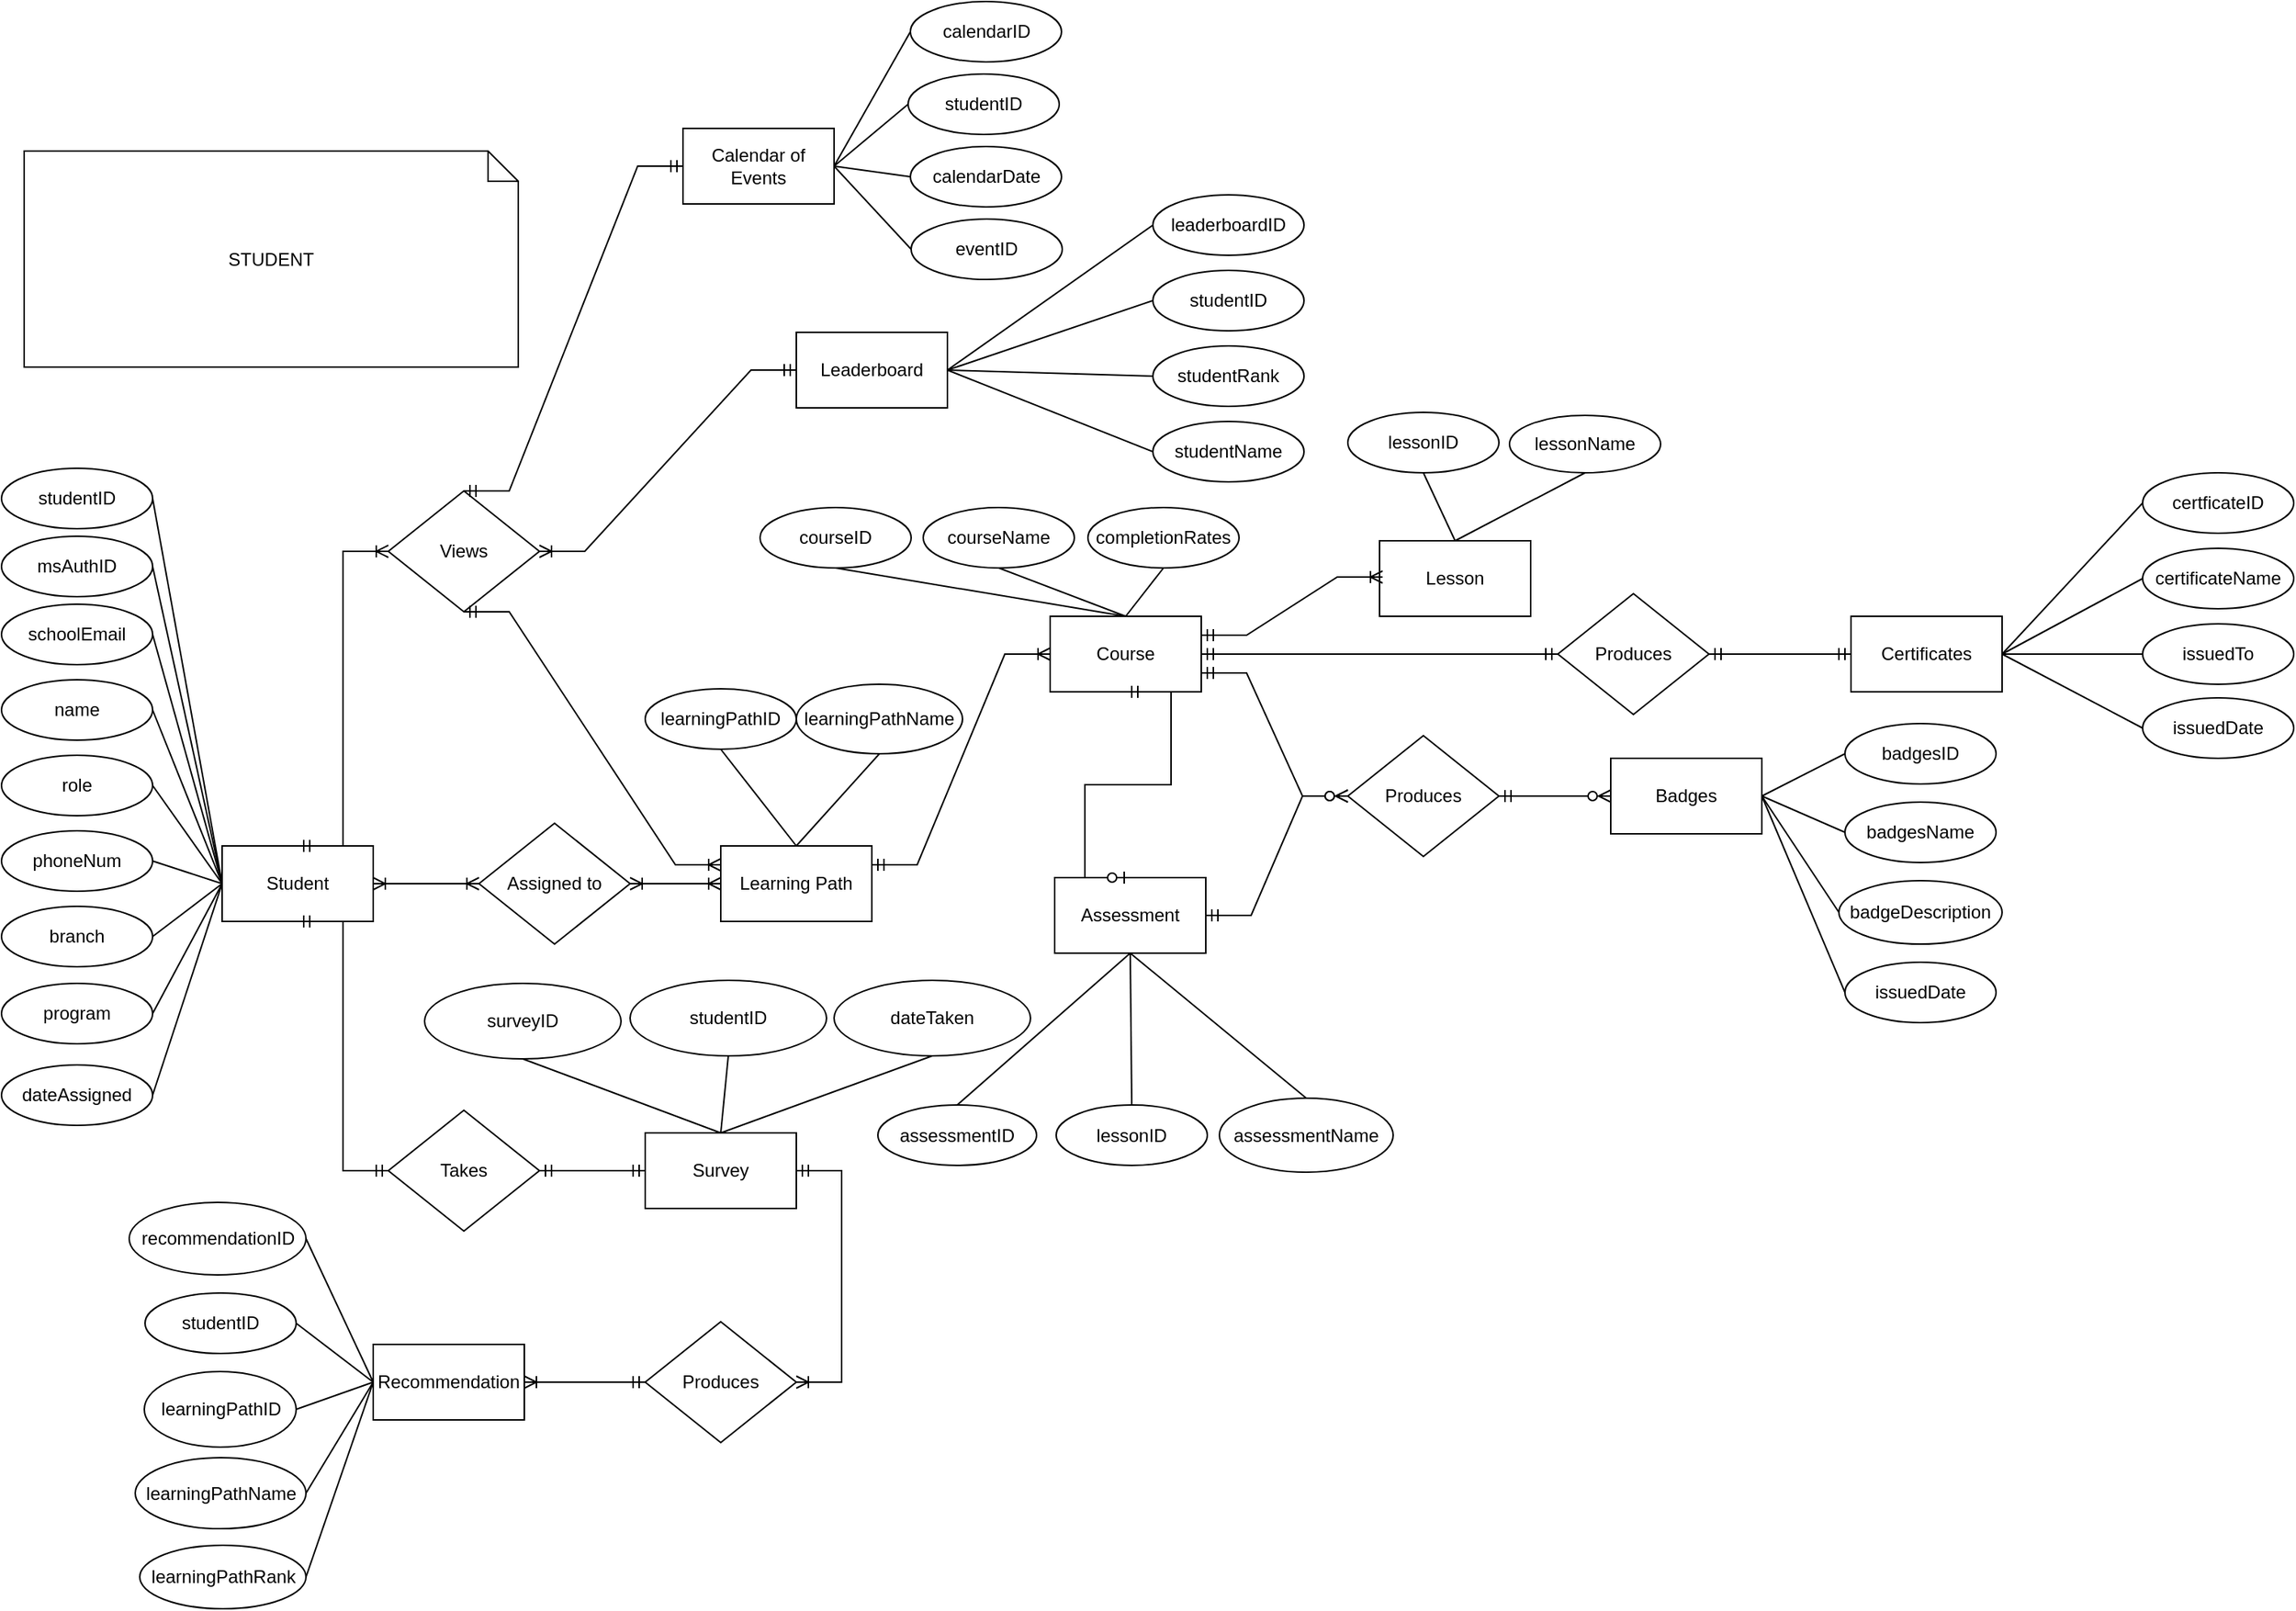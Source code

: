 <mxfile version="25.0.1" pages="4">
  <diagram id="DWki5Z1A9hz9Rr8sm5ct" name="Page-3">
    <mxGraphModel dx="3943" dy="1297" grid="0" gridSize="10" guides="1" tooltips="1" connect="1" arrows="1" fold="1" page="0" pageScale="1" pageWidth="1100" pageHeight="850" background="#FFFFFF" math="0" shadow="0">
      <root>
        <mxCell id="0" />
        <mxCell id="1" parent="0" />
        <mxCell id="_nA54coQSFwZBGGFhOAp-1" value="Student" style="html=1;dashed=0;whiteSpace=wrap;" parent="1" vertex="1">
          <mxGeometry x="-300" y="941" width="100" height="50" as="geometry" />
        </mxCell>
        <mxCell id="_nA54coQSFwZBGGFhOAp-2" value="name" style="ellipse;whiteSpace=wrap;html=1;align=center;" parent="1" vertex="1">
          <mxGeometry x="-446" y="831" width="100" height="40" as="geometry" />
        </mxCell>
        <mxCell id="_nA54coQSFwZBGGFhOAp-3" value="msAuthID" style="ellipse;whiteSpace=wrap;html=1;align=center;" parent="1" vertex="1">
          <mxGeometry x="-446" y="736" width="100" height="40" as="geometry" />
        </mxCell>
        <mxCell id="_nA54coQSFwZBGGFhOAp-4" value="schoolEmail" style="ellipse;whiteSpace=wrap;html=1;align=center;" parent="1" vertex="1">
          <mxGeometry x="-446" y="781" width="100" height="40" as="geometry" />
        </mxCell>
        <mxCell id="_nA54coQSFwZBGGFhOAp-5" value="role" style="ellipse;whiteSpace=wrap;html=1;align=center;" parent="1" vertex="1">
          <mxGeometry x="-446" y="881" width="100" height="40" as="geometry" />
        </mxCell>
        <mxCell id="_nA54coQSFwZBGGFhOAp-6" value="branch" style="ellipse;whiteSpace=wrap;html=1;align=center;" parent="1" vertex="1">
          <mxGeometry x="-446" y="981" width="100" height="40" as="geometry" />
        </mxCell>
        <mxCell id="_nA54coQSFwZBGGFhOAp-7" value="phoneNum" style="ellipse;whiteSpace=wrap;html=1;align=center;" parent="1" vertex="1">
          <mxGeometry x="-446" y="931" width="100" height="40" as="geometry" />
        </mxCell>
        <mxCell id="_nA54coQSFwZBGGFhOAp-8" value="studentID" style="ellipse;whiteSpace=wrap;html=1;align=center;" parent="1" vertex="1">
          <mxGeometry x="-446" y="691" width="100" height="40" as="geometry" />
        </mxCell>
        <mxCell id="_nA54coQSFwZBGGFhOAp-9" value="" style="endArrow=none;html=1;rounded=0;entryX=0;entryY=0.5;entryDx=0;entryDy=0;exitX=1;exitY=0.5;exitDx=0;exitDy=0;" parent="1" source="_nA54coQSFwZBGGFhOAp-8" target="_nA54coQSFwZBGGFhOAp-1" edge="1">
          <mxGeometry width="50" height="50" relative="1" as="geometry">
            <mxPoint x="-420" y="986" as="sourcePoint" />
            <mxPoint x="-300" y="881" as="targetPoint" />
          </mxGeometry>
        </mxCell>
        <mxCell id="_nA54coQSFwZBGGFhOAp-10" value="" style="endArrow=none;html=1;rounded=0;exitX=1;exitY=0.5;exitDx=0;exitDy=0;entryX=0;entryY=0.5;entryDx=0;entryDy=0;" parent="1" source="_nA54coQSFwZBGGFhOAp-4" target="_nA54coQSFwZBGGFhOAp-1" edge="1">
          <mxGeometry width="50" height="50" relative="1" as="geometry">
            <mxPoint x="-430" y="826" as="sourcePoint" />
            <mxPoint x="-300" y="966" as="targetPoint" />
          </mxGeometry>
        </mxCell>
        <mxCell id="_nA54coQSFwZBGGFhOAp-11" value="" style="endArrow=none;html=1;rounded=0;entryX=0;entryY=0.5;entryDx=0;entryDy=0;exitX=1;exitY=0.5;exitDx=0;exitDy=0;" parent="1" source="_nA54coQSFwZBGGFhOAp-2" target="_nA54coQSFwZBGGFhOAp-1" edge="1">
          <mxGeometry width="50" height="50" relative="1" as="geometry">
            <mxPoint x="-420" y="836" as="sourcePoint" />
            <mxPoint x="-280" y="991" as="targetPoint" />
          </mxGeometry>
        </mxCell>
        <mxCell id="_nA54coQSFwZBGGFhOAp-12" value="" style="endArrow=none;html=1;rounded=0;entryX=0;entryY=0.5;entryDx=0;entryDy=0;exitX=1;exitY=0.5;exitDx=0;exitDy=0;" parent="1" source="_nA54coQSFwZBGGFhOAp-5" target="_nA54coQSFwZBGGFhOAp-1" edge="1">
          <mxGeometry width="50" height="50" relative="1" as="geometry">
            <mxPoint x="-410" y="846" as="sourcePoint" />
            <mxPoint x="-270" y="1001" as="targetPoint" />
          </mxGeometry>
        </mxCell>
        <mxCell id="_nA54coQSFwZBGGFhOAp-13" value="" style="endArrow=none;html=1;rounded=0;entryX=1;entryY=0.5;entryDx=0;entryDy=0;exitX=0;exitY=0.5;exitDx=0;exitDy=0;" parent="1" source="_nA54coQSFwZBGGFhOAp-1" target="_nA54coQSFwZBGGFhOAp-3" edge="1">
          <mxGeometry width="50" height="50" relative="1" as="geometry">
            <mxPoint x="-400" y="856" as="sourcePoint" />
            <mxPoint x="-260" y="1011" as="targetPoint" />
          </mxGeometry>
        </mxCell>
        <mxCell id="_nA54coQSFwZBGGFhOAp-14" value="" style="endArrow=none;html=1;rounded=0;entryX=1;entryY=0.5;entryDx=0;entryDy=0;exitX=0;exitY=0.5;exitDx=0;exitDy=0;" parent="1" source="_nA54coQSFwZBGGFhOAp-1" target="_nA54coQSFwZBGGFhOAp-7" edge="1">
          <mxGeometry width="50" height="50" relative="1" as="geometry">
            <mxPoint x="-390" y="866" as="sourcePoint" />
            <mxPoint x="-250" y="1021" as="targetPoint" />
          </mxGeometry>
        </mxCell>
        <mxCell id="_nA54coQSFwZBGGFhOAp-15" value="" style="endArrow=none;html=1;rounded=0;entryX=1;entryY=0.5;entryDx=0;entryDy=0;exitX=0;exitY=0.5;exitDx=0;exitDy=0;" parent="1" source="_nA54coQSFwZBGGFhOAp-1" target="_nA54coQSFwZBGGFhOAp-6" edge="1">
          <mxGeometry width="50" height="50" relative="1" as="geometry">
            <mxPoint x="-380" y="876" as="sourcePoint" />
            <mxPoint x="-240" y="1031" as="targetPoint" />
          </mxGeometry>
        </mxCell>
        <mxCell id="_nA54coQSFwZBGGFhOAp-16" value="Learning Path" style="html=1;dashed=0;whiteSpace=wrap;" parent="1" vertex="1">
          <mxGeometry x="30" y="941" width="100" height="50" as="geometry" />
        </mxCell>
        <mxCell id="_nA54coQSFwZBGGFhOAp-17" value="Survey" style="html=1;dashed=0;whiteSpace=wrap;" parent="1" vertex="1">
          <mxGeometry x="-20" y="1131" width="100" height="50" as="geometry" />
        </mxCell>
        <mxCell id="_nA54coQSFwZBGGFhOAp-18" value="Leaderboard" style="html=1;dashed=0;whiteSpace=wrap;" parent="1" vertex="1">
          <mxGeometry x="80" y="601" width="100" height="50" as="geometry" />
        </mxCell>
        <mxCell id="_nA54coQSFwZBGGFhOAp-19" value="Assigned to" style="shape=rhombus;html=1;dashed=0;whiteSpace=wrap;perimeter=rhombusPerimeter;" parent="1" vertex="1">
          <mxGeometry x="-130" y="926" width="100" height="80" as="geometry" />
        </mxCell>
        <mxCell id="_nA54coQSFwZBGGFhOAp-20" value="" style="edgeStyle=entityRelationEdgeStyle;fontSize=12;html=1;endArrow=ERoneToMany;startArrow=ERoneToMany;rounded=0;exitX=1;exitY=0.5;exitDx=0;exitDy=0;entryX=0;entryY=0.5;entryDx=0;entryDy=0;" parent="1" source="_nA54coQSFwZBGGFhOAp-1" target="_nA54coQSFwZBGGFhOAp-19" edge="1">
          <mxGeometry width="100" height="100" relative="1" as="geometry">
            <mxPoint x="-170" y="946" as="sourcePoint" />
            <mxPoint x="-70" y="846" as="targetPoint" />
          </mxGeometry>
        </mxCell>
        <mxCell id="_nA54coQSFwZBGGFhOAp-21" value="" style="edgeStyle=entityRelationEdgeStyle;fontSize=12;html=1;endArrow=ERoneToMany;startArrow=ERoneToMany;rounded=0;exitX=1;exitY=0.5;exitDx=0;exitDy=0;entryX=0;entryY=0.5;entryDx=0;entryDy=0;" parent="1" source="_nA54coQSFwZBGGFhOAp-19" target="_nA54coQSFwZBGGFhOAp-16" edge="1">
          <mxGeometry width="100" height="100" relative="1" as="geometry">
            <mxPoint x="-190" y="976" as="sourcePoint" />
            <mxPoint x="-120" y="976" as="targetPoint" />
          </mxGeometry>
        </mxCell>
        <mxCell id="_nA54coQSFwZBGGFhOAp-22" value="Takes" style="shape=rhombus;html=1;dashed=0;whiteSpace=wrap;perimeter=rhombusPerimeter;" parent="1" vertex="1">
          <mxGeometry x="-190" y="1116" width="100" height="80" as="geometry" />
        </mxCell>
        <mxCell id="_nA54coQSFwZBGGFhOAp-25" value="Views" style="shape=rhombus;html=1;dashed=0;whiteSpace=wrap;perimeter=rhombusPerimeter;" parent="1" vertex="1">
          <mxGeometry x="-190" y="706" width="100" height="80" as="geometry" />
        </mxCell>
        <mxCell id="_nA54coQSFwZBGGFhOAp-26" value="Assessment" style="html=1;dashed=0;whiteSpace=wrap;" parent="1" vertex="1">
          <mxGeometry x="251" y="962" width="100" height="50" as="geometry" />
        </mxCell>
        <mxCell id="_nA54coQSFwZBGGFhOAp-27" value="learningPathID" style="ellipse;whiteSpace=wrap;html=1;align=center;" parent="1" vertex="1">
          <mxGeometry x="-20" y="837" width="100" height="40" as="geometry" />
        </mxCell>
        <mxCell id="_nA54coQSFwZBGGFhOAp-28" value="learningPathName" style="ellipse;whiteSpace=wrap;html=1;align=center;" parent="1" vertex="1">
          <mxGeometry x="80" y="834" width="110" height="46" as="geometry" />
        </mxCell>
        <mxCell id="_nA54coQSFwZBGGFhOAp-29" value="" style="endArrow=none;html=1;rounded=0;entryX=0.5;entryY=0;entryDx=0;entryDy=0;exitX=0.5;exitY=1;exitDx=0;exitDy=0;" parent="1" source="_nA54coQSFwZBGGFhOAp-28" target="_nA54coQSFwZBGGFhOAp-16" edge="1">
          <mxGeometry width="50" height="50" relative="1" as="geometry">
            <mxPoint x="230" y="916" as="sourcePoint" />
            <mxPoint x="140" y="976" as="targetPoint" />
          </mxGeometry>
        </mxCell>
        <mxCell id="_nA54coQSFwZBGGFhOAp-30" value="Course" style="html=1;dashed=0;whiteSpace=wrap;" parent="1" vertex="1">
          <mxGeometry x="248" y="789" width="100" height="50" as="geometry" />
        </mxCell>
        <mxCell id="_nA54coQSFwZBGGFhOAp-31" value="" style="edgeStyle=entityRelationEdgeStyle;fontSize=12;html=1;endArrow=ERoneToMany;startArrow=ERmandOne;rounded=0;exitX=1;exitY=0.25;exitDx=0;exitDy=0;entryX=0;entryY=0.5;entryDx=0;entryDy=0;" parent="1" source="_nA54coQSFwZBGGFhOAp-16" target="_nA54coQSFwZBGGFhOAp-30" edge="1">
          <mxGeometry width="100" height="100" relative="1" as="geometry">
            <mxPoint x="460" y="956" as="sourcePoint" />
            <mxPoint x="560" y="856" as="targetPoint" />
          </mxGeometry>
        </mxCell>
        <mxCell id="_nA54coQSFwZBGGFhOAp-32" value="" style="edgeStyle=entityRelationEdgeStyle;fontSize=12;html=1;endArrow=ERzeroToOne;startArrow=ERmandOne;rounded=0;entryX=0.5;entryY=0;entryDx=0;entryDy=0;exitX=0.5;exitY=1;exitDx=0;exitDy=0;" parent="1" source="_nA54coQSFwZBGGFhOAp-30" target="_nA54coQSFwZBGGFhOAp-26" edge="1">
          <mxGeometry width="100" height="100" relative="1" as="geometry">
            <mxPoint x="130" y="978" as="sourcePoint" />
            <mxPoint x="290" y="966" as="targetPoint" />
          </mxGeometry>
        </mxCell>
        <mxCell id="_nA54coQSFwZBGGFhOAp-33" value="assessmentID" style="ellipse;whiteSpace=wrap;html=1;align=center;" parent="1" vertex="1">
          <mxGeometry x="134" y="1112.5" width="105" height="40" as="geometry" />
        </mxCell>
        <mxCell id="_nA54coQSFwZBGGFhOAp-34" value="assessmentName" style="ellipse;whiteSpace=wrap;html=1;align=center;" parent="1" vertex="1">
          <mxGeometry x="360" y="1108" width="115" height="49" as="geometry" />
        </mxCell>
        <mxCell id="_nA54coQSFwZBGGFhOAp-35" value="Produces" style="shape=rhombus;html=1;dashed=0;whiteSpace=wrap;perimeter=rhombusPerimeter;" parent="1" vertex="1">
          <mxGeometry x="-20" y="1256" width="100" height="80" as="geometry" />
        </mxCell>
        <mxCell id="_nA54coQSFwZBGGFhOAp-36" value="Recommendation" style="html=1;dashed=0;whiteSpace=wrap;" parent="1" vertex="1">
          <mxGeometry x="-200" y="1271" width="100" height="50" as="geometry" />
        </mxCell>
        <mxCell id="_nA54coQSFwZBGGFhOAp-39" value="dateAssigned" style="ellipse;whiteSpace=wrap;html=1;align=center;" parent="1" vertex="1">
          <mxGeometry x="-446" y="1086" width="100" height="40" as="geometry" />
        </mxCell>
        <mxCell id="_nA54coQSFwZBGGFhOAp-41" value="learningPathName" style="ellipse;whiteSpace=wrap;html=1;align=center;" parent="1" vertex="1">
          <mxGeometry x="-357.5" y="1346" width="113" height="47" as="geometry" />
        </mxCell>
        <mxCell id="_nA54coQSFwZBGGFhOAp-42" value="recommendationID" style="ellipse;whiteSpace=wrap;html=1;align=center;" parent="1" vertex="1">
          <mxGeometry x="-361.5" y="1177" width="117" height="48" as="geometry" />
        </mxCell>
        <mxCell id="_nA54coQSFwZBGGFhOAp-43" value="" style="endArrow=none;html=1;rounded=0;entryX=0;entryY=0.5;entryDx=0;entryDy=0;exitX=1;exitY=0.5;exitDx=0;exitDy=0;" parent="1" source="_nA54coQSFwZBGGFhOAp-42" target="_nA54coQSFwZBGGFhOAp-36" edge="1">
          <mxGeometry width="50" height="50" relative="1" as="geometry">
            <mxPoint x="-330" y="1046" as="sourcePoint" />
            <mxPoint x="-240" y="1296" as="targetPoint" />
            <Array as="points" />
          </mxGeometry>
        </mxCell>
        <mxCell id="_nA54coQSFwZBGGFhOAp-44" value="" style="endArrow=none;html=1;rounded=0;entryX=1;entryY=0.5;entryDx=0;entryDy=0;exitX=0;exitY=0.5;exitDx=0;exitDy=0;" parent="1" source="_nA54coQSFwZBGGFhOAp-36" target="_nA54coQSFwZBGGFhOAp-41" edge="1">
          <mxGeometry width="50" height="50" relative="1" as="geometry">
            <mxPoint x="-240" y="1326" as="sourcePoint" />
            <mxPoint x="-230" y="1336" as="targetPoint" />
          </mxGeometry>
        </mxCell>
        <mxCell id="_nA54coQSFwZBGGFhOAp-48" value="lessonID" style="ellipse;whiteSpace=wrap;html=1;align=center;" parent="1" vertex="1">
          <mxGeometry x="445" y="654" width="100" height="40" as="geometry" />
        </mxCell>
        <mxCell id="_nA54coQSFwZBGGFhOAp-50" value="" style="endArrow=none;html=1;rounded=0;exitX=0.5;exitY=1;exitDx=0;exitDy=0;entryX=0.5;entryY=0;entryDx=0;entryDy=0;" parent="1" source="_nA54coQSFwZBGGFhOAp-26" target="_nA54coQSFwZBGGFhOAp-33" edge="1">
          <mxGeometry width="50" height="50" relative="1" as="geometry">
            <mxPoint x="-260" y="1006" as="sourcePoint" />
            <mxPoint x="-400" y="1246" as="targetPoint" />
            <Array as="points" />
          </mxGeometry>
        </mxCell>
        <mxCell id="_nA54coQSFwZBGGFhOAp-51" value="" style="endArrow=none;html=1;rounded=0;entryX=0.5;entryY=0;entryDx=0;entryDy=0;exitX=0.5;exitY=1;exitDx=0;exitDy=0;" parent="1" source="_nA54coQSFwZBGGFhOAp-26" target="_nA54coQSFwZBGGFhOAp-34" edge="1">
          <mxGeometry width="50" height="50" relative="1" as="geometry">
            <mxPoint x="-250" y="1016" as="sourcePoint" />
            <mxPoint x="-390" y="1256" as="targetPoint" />
          </mxGeometry>
        </mxCell>
        <mxCell id="_nA54coQSFwZBGGFhOAp-54" value="Calendar of Events" style="html=1;dashed=0;whiteSpace=wrap;" parent="1" vertex="1">
          <mxGeometry x="5" y="466" width="100" height="50" as="geometry" />
        </mxCell>
        <mxCell id="_nA54coQSFwZBGGFhOAp-56" value="studentRank" style="ellipse;whiteSpace=wrap;html=1;align=center;" parent="1" vertex="1">
          <mxGeometry x="316" y="610" width="100" height="40" as="geometry" />
        </mxCell>
        <mxCell id="_nA54coQSFwZBGGFhOAp-57" value="studentName" style="ellipse;whiteSpace=wrap;html=1;align=center;" parent="1" vertex="1">
          <mxGeometry x="316" y="660" width="100" height="40" as="geometry" />
        </mxCell>
        <mxCell id="_nA54coQSFwZBGGFhOAp-58" value="studentID" style="ellipse;whiteSpace=wrap;html=1;align=center;" parent="1" vertex="1">
          <mxGeometry x="316" y="560" width="100" height="40" as="geometry" />
        </mxCell>
        <mxCell id="_nA54coQSFwZBGGFhOAp-59" value="" style="endArrow=none;html=1;rounded=0;entryX=1;entryY=0.5;entryDx=0;entryDy=0;exitX=0;exitY=0.5;exitDx=0;exitDy=0;" parent="1" source="_nA54coQSFwZBGGFhOAp-58" target="_nA54coQSFwZBGGFhOAp-18" edge="1">
          <mxGeometry width="50" height="50" relative="1" as="geometry">
            <mxPoint x="520" y="686" as="sourcePoint" />
            <mxPoint x="435" y="771" as="targetPoint" />
          </mxGeometry>
        </mxCell>
        <mxCell id="_nA54coQSFwZBGGFhOAp-60" value="" style="endArrow=none;html=1;rounded=0;entryX=1;entryY=0.5;entryDx=0;entryDy=0;exitX=0;exitY=0.5;exitDx=0;exitDy=0;" parent="1" source="_nA54coQSFwZBGGFhOAp-56" target="_nA54coQSFwZBGGFhOAp-18" edge="1">
          <mxGeometry width="50" height="50" relative="1" as="geometry">
            <mxPoint x="505" y="696" as="sourcePoint" />
            <mxPoint x="445" y="781" as="targetPoint" />
          </mxGeometry>
        </mxCell>
        <mxCell id="_nA54coQSFwZBGGFhOAp-61" value="" style="endArrow=none;html=1;rounded=0;entryX=1;entryY=0.5;entryDx=0;entryDy=0;exitX=0;exitY=0.5;exitDx=0;exitDy=0;" parent="1" source="_nA54coQSFwZBGGFhOAp-57" target="_nA54coQSFwZBGGFhOAp-18" edge="1">
          <mxGeometry width="50" height="50" relative="1" as="geometry">
            <mxPoint x="540" y="706" as="sourcePoint" />
            <mxPoint x="455" y="791" as="targetPoint" />
          </mxGeometry>
        </mxCell>
        <mxCell id="_nA54coQSFwZBGGFhOAp-63" value="calendarDate" style="ellipse;whiteSpace=wrap;html=1;align=center;" parent="1" vertex="1">
          <mxGeometry x="155.5" y="478" width="100" height="40" as="geometry" />
        </mxCell>
        <mxCell id="_nA54coQSFwZBGGFhOAp-64" value="" style="endArrow=none;html=1;rounded=0;entryX=1;entryY=0.5;entryDx=0;entryDy=0;exitX=0;exitY=0.5;exitDx=0;exitDy=0;" parent="1" source="_nA54coQSFwZBGGFhOAp-63" target="_nA54coQSFwZBGGFhOAp-54" edge="1">
          <mxGeometry width="50" height="50" relative="1" as="geometry">
            <mxPoint x="255" y="576" as="sourcePoint" />
            <mxPoint x="190" y="636" as="targetPoint" />
          </mxGeometry>
        </mxCell>
        <mxCell id="_nA54coQSFwZBGGFhOAp-67" value="STUDENT" style="shape=note;size=20;whiteSpace=wrap;html=1;" parent="1" vertex="1">
          <mxGeometry x="-431" y="481" width="327" height="143" as="geometry" />
        </mxCell>
        <mxCell id="_nA54coQSFwZBGGFhOAp-73" value="surveyID" style="ellipse;whiteSpace=wrap;html=1;align=center;" parent="1" vertex="1">
          <mxGeometry x="-166" y="1032" width="130" height="50" as="geometry" />
        </mxCell>
        <mxCell id="_nA54coQSFwZBGGFhOAp-74" value="" style="endArrow=none;html=1;rounded=0;entryX=0.5;entryY=0;entryDx=0;entryDy=0;exitX=0.5;exitY=1;exitDx=0;exitDy=0;" parent="1" source="_nA54coQSFwZBGGFhOAp-73" target="_nA54coQSFwZBGGFhOAp-17" edge="1">
          <mxGeometry width="50" height="50" relative="1" as="geometry">
            <mxPoint x="-190" y="1236" as="sourcePoint" />
            <mxPoint x="-230" y="1266" as="targetPoint" />
          </mxGeometry>
        </mxCell>
        <mxCell id="_nA54coQSFwZBGGFhOAp-75" value="courseID" style="ellipse;whiteSpace=wrap;html=1;align=center;" parent="1" vertex="1">
          <mxGeometry x="56" y="717" width="100" height="40" as="geometry" />
        </mxCell>
        <mxCell id="_nA54coQSFwZBGGFhOAp-76" value="studentID" style="ellipse;whiteSpace=wrap;html=1;align=center;" parent="1" vertex="1">
          <mxGeometry x="154" y="430" width="100" height="40" as="geometry" />
        </mxCell>
        <mxCell id="_nA54coQSFwZBGGFhOAp-77" value="" style="endArrow=none;html=1;rounded=0;entryX=1;entryY=0.5;entryDx=0;entryDy=0;exitX=0;exitY=0.5;exitDx=0;exitDy=0;" parent="1" source="_nA54coQSFwZBGGFhOAp-76" target="_nA54coQSFwZBGGFhOAp-54" edge="1">
          <mxGeometry width="50" height="50" relative="1" as="geometry">
            <mxPoint x="145" y="436" as="sourcePoint" />
            <mxPoint x="115" y="501" as="targetPoint" />
          </mxGeometry>
        </mxCell>
        <mxCell id="_nA54coQSFwZBGGFhOAp-78" value="calendarID" style="ellipse;whiteSpace=wrap;html=1;align=center;" parent="1" vertex="1">
          <mxGeometry x="155.5" y="382" width="100" height="40" as="geometry" />
        </mxCell>
        <mxCell id="_nA54coQSFwZBGGFhOAp-79" value="" style="endArrow=none;html=1;rounded=0;entryX=1;entryY=0.5;entryDx=0;entryDy=0;exitX=0;exitY=0.5;exitDx=0;exitDy=0;" parent="1" source="_nA54coQSFwZBGGFhOAp-78" target="_nA54coQSFwZBGGFhOAp-54" edge="1">
          <mxGeometry width="50" height="50" relative="1" as="geometry">
            <mxPoint x="145" y="336" as="sourcePoint" />
            <mxPoint x="115" y="501" as="targetPoint" />
          </mxGeometry>
        </mxCell>
        <mxCell id="_nA54coQSFwZBGGFhOAp-80" value="leaderboardID" style="ellipse;whiteSpace=wrap;html=1;align=center;" parent="1" vertex="1">
          <mxGeometry x="316" y="510" width="100" height="40" as="geometry" />
        </mxCell>
        <mxCell id="_nA54coQSFwZBGGFhOAp-81" value="" style="endArrow=none;html=1;rounded=0;entryX=1;entryY=0.5;entryDx=0;entryDy=0;exitX=0;exitY=0.5;exitDx=0;exitDy=0;" parent="1" source="_nA54coQSFwZBGGFhOAp-80" target="_nA54coQSFwZBGGFhOAp-18" edge="1">
          <mxGeometry width="50" height="50" relative="1" as="geometry">
            <mxPoint x="405" y="331" as="sourcePoint" />
            <mxPoint x="330" y="506" as="targetPoint" />
          </mxGeometry>
        </mxCell>
        <mxCell id="_nA54coQSFwZBGGFhOAp-82" value="" style="endArrow=none;html=1;rounded=0;entryX=0.5;entryY=0;entryDx=0;entryDy=0;exitX=0.5;exitY=1;exitDx=0;exitDy=0;" parent="1" source="_nA54coQSFwZBGGFhOAp-27" target="_nA54coQSFwZBGGFhOAp-16" edge="1">
          <mxGeometry width="50" height="50" relative="1" as="geometry">
            <mxPoint x="10" y="686" as="sourcePoint" />
            <mxPoint x="-65" y="861" as="targetPoint" />
          </mxGeometry>
        </mxCell>
        <mxCell id="_nA54coQSFwZBGGFhOAp-84" value="" style="endArrow=none;html=1;rounded=0;entryX=0.5;entryY=0;entryDx=0;entryDy=0;exitX=0.5;exitY=1;exitDx=0;exitDy=0;" parent="1" source="_nA54coQSFwZBGGFhOAp-75" target="_nA54coQSFwZBGGFhOAp-30" edge="1">
          <mxGeometry width="50" height="50" relative="1" as="geometry">
            <mxPoint x="370" y="596" as="sourcePoint" />
            <mxPoint x="190" y="636" as="targetPoint" />
          </mxGeometry>
        </mxCell>
        <mxCell id="_nA54coQSFwZBGGFhOAp-85" value="lessonID" style="ellipse;whiteSpace=wrap;html=1;align=center;" parent="1" vertex="1">
          <mxGeometry x="252" y="1112.5" width="100" height="40" as="geometry" />
        </mxCell>
        <mxCell id="_nA54coQSFwZBGGFhOAp-86" value="" style="endArrow=none;html=1;rounded=0;entryX=0.5;entryY=1;entryDx=0;entryDy=0;exitX=0.5;exitY=0;exitDx=0;exitDy=0;" parent="1" source="_nA54coQSFwZBGGFhOAp-85" target="_nA54coQSFwZBGGFhOAp-26" edge="1">
          <mxGeometry width="50" height="50" relative="1" as="geometry">
            <mxPoint x="448" y="796" as="sourcePoint" />
            <mxPoint x="350" y="891" as="targetPoint" />
          </mxGeometry>
        </mxCell>
        <mxCell id="_nA54coQSFwZBGGFhOAp-87" style="edgeStyle=orthogonalEdgeStyle;rounded=0;orthogonalLoop=1;jettySize=auto;html=1;exitX=0.5;exitY=1;exitDx=0;exitDy=0;" parent="1" edge="1">
          <mxGeometry relative="1" as="geometry">
            <mxPoint x="976" y="696" as="sourcePoint" />
            <mxPoint x="976" y="696" as="targetPoint" />
          </mxGeometry>
        </mxCell>
        <mxCell id="_nA54coQSFwZBGGFhOAp-92" value="studentID" style="ellipse;whiteSpace=wrap;html=1;align=center;" parent="1" vertex="1">
          <mxGeometry x="-351" y="1237" width="100" height="40" as="geometry" />
        </mxCell>
        <mxCell id="_nA54coQSFwZBGGFhOAp-93" value="" style="endArrow=none;html=1;rounded=0;entryX=1;entryY=0.5;entryDx=0;entryDy=0;exitX=0;exitY=0.5;exitDx=0;exitDy=0;" parent="1" source="_nA54coQSFwZBGGFhOAp-36" target="_nA54coQSFwZBGGFhOAp-92" edge="1">
          <mxGeometry width="50" height="50" relative="1" as="geometry">
            <mxPoint x="-240" y="1296" as="sourcePoint" />
            <mxPoint x="-270" y="1336" as="targetPoint" />
          </mxGeometry>
        </mxCell>
        <mxCell id="_nA54coQSFwZBGGFhOAp-94" value="learningPathID" style="ellipse;whiteSpace=wrap;html=1;align=center;" parent="1" vertex="1">
          <mxGeometry x="-351.5" y="1289" width="100.5" height="50" as="geometry" />
        </mxCell>
        <mxCell id="_nA54coQSFwZBGGFhOAp-95" value="" style="endArrow=none;html=1;rounded=0;entryX=1;entryY=0.5;entryDx=0;entryDy=0;exitX=0;exitY=0.5;exitDx=0;exitDy=0;" parent="1" source="_nA54coQSFwZBGGFhOAp-36" target="_nA54coQSFwZBGGFhOAp-94" edge="1">
          <mxGeometry width="50" height="50" relative="1" as="geometry">
            <mxPoint x="-240" y="1296" as="sourcePoint" />
            <mxPoint x="-270" y="1466" as="targetPoint" />
          </mxGeometry>
        </mxCell>
        <mxCell id="Nmv1tnwore4h40KqPklh-1" value="" style="edgeStyle=entityRelationEdgeStyle;fontSize=12;html=1;endArrow=ERmandOne;startArrow=ERmandOne;rounded=0;exitX=0.5;exitY=0;exitDx=0;exitDy=0;entryX=0;entryY=0.5;entryDx=0;entryDy=0;" parent="1" source="_nA54coQSFwZBGGFhOAp-25" target="_nA54coQSFwZBGGFhOAp-54" edge="1">
          <mxGeometry width="100" height="100" relative="1" as="geometry">
            <mxPoint x="-125" y="654" as="sourcePoint" />
            <mxPoint x="-25" y="554" as="targetPoint" />
          </mxGeometry>
        </mxCell>
        <mxCell id="xYApLqiIdXUEWhpUkvkj-2" value="program" style="ellipse;whiteSpace=wrap;html=1;align=center;" parent="1" vertex="1">
          <mxGeometry x="-446" y="1032" width="100" height="40" as="geometry" />
        </mxCell>
        <mxCell id="xYApLqiIdXUEWhpUkvkj-3" value="" style="endArrow=none;html=1;rounded=0;entryX=1;entryY=0.5;entryDx=0;entryDy=0;exitX=0;exitY=0.5;exitDx=0;exitDy=0;" parent="1" source="_nA54coQSFwZBGGFhOAp-1" target="xYApLqiIdXUEWhpUkvkj-2" edge="1">
          <mxGeometry width="50" height="50" relative="1" as="geometry">
            <mxPoint x="-290" y="976" as="sourcePoint" />
            <mxPoint x="-351" y="1033" as="targetPoint" />
          </mxGeometry>
        </mxCell>
        <mxCell id="gMxo1RoLeOHp2TroKabI-1" value="" style="edgeStyle=entityRelationEdgeStyle;fontSize=12;html=1;endArrow=ERmandOne;startArrow=ERmandOne;rounded=0;exitX=0.5;exitY=1;exitDx=0;exitDy=0;entryX=0;entryY=0.5;entryDx=0;entryDy=0;" parent="1" source="_nA54coQSFwZBGGFhOAp-1" target="_nA54coQSFwZBGGFhOAp-22" edge="1">
          <mxGeometry width="100" height="100" relative="1" as="geometry">
            <mxPoint x="-270" y="1154" as="sourcePoint" />
            <mxPoint x="-170" y="1054" as="targetPoint" />
          </mxGeometry>
        </mxCell>
        <mxCell id="gMxo1RoLeOHp2TroKabI-2" value="" style="edgeStyle=entityRelationEdgeStyle;fontSize=12;html=1;endArrow=ERmandOne;startArrow=ERmandOne;rounded=0;exitX=1;exitY=0.5;exitDx=0;exitDy=0;entryX=0;entryY=0.5;entryDx=0;entryDy=0;" parent="1" source="_nA54coQSFwZBGGFhOAp-22" target="_nA54coQSFwZBGGFhOAp-17" edge="1">
          <mxGeometry width="100" height="100" relative="1" as="geometry">
            <mxPoint x="-240" y="1001" as="sourcePoint" />
            <mxPoint x="-180" y="1166" as="targetPoint" />
          </mxGeometry>
        </mxCell>
        <mxCell id="HBflygKIeFLLXic5VQ6T-1" value="" style="edgeStyle=entityRelationEdgeStyle;fontSize=12;html=1;endArrow=ERoneToMany;startArrow=ERmandOne;rounded=0;exitX=0.5;exitY=0;exitDx=0;exitDy=0;entryX=0;entryY=0.5;entryDx=0;entryDy=0;" parent="1" source="_nA54coQSFwZBGGFhOAp-1" target="_nA54coQSFwZBGGFhOAp-25" edge="1">
          <mxGeometry width="100" height="100" relative="1" as="geometry">
            <mxPoint x="-213" y="928" as="sourcePoint" />
            <mxPoint x="-113" y="828" as="targetPoint" />
          </mxGeometry>
        </mxCell>
        <mxCell id="HBflygKIeFLLXic5VQ6T-2" value="" style="edgeStyle=entityRelationEdgeStyle;fontSize=12;html=1;endArrow=ERoneToMany;startArrow=ERmandOne;rounded=0;exitX=0.5;exitY=1;exitDx=0;exitDy=0;entryX=0;entryY=0.25;entryDx=0;entryDy=0;" parent="1" source="_nA54coQSFwZBGGFhOAp-25" target="_nA54coQSFwZBGGFhOAp-16" edge="1">
          <mxGeometry width="100" height="100" relative="1" as="geometry">
            <mxPoint x="-240" y="951" as="sourcePoint" />
            <mxPoint x="-180" y="756" as="targetPoint" />
          </mxGeometry>
        </mxCell>
        <mxCell id="HBflygKIeFLLXic5VQ6T-4" value="" style="edgeStyle=entityRelationEdgeStyle;fontSize=12;html=1;endArrow=ERoneToMany;startArrow=ERmandOne;rounded=0;entryX=1;entryY=0.5;entryDx=0;entryDy=0;exitX=0;exitY=0.5;exitDx=0;exitDy=0;" parent="1" source="_nA54coQSFwZBGGFhOAp-18" target="_nA54coQSFwZBGGFhOAp-25" edge="1">
          <mxGeometry width="100" height="100" relative="1" as="geometry">
            <mxPoint x="30" y="759" as="sourcePoint" />
            <mxPoint x="130" y="659" as="targetPoint" />
          </mxGeometry>
        </mxCell>
        <mxCell id="8nijys9UKsgifwOlzivw-1" value="Badges" style="html=1;dashed=0;whiteSpace=wrap;" parent="1" vertex="1">
          <mxGeometry x="619" y="883" width="100" height="50" as="geometry" />
        </mxCell>
        <mxCell id="8nijys9UKsgifwOlzivw-4" value="badgesID" style="ellipse;whiteSpace=wrap;html=1;align=center;" parent="1" vertex="1">
          <mxGeometry x="774" y="860" width="100" height="40" as="geometry" />
        </mxCell>
        <mxCell id="8nijys9UKsgifwOlzivw-5" value="badgesName" style="ellipse;whiteSpace=wrap;html=1;align=center;" parent="1" vertex="1">
          <mxGeometry x="774" y="912" width="100" height="40" as="geometry" />
        </mxCell>
        <mxCell id="8nijys9UKsgifwOlzivw-6" value="issuedDate" style="ellipse;whiteSpace=wrap;html=1;align=center;" parent="1" vertex="1">
          <mxGeometry x="774" y="1018" width="100" height="40" as="geometry" />
        </mxCell>
        <mxCell id="8nijys9UKsgifwOlzivw-10" value="" style="endArrow=none;html=1;rounded=0;entryX=0;entryY=0.5;entryDx=0;entryDy=0;exitX=1;exitY=0.5;exitDx=0;exitDy=0;" parent="1" source="8nijys9UKsgifwOlzivw-1" target="8nijys9UKsgifwOlzivw-4" edge="1">
          <mxGeometry width="50" height="50" relative="1" as="geometry">
            <mxPoint x="780" y="631" as="sourcePoint" />
            <mxPoint x="838" y="709" as="targetPoint" />
          </mxGeometry>
        </mxCell>
        <mxCell id="8nijys9UKsgifwOlzivw-11" value="" style="endArrow=none;html=1;rounded=0;entryX=0;entryY=0.5;entryDx=0;entryDy=0;exitX=1;exitY=0.5;exitDx=0;exitDy=0;" parent="1" source="8nijys9UKsgifwOlzivw-1" target="8nijys9UKsgifwOlzivw-5" edge="1">
          <mxGeometry width="50" height="50" relative="1" as="geometry">
            <mxPoint x="813" y="586" as="sourcePoint" />
            <mxPoint x="871" y="664" as="targetPoint" />
          </mxGeometry>
        </mxCell>
        <mxCell id="8nijys9UKsgifwOlzivw-12" value="" style="endArrow=none;html=1;rounded=0;entryX=0;entryY=0.5;entryDx=0;entryDy=0;exitX=1;exitY=0.5;exitDx=0;exitDy=0;" parent="1" source="8nijys9UKsgifwOlzivw-1" target="8nijys9UKsgifwOlzivw-6" edge="1">
          <mxGeometry width="50" height="50" relative="1" as="geometry">
            <mxPoint x="823" y="596" as="sourcePoint" />
            <mxPoint x="881" y="674" as="targetPoint" />
          </mxGeometry>
        </mxCell>
        <mxCell id="8nijys9UKsgifwOlzivw-14" value="" style="edgeStyle=entityRelationEdgeStyle;fontSize=12;html=1;endArrow=ERmandOne;startArrow=ERmandOne;rounded=0;entryX=0;entryY=0.5;entryDx=0;entryDy=0;exitX=1;exitY=0.5;exitDx=0;exitDy=0;" parent="1" source="_nA54coQSFwZBGGFhOAp-30" target="ez6FZJD8PmEa2ylfCO47-10" edge="1">
          <mxGeometry width="100" height="100" relative="1" as="geometry">
            <mxPoint x="130" y="966" as="sourcePoint" />
            <mxPoint x="499" y="708" as="targetPoint" />
          </mxGeometry>
        </mxCell>
        <mxCell id="8nijys9UKsgifwOlzivw-16" value="" style="edgeStyle=entityRelationEdgeStyle;fontSize=12;html=1;endArrow=ERmandOne;startArrow=ERmandOne;rounded=0;exitX=1;exitY=0.5;exitDx=0;exitDy=0;entryX=0;entryY=0.5;entryDx=0;entryDy=0;" parent="1" source="ez6FZJD8PmEa2ylfCO47-10" target="8nijys9UKsgifwOlzivw-18" edge="1">
          <mxGeometry width="100" height="100" relative="1" as="geometry">
            <mxPoint x="647" y="1268" as="sourcePoint" />
            <mxPoint x="560" y="1165" as="targetPoint" />
          </mxGeometry>
        </mxCell>
        <mxCell id="8nijys9UKsgifwOlzivw-18" value="Certificates" style="html=1;dashed=0;whiteSpace=wrap;" parent="1" vertex="1">
          <mxGeometry x="778" y="789" width="100" height="50" as="geometry" />
        </mxCell>
        <mxCell id="8nijys9UKsgifwOlzivw-23" value="" style="endArrow=none;html=1;rounded=0;entryX=1;entryY=0.5;entryDx=0;entryDy=0;exitX=0;exitY=0.5;exitDx=0;exitDy=0;" parent="1" source="_br3Pg2gXDHletRe6quW-1" target="8nijys9UKsgifwOlzivw-18" edge="1">
          <mxGeometry width="50" height="50" relative="1" as="geometry">
            <mxPoint x="645" y="1100" as="sourcePoint" />
            <mxPoint x="536" y="1260" as="targetPoint" />
          </mxGeometry>
        </mxCell>
        <mxCell id="8nijys9UKsgifwOlzivw-24" value="" style="endArrow=none;html=1;rounded=0;entryX=1;entryY=0.5;entryDx=0;entryDy=0;exitX=0;exitY=0.5;exitDx=0;exitDy=0;" parent="1" source="_br3Pg2gXDHletRe6quW-2" target="8nijys9UKsgifwOlzivw-18" edge="1">
          <mxGeometry width="50" height="50" relative="1" as="geometry">
            <mxPoint x="645" y="1152" as="sourcePoint" />
            <mxPoint x="176" y="1277" as="targetPoint" />
          </mxGeometry>
        </mxCell>
        <mxCell id="8nijys9UKsgifwOlzivw-25" value="" style="endArrow=none;html=1;rounded=0;entryX=1;entryY=0.5;entryDx=0;entryDy=0;exitX=0;exitY=0.5;exitDx=0;exitDy=0;" parent="1" source="_br3Pg2gXDHletRe6quW-3" target="8nijys9UKsgifwOlzivw-18" edge="1">
          <mxGeometry width="50" height="50" relative="1" as="geometry">
            <mxPoint x="645" y="1204" as="sourcePoint" />
            <mxPoint x="186" y="1287" as="targetPoint" />
          </mxGeometry>
        </mxCell>
        <mxCell id="_br3Pg2gXDHletRe6quW-1" value="certficateID" style="ellipse;whiteSpace=wrap;html=1;align=center;" parent="1" vertex="1">
          <mxGeometry x="971" y="694" width="100" height="40" as="geometry" />
        </mxCell>
        <mxCell id="_br3Pg2gXDHletRe6quW-2" value="certificateName" style="ellipse;whiteSpace=wrap;html=1;align=center;" parent="1" vertex="1">
          <mxGeometry x="971" y="744" width="100" height="40" as="geometry" />
        </mxCell>
        <mxCell id="_br3Pg2gXDHletRe6quW-3" value="issuedTo" style="ellipse;whiteSpace=wrap;html=1;align=center;" parent="1" vertex="1">
          <mxGeometry x="971" y="794" width="100" height="40" as="geometry" />
        </mxCell>
        <mxCell id="_br3Pg2gXDHletRe6quW-5" value="issuedDate" style="ellipse;whiteSpace=wrap;html=1;align=center;" parent="1" vertex="1">
          <mxGeometry x="971" y="843" width="100" height="40" as="geometry" />
        </mxCell>
        <mxCell id="_br3Pg2gXDHletRe6quW-8" value="" style="endArrow=none;html=1;rounded=0;entryX=1;entryY=0.5;entryDx=0;entryDy=0;exitX=0;exitY=0.5;exitDx=0;exitDy=0;" parent="1" source="_br3Pg2gXDHletRe6quW-5" target="8nijys9UKsgifwOlzivw-18" edge="1">
          <mxGeometry width="50" height="50" relative="1" as="geometry">
            <mxPoint x="705" y="1151" as="sourcePoint" />
            <mxPoint x="599" y="1172" as="targetPoint" />
          </mxGeometry>
        </mxCell>
        <mxCell id="_br3Pg2gXDHletRe6quW-11" value="Produces" style="shape=rhombus;html=1;dashed=0;whiteSpace=wrap;perimeter=rhombusPerimeter;" parent="1" vertex="1">
          <mxGeometry x="445" y="868" width="100" height="80" as="geometry" />
        </mxCell>
        <mxCell id="_br3Pg2gXDHletRe6quW-14" value="badgeDescription" style="ellipse;whiteSpace=wrap;html=1;align=center;" parent="1" vertex="1">
          <mxGeometry x="770" y="964" width="108" height="42" as="geometry" />
        </mxCell>
        <mxCell id="_br3Pg2gXDHletRe6quW-15" value="" style="endArrow=none;html=1;rounded=0;entryX=0;entryY=0.5;entryDx=0;entryDy=0;exitX=1;exitY=0.5;exitDx=0;exitDy=0;" parent="1" source="8nijys9UKsgifwOlzivw-1" target="_br3Pg2gXDHletRe6quW-14" edge="1">
          <mxGeometry width="50" height="50" relative="1" as="geometry">
            <mxPoint x="822" y="702" as="sourcePoint" />
            <mxPoint x="882" y="828" as="targetPoint" />
          </mxGeometry>
        </mxCell>
        <mxCell id="ez6FZJD8PmEa2ylfCO47-6" value="learningPathRank" style="ellipse;whiteSpace=wrap;html=1;align=center;" parent="1" vertex="1">
          <mxGeometry x="-354.5" y="1404" width="110" height="42" as="geometry" />
        </mxCell>
        <mxCell id="ez6FZJD8PmEa2ylfCO47-7" value="" style="endArrow=none;html=1;rounded=0;entryX=1;entryY=0.5;entryDx=0;entryDy=0;exitX=0;exitY=0.5;exitDx=0;exitDy=0;" parent="1" source="_nA54coQSFwZBGGFhOAp-36" target="ez6FZJD8PmEa2ylfCO47-6" edge="1">
          <mxGeometry width="50" height="50" relative="1" as="geometry">
            <mxPoint x="-190" y="1306" as="sourcePoint" />
            <mxPoint x="-270" y="1389" as="targetPoint" />
          </mxGeometry>
        </mxCell>
        <mxCell id="ez6FZJD8PmEa2ylfCO47-8" value="" style="edgeStyle=entityRelationEdgeStyle;fontSize=12;html=1;endArrow=ERoneToMany;startArrow=ERmandOne;rounded=0;exitX=1;exitY=0.5;exitDx=0;exitDy=0;entryX=1;entryY=0.5;entryDx=0;entryDy=0;" parent="1" source="_nA54coQSFwZBGGFhOAp-17" target="_nA54coQSFwZBGGFhOAp-35" edge="1">
          <mxGeometry width="100" height="100" relative="1" as="geometry">
            <mxPoint x="131" y="1269" as="sourcePoint" />
            <mxPoint x="231" y="1169" as="targetPoint" />
          </mxGeometry>
        </mxCell>
        <mxCell id="ez6FZJD8PmEa2ylfCO47-9" value="" style="edgeStyle=entityRelationEdgeStyle;fontSize=12;html=1;endArrow=ERoneToMany;startArrow=ERmandOne;rounded=0;exitX=0;exitY=0.5;exitDx=0;exitDy=0;entryX=1;entryY=0.5;entryDx=0;entryDy=0;" parent="1" source="_nA54coQSFwZBGGFhOAp-35" target="_nA54coQSFwZBGGFhOAp-36" edge="1">
          <mxGeometry width="100" height="100" relative="1" as="geometry">
            <mxPoint x="90" y="1166" as="sourcePoint" />
            <mxPoint x="90" y="1306" as="targetPoint" />
          </mxGeometry>
        </mxCell>
        <mxCell id="ez6FZJD8PmEa2ylfCO47-10" value="Produces" style="shape=rhombus;html=1;dashed=0;whiteSpace=wrap;perimeter=rhombusPerimeter;" parent="1" vertex="1">
          <mxGeometry x="584" y="774" width="100" height="80" as="geometry" />
        </mxCell>
        <mxCell id="ez6FZJD8PmEa2ylfCO47-12" value="" style="endArrow=none;html=1;rounded=0;entryX=1;entryY=0.5;entryDx=0;entryDy=0;exitX=0;exitY=0.5;exitDx=0;exitDy=0;" parent="1" source="_nA54coQSFwZBGGFhOAp-1" target="_nA54coQSFwZBGGFhOAp-39" edge="1">
          <mxGeometry width="50" height="50" relative="1" as="geometry">
            <mxPoint x="-290" y="976" as="sourcePoint" />
            <mxPoint x="-334" y="1161" as="targetPoint" />
          </mxGeometry>
        </mxCell>
        <mxCell id="ez6FZJD8PmEa2ylfCO47-13" value="courseName" style="ellipse;whiteSpace=wrap;html=1;align=center;" parent="1" vertex="1">
          <mxGeometry x="164" y="717" width="100" height="40" as="geometry" />
        </mxCell>
        <mxCell id="ez6FZJD8PmEa2ylfCO47-14" value="" style="endArrow=none;html=1;rounded=0;entryX=0.5;entryY=0;entryDx=0;entryDy=0;exitX=0.5;exitY=1;exitDx=0;exitDy=0;" parent="1" source="ez6FZJD8PmEa2ylfCO47-13" target="_nA54coQSFwZBGGFhOAp-30" edge="1">
          <mxGeometry width="50" height="50" relative="1" as="geometry">
            <mxPoint x="198" y="768" as="sourcePoint" />
            <mxPoint x="308" y="799" as="targetPoint" />
          </mxGeometry>
        </mxCell>
        <mxCell id="ez6FZJD8PmEa2ylfCO47-15" value="Lesson" style="html=1;dashed=0;whiteSpace=wrap;" parent="1" vertex="1">
          <mxGeometry x="466" y="739" width="100" height="50" as="geometry" />
        </mxCell>
        <mxCell id="ez6FZJD8PmEa2ylfCO47-16" value="" style="edgeStyle=entityRelationEdgeStyle;fontSize=12;html=1;endArrow=ERoneToMany;startArrow=ERmandOne;rounded=0;exitX=1;exitY=0.25;exitDx=0;exitDy=0;entryX=0.02;entryY=0.48;entryDx=0;entryDy=0;entryPerimeter=0;" parent="1" source="_nA54coQSFwZBGGFhOAp-30" target="ez6FZJD8PmEa2ylfCO47-15" edge="1">
          <mxGeometry width="100" height="100" relative="1" as="geometry">
            <mxPoint x="523" y="863" as="sourcePoint" />
            <mxPoint x="641" y="723" as="targetPoint" />
          </mxGeometry>
        </mxCell>
        <mxCell id="ez6FZJD8PmEa2ylfCO47-17" value="" style="endArrow=none;html=1;rounded=0;entryX=0.5;entryY=1;entryDx=0;entryDy=0;exitX=0.5;exitY=0;exitDx=0;exitDy=0;" parent="1" source="ez6FZJD8PmEa2ylfCO47-15" target="_nA54coQSFwZBGGFhOAp-48" edge="1">
          <mxGeometry width="50" height="50" relative="1" as="geometry">
            <mxPoint x="362" y="765" as="sourcePoint" />
            <mxPoint x="308" y="799" as="targetPoint" />
          </mxGeometry>
        </mxCell>
        <mxCell id="ez6FZJD8PmEa2ylfCO47-19" value="lessonName" style="ellipse;whiteSpace=wrap;html=1;align=center;" parent="1" vertex="1">
          <mxGeometry x="552" y="656" width="100" height="38" as="geometry" />
        </mxCell>
        <mxCell id="ez6FZJD8PmEa2ylfCO47-20" value="" style="endArrow=none;html=1;rounded=0;entryX=0.5;entryY=1;entryDx=0;entryDy=0;exitX=0.5;exitY=0;exitDx=0;exitDy=0;" parent="1" source="ez6FZJD8PmEa2ylfCO47-15" target="ez6FZJD8PmEa2ylfCO47-19" edge="1">
          <mxGeometry width="50" height="50" relative="1" as="geometry">
            <mxPoint x="529" y="781" as="sourcePoint" />
            <mxPoint x="836" y="747" as="targetPoint" />
          </mxGeometry>
        </mxCell>
        <mxCell id="ez6FZJD8PmEa2ylfCO47-24" value="completionRates" style="ellipse;whiteSpace=wrap;html=1;align=center;" parent="1" vertex="1">
          <mxGeometry x="273" y="717" width="100" height="40" as="geometry" />
        </mxCell>
        <mxCell id="ez6FZJD8PmEa2ylfCO47-25" value="" style="endArrow=none;html=1;rounded=0;entryX=0.5;entryY=0;entryDx=0;entryDy=0;exitX=0.5;exitY=1;exitDx=0;exitDy=0;" parent="1" source="ez6FZJD8PmEa2ylfCO47-24" target="_nA54coQSFwZBGGFhOAp-30" edge="1">
          <mxGeometry width="50" height="50" relative="1" as="geometry">
            <mxPoint x="224" y="767" as="sourcePoint" />
            <mxPoint x="308" y="799" as="targetPoint" />
          </mxGeometry>
        </mxCell>
        <mxCell id="ez6FZJD8PmEa2ylfCO47-26" value="eventID" style="ellipse;whiteSpace=wrap;html=1;align=center;" parent="1" vertex="1">
          <mxGeometry x="156" y="526" width="100" height="40" as="geometry" />
        </mxCell>
        <mxCell id="ez6FZJD8PmEa2ylfCO47-28" value="" style="endArrow=none;html=1;rounded=0;entryX=1;entryY=0.5;entryDx=0;entryDy=0;exitX=0;exitY=0.5;exitDx=0;exitDy=0;" parent="1" source="ez6FZJD8PmEa2ylfCO47-26" target="_nA54coQSFwZBGGFhOAp-54" edge="1">
          <mxGeometry width="50" height="50" relative="1" as="geometry">
            <mxPoint x="208" y="435" as="sourcePoint" />
            <mxPoint x="115" y="501" as="targetPoint" />
          </mxGeometry>
        </mxCell>
        <mxCell id="ys6UKYn9ScWK6CMMnZwk-1" value="dateTaken" style="ellipse;whiteSpace=wrap;html=1;align=center;" vertex="1" parent="1">
          <mxGeometry x="105" y="1030" width="130" height="50" as="geometry" />
        </mxCell>
        <mxCell id="ys6UKYn9ScWK6CMMnZwk-2" value="" style="endArrow=none;html=1;rounded=0;entryX=0.5;entryY=0;entryDx=0;entryDy=0;exitX=0.5;exitY=1;exitDx=0;exitDy=0;" edge="1" parent="1" source="ys6UKYn9ScWK6CMMnZwk-1" target="_nA54coQSFwZBGGFhOAp-17">
          <mxGeometry width="50" height="50" relative="1" as="geometry">
            <mxPoint x="-30" y="1092" as="sourcePoint" />
            <mxPoint x="40" y="1141" as="targetPoint" />
          </mxGeometry>
        </mxCell>
        <mxCell id="nlmoINQiUtZqPdbcH5t1-1" value="studentID" style="ellipse;whiteSpace=wrap;html=1;align=center;" vertex="1" parent="1">
          <mxGeometry x="-30" y="1030" width="130" height="50" as="geometry" />
        </mxCell>
        <mxCell id="nlmoINQiUtZqPdbcH5t1-2" value="" style="endArrow=none;html=1;rounded=0;exitX=0.5;exitY=1;exitDx=0;exitDy=0;entryX=0.5;entryY=0;entryDx=0;entryDy=0;" edge="1" parent="1" source="nlmoINQiUtZqPdbcH5t1-1" target="_nA54coQSFwZBGGFhOAp-17">
          <mxGeometry width="50" height="50" relative="1" as="geometry">
            <mxPoint x="184" y="1087" as="sourcePoint" />
            <mxPoint x="29" y="1132" as="targetPoint" />
          </mxGeometry>
        </mxCell>
        <mxCell id="nlmoINQiUtZqPdbcH5t1-4" value="" style="edgeStyle=entityRelationEdgeStyle;fontSize=12;html=1;endArrow=ERzeroToMany;startArrow=ERmandOne;rounded=0;exitX=1;exitY=0.5;exitDx=0;exitDy=0;entryX=0;entryY=0.5;entryDx=0;entryDy=0;" edge="1" parent="1" source="_nA54coQSFwZBGGFhOAp-26" target="_br3Pg2gXDHletRe6quW-11">
          <mxGeometry width="100" height="100" relative="1" as="geometry">
            <mxPoint x="536" y="1097" as="sourcePoint" />
            <mxPoint x="636" y="997" as="targetPoint" />
          </mxGeometry>
        </mxCell>
        <mxCell id="nlmoINQiUtZqPdbcH5t1-5" value="" style="edgeStyle=entityRelationEdgeStyle;fontSize=12;html=1;endArrow=ERzeroToMany;startArrow=ERmandOne;rounded=0;entryX=0;entryY=0.5;entryDx=0;entryDy=0;exitX=1;exitY=0.5;exitDx=0;exitDy=0;" edge="1" parent="1" source="_br3Pg2gXDHletRe6quW-11" target="8nijys9UKsgifwOlzivw-1">
          <mxGeometry width="100" height="100" relative="1" as="geometry">
            <mxPoint x="492" y="946" as="sourcePoint" />
            <mxPoint x="699" y="979" as="targetPoint" />
          </mxGeometry>
        </mxCell>
        <mxCell id="nlmoINQiUtZqPdbcH5t1-7" value="" style="edgeStyle=entityRelationEdgeStyle;fontSize=12;html=1;endArrow=ERzeroToMany;startArrow=ERmandOne;rounded=0;exitX=1;exitY=0.75;exitDx=0;exitDy=0;entryX=0;entryY=0.5;entryDx=0;entryDy=0;" edge="1" parent="1" source="_nA54coQSFwZBGGFhOAp-30" target="_br3Pg2gXDHletRe6quW-11">
          <mxGeometry width="100" height="100" relative="1" as="geometry">
            <mxPoint x="345.5" y="876" as="sourcePoint" />
            <mxPoint x="489.5" y="837" as="targetPoint" />
          </mxGeometry>
        </mxCell>
      </root>
    </mxGraphModel>
  </diagram>
  <diagram id="FyTGTRdy_0kxJatX2rGb" name="Page-4">
    <mxGraphModel dx="4972" dy="356" grid="0" gridSize="10" guides="1" tooltips="1" connect="1" arrows="1" fold="1" page="0" pageScale="1" pageWidth="850" pageHeight="1100" math="0" shadow="0">
      <root>
        <mxCell id="0" />
        <mxCell id="1" parent="0" />
        <mxCell id="XYZiw2wNd877rQzRe3aC-1" value="Administrators" style="shape=note;size=20;whiteSpace=wrap;html=1;" parent="1" vertex="1">
          <mxGeometry x="-331" y="1394" width="348" height="158" as="geometry" />
        </mxCell>
        <mxCell id="XYZiw2wNd877rQzRe3aC-2" value="Administrators" style="html=1;dashed=0;whiteSpace=wrap;" parent="1" vertex="1">
          <mxGeometry x="-185" y="1880" width="100" height="50" as="geometry" />
        </mxCell>
        <mxCell id="XYZiw2wNd877rQzRe3aC-3" value="Manage" style="shape=rhombus;html=1;dashed=0;whiteSpace=wrap;perimeter=rhombusPerimeter;" parent="1" vertex="1">
          <mxGeometry x="5" y="1865" width="100" height="80" as="geometry" />
        </mxCell>
        <mxCell id="XYZiw2wNd877rQzRe3aC-4" value="Recommendation" style="html=1;dashed=0;whiteSpace=wrap;" parent="1" vertex="1">
          <mxGeometry x="588" y="2059" width="100" height="50" as="geometry" />
        </mxCell>
        <mxCell id="XYZiw2wNd877rQzRe3aC-5" value="Course" style="html=1;dashed=0;whiteSpace=wrap;" parent="1" vertex="1">
          <mxGeometry x="209" y="1333" width="100" height="50" as="geometry" />
        </mxCell>
        <mxCell id="XYZiw2wNd877rQzRe3aC-6" value="Student" style="html=1;dashed=0;whiteSpace=wrap;" parent="1" vertex="1">
          <mxGeometry x="118" y="2372" width="100" height="50" as="geometry" />
        </mxCell>
        <mxCell id="XYZiw2wNd877rQzRe3aC-7" value="" style="edgeStyle=entityRelationEdgeStyle;fontSize=12;html=1;endArrow=ERoneToMany;startArrow=ERmandOne;rounded=0;exitX=1;exitY=0.5;exitDx=0;exitDy=0;entryX=0;entryY=0.5;entryDx=0;entryDy=0;" parent="1" source="XYZiw2wNd877rQzRe3aC-2" target="XYZiw2wNd877rQzRe3aC-3" edge="1">
          <mxGeometry width="100" height="100" relative="1" as="geometry">
            <mxPoint x="-95" y="2060" as="sourcePoint" />
            <mxPoint x="5" y="1960" as="targetPoint" />
          </mxGeometry>
        </mxCell>
        <mxCell id="XYZiw2wNd877rQzRe3aC-9" value="" style="edgeStyle=entityRelationEdgeStyle;fontSize=12;html=1;endArrow=ERoneToMany;startArrow=ERmandOne;rounded=0;exitX=0.5;exitY=1;exitDx=0;exitDy=0;entryX=0;entryY=0.5;entryDx=0;entryDy=0;" parent="1" source="XYZiw2wNd877rQzRe3aC-3" target="XYZiw2wNd877rQzRe3aC-6" edge="1">
          <mxGeometry width="100" height="100" relative="1" as="geometry">
            <mxPoint x="-65" y="1925" as="sourcePoint" />
            <mxPoint x="25" y="1925" as="targetPoint" />
          </mxGeometry>
        </mxCell>
        <mxCell id="XYZiw2wNd877rQzRe3aC-10" value="" style="edgeStyle=entityRelationEdgeStyle;fontSize=12;html=1;endArrow=ERoneToMany;startArrow=ERmandOne;rounded=0;exitX=0.5;exitY=0;exitDx=0;exitDy=0;entryX=0;entryY=0.5;entryDx=0;entryDy=0;" parent="1" source="XYZiw2wNd877rQzRe3aC-3" target="XYZiw2wNd877rQzRe3aC-5" edge="1">
          <mxGeometry width="100" height="100" relative="1" as="geometry">
            <mxPoint x="-55" y="1935" as="sourcePoint" />
            <mxPoint x="35" y="1935" as="targetPoint" />
          </mxGeometry>
        </mxCell>
        <mxCell id="XYZiw2wNd877rQzRe3aC-11" value="Certificates" style="html=1;dashed=0;whiteSpace=wrap;" parent="1" vertex="1">
          <mxGeometry x="-55" y="2060" width="100" height="50" as="geometry" />
        </mxCell>
        <mxCell id="XYZiw2wNd877rQzRe3aC-12" value="" style="edgeStyle=entityRelationEdgeStyle;fontSize=12;html=1;endArrow=ERoneToMany;startArrow=ERmandOne;rounded=0;exitX=0.5;exitY=1;exitDx=0;exitDy=0;entryX=0.5;entryY=0;entryDx=0;entryDy=0;" parent="1" source="XYZiw2wNd877rQzRe3aC-3" target="XYZiw2wNd877rQzRe3aC-11" edge="1">
          <mxGeometry width="100" height="100" relative="1" as="geometry">
            <mxPoint x="75" y="1885" as="sourcePoint" />
            <mxPoint x="210" y="1765" as="targetPoint" />
          </mxGeometry>
        </mxCell>
        <mxCell id="XYZiw2wNd877rQzRe3aC-13" value="Generates" style="shape=rhombus;html=1;dashed=0;whiteSpace=wrap;perimeter=rhombusPerimeter;" parent="1" vertex="1">
          <mxGeometry x="-365" y="1865" width="100" height="80" as="geometry" />
        </mxCell>
        <mxCell id="XYZiw2wNd877rQzRe3aC-14" value="Branch Wise Enrollment Report" style="html=1;dashed=0;whiteSpace=wrap;" parent="1" vertex="1">
          <mxGeometry x="-626" y="1582" width="100" height="50" as="geometry" />
        </mxCell>
        <mxCell id="XYZiw2wNd877rQzRe3aC-15" value="" style="edgeStyle=entityRelationEdgeStyle;fontSize=12;html=1;endArrow=ERoneToMany;startArrow=ERmandOne;rounded=0;entryX=1;entryY=0.5;entryDx=0;entryDy=0;exitX=0;exitY=0.5;exitDx=0;exitDy=0;" parent="1" source="XYZiw2wNd877rQzRe3aC-2" target="XYZiw2wNd877rQzRe3aC-13" edge="1">
          <mxGeometry width="100" height="100" relative="1" as="geometry">
            <mxPoint x="-255" y="1920" as="sourcePoint" />
            <mxPoint x="-205" y="2030" as="targetPoint" />
            <Array as="points">
              <mxPoint x="-235" y="1955" />
            </Array>
          </mxGeometry>
        </mxCell>
        <mxCell id="XYZiw2wNd877rQzRe3aC-17" value="enrollmentReportID" style="ellipse;whiteSpace=wrap;html=1;align=center;" parent="1" vertex="1">
          <mxGeometry x="-816" y="1461" width="119" height="49" as="geometry" />
        </mxCell>
        <mxCell id="XYZiw2wNd877rQzRe3aC-18" value="" style="endArrow=none;html=1;rounded=0;entryX=0;entryY=0.5;entryDx=0;entryDy=0;exitX=1;exitY=0.5;exitDx=0;exitDy=0;" parent="1" source="XYZiw2wNd877rQzRe3aC-17" target="XYZiw2wNd877rQzRe3aC-14" edge="1">
          <mxGeometry width="50" height="50" relative="1" as="geometry">
            <mxPoint x="-795" y="1760" as="sourcePoint" />
            <mxPoint x="-655" y="1770" as="targetPoint" />
          </mxGeometry>
        </mxCell>
        <mxCell id="XYZiw2wNd877rQzRe3aC-19" value="adminID" style="ellipse;whiteSpace=wrap;html=1;align=center;" parent="1" vertex="1">
          <mxGeometry x="-429" y="1679" width="100" height="40" as="geometry" />
        </mxCell>
        <mxCell id="XYZiw2wNd877rQzRe3aC-20" value="adminName" style="ellipse;whiteSpace=wrap;html=1;align=center;" parent="1" vertex="1">
          <mxGeometry x="-319" y="1679" width="100" height="40" as="geometry" />
        </mxCell>
        <mxCell id="XYZiw2wNd877rQzRe3aC-21" value="email" style="ellipse;whiteSpace=wrap;html=1;align=center;" parent="1" vertex="1">
          <mxGeometry x="-214" y="1679" width="100" height="40" as="geometry" />
        </mxCell>
        <mxCell id="XYZiw2wNd877rQzRe3aC-22" value="role" style="ellipse;whiteSpace=wrap;html=1;align=center;" parent="1" vertex="1">
          <mxGeometry x="-109" y="1679" width="100" height="40" as="geometry" />
        </mxCell>
        <mxCell id="XYZiw2wNd877rQzRe3aC-23" value="dateAssigned" style="ellipse;whiteSpace=wrap;html=1;align=center;" parent="1" vertex="1">
          <mxGeometry x="1" y="1679" width="100" height="40" as="geometry" />
        </mxCell>
        <mxCell id="XYZiw2wNd877rQzRe3aC-24" value="" style="endArrow=none;html=1;rounded=0;entryX=0.5;entryY=1;entryDx=0;entryDy=0;exitX=0.5;exitY=0;exitDx=0;exitDy=0;" parent="1" source="XYZiw2wNd877rQzRe3aC-2" target="XYZiw2wNd877rQzRe3aC-19" edge="1">
          <mxGeometry width="50" height="50" relative="1" as="geometry">
            <mxPoint x="-175" y="1965" as="sourcePoint" />
            <mxPoint x="-95" y="2060" as="targetPoint" />
            <Array as="points" />
          </mxGeometry>
        </mxCell>
        <mxCell id="XYZiw2wNd877rQzRe3aC-25" value="" style="endArrow=none;html=1;rounded=0;entryX=0.5;entryY=0;entryDx=0;entryDy=0;exitX=0.5;exitY=1;exitDx=0;exitDy=0;" parent="1" source="XYZiw2wNd877rQzRe3aC-20" target="XYZiw2wNd877rQzRe3aC-2" edge="1">
          <mxGeometry width="50" height="50" relative="1" as="geometry">
            <mxPoint x="-505" y="2045" as="sourcePoint" />
            <mxPoint x="-245" y="1945" as="targetPoint" />
          </mxGeometry>
        </mxCell>
        <mxCell id="XYZiw2wNd877rQzRe3aC-26" value="" style="endArrow=none;html=1;rounded=0;entryX=0.5;entryY=0;entryDx=0;entryDy=0;exitX=0.5;exitY=1;exitDx=0;exitDy=0;" parent="1" source="XYZiw2wNd877rQzRe3aC-21" target="XYZiw2wNd877rQzRe3aC-2" edge="1">
          <mxGeometry width="50" height="50" relative="1" as="geometry">
            <mxPoint x="-725" y="1925" as="sourcePoint" />
            <mxPoint x="-465" y="1825" as="targetPoint" />
          </mxGeometry>
        </mxCell>
        <mxCell id="XYZiw2wNd877rQzRe3aC-27" value="" style="endArrow=none;html=1;rounded=0;exitX=0.5;exitY=1;exitDx=0;exitDy=0;entryX=0.5;entryY=0;entryDx=0;entryDy=0;" parent="1" source="XYZiw2wNd877rQzRe3aC-22" target="XYZiw2wNd877rQzRe3aC-2" edge="1">
          <mxGeometry width="50" height="50" relative="1" as="geometry">
            <mxPoint x="-170" y="2110" as="sourcePoint" />
            <mxPoint x="-115" y="1850" as="targetPoint" />
          </mxGeometry>
        </mxCell>
        <mxCell id="XYZiw2wNd877rQzRe3aC-28" value="" style="endArrow=none;html=1;rounded=0;entryX=0.5;entryY=0;entryDx=0;entryDy=0;exitX=0.5;exitY=1;exitDx=0;exitDy=0;" parent="1" source="XYZiw2wNd877rQzRe3aC-23" target="XYZiw2wNd877rQzRe3aC-2" edge="1">
          <mxGeometry width="50" height="50" relative="1" as="geometry">
            <mxPoint x="-160" y="2120" as="sourcePoint" />
            <mxPoint x="-115" y="1950" as="targetPoint" />
          </mxGeometry>
        </mxCell>
        <mxCell id="XYZiw2wNd877rQzRe3aC-29" value="branchName" style="ellipse;whiteSpace=wrap;html=1;align=center;" parent="1" vertex="1">
          <mxGeometry x="-797" y="1520" width="100" height="40" as="geometry" />
        </mxCell>
        <mxCell id="XYZiw2wNd877rQzRe3aC-30" value="enrollmentCount" style="ellipse;whiteSpace=wrap;html=1;align=center;" parent="1" vertex="1">
          <mxGeometry x="-797" y="1570" width="100" height="40" as="geometry" />
        </mxCell>
        <mxCell id="XYZiw2wNd877rQzRe3aC-31" value="generatedDate" style="ellipse;whiteSpace=wrap;html=1;align=center;" parent="1" vertex="1">
          <mxGeometry x="-797" y="1620" width="100" height="40" as="geometry" />
        </mxCell>
        <mxCell id="XYZiw2wNd877rQzRe3aC-33" value="" style="endArrow=none;html=1;rounded=0;entryX=0;entryY=0.5;entryDx=0;entryDy=0;exitX=1;exitY=0.5;exitDx=0;exitDy=0;" parent="1" source="XYZiw2wNd877rQzRe3aC-29" target="XYZiw2wNd877rQzRe3aC-14" edge="1">
          <mxGeometry width="50" height="50" relative="1" as="geometry">
            <mxPoint x="-620" y="1790" as="sourcePoint" />
            <mxPoint x="-500" y="2010" as="targetPoint" />
          </mxGeometry>
        </mxCell>
        <mxCell id="XYZiw2wNd877rQzRe3aC-34" value="" style="endArrow=none;html=1;rounded=0;entryX=0;entryY=0.5;entryDx=0;entryDy=0;exitX=1;exitY=0.5;exitDx=0;exitDy=0;" parent="1" source="XYZiw2wNd877rQzRe3aC-30" target="XYZiw2wNd877rQzRe3aC-14" edge="1">
          <mxGeometry width="50" height="50" relative="1" as="geometry">
            <mxPoint x="-235" y="1730" as="sourcePoint" />
            <mxPoint x="-115" y="1950" as="targetPoint" />
          </mxGeometry>
        </mxCell>
        <mxCell id="XYZiw2wNd877rQzRe3aC-35" value="" style="endArrow=none;html=1;rounded=0;entryX=0;entryY=0.5;entryDx=0;entryDy=0;exitX=1;exitY=0.5;exitDx=0;exitDy=0;" parent="1" source="XYZiw2wNd877rQzRe3aC-31" target="XYZiw2wNd877rQzRe3aC-14" edge="1">
          <mxGeometry width="50" height="50" relative="1" as="geometry">
            <mxPoint x="-225" y="1740" as="sourcePoint" />
            <mxPoint x="-105" y="1960" as="targetPoint" />
          </mxGeometry>
        </mxCell>
        <mxCell id="XYZiw2wNd877rQzRe3aC-43" value="" style="endArrow=none;html=1;rounded=0;exitX=1;exitY=0.5;exitDx=0;exitDy=0;entryX=0.007;entryY=0.615;entryDx=0;entryDy=0;entryPerimeter=0;" parent="1" source="XYZiw2wNd877rQzRe3aC-4" target="gfcblYcC6o-pF0w5prvX-7" edge="1">
          <mxGeometry width="50" height="50" relative="1" as="geometry">
            <mxPoint x="599" y="1973" as="sourcePoint" />
            <mxPoint x="860" y="1979" as="targetPoint" />
            <Array as="points" />
          </mxGeometry>
        </mxCell>
        <mxCell id="XYZiw2wNd877rQzRe3aC-44" value="" style="endArrow=none;html=1;rounded=0;entryX=0;entryY=0.5;entryDx=0;entryDy=0;exitX=1;exitY=0.5;exitDx=0;exitDy=0;" parent="1" source="XYZiw2wNd877rQzRe3aC-4" target="gfcblYcC6o-pF0w5prvX-8" edge="1">
          <mxGeometry width="50" height="50" relative="1" as="geometry">
            <mxPoint x="634" y="1818" as="sourcePoint" />
            <mxPoint x="793.0" y="2020" as="targetPoint" />
          </mxGeometry>
        </mxCell>
        <mxCell id="XYZiw2wNd877rQzRe3aC-45" value="" style="endArrow=none;html=1;rounded=0;entryX=0;entryY=0.5;entryDx=0;entryDy=0;exitX=1;exitY=0.5;exitDx=0;exitDy=0;" parent="1" source="XYZiw2wNd877rQzRe3aC-4" target="gfcblYcC6o-pF0w5prvX-9" edge="1">
          <mxGeometry width="50" height="50" relative="1" as="geometry">
            <mxPoint x="644" y="1828" as="sourcePoint" />
            <mxPoint x="808.0" y="2070" as="targetPoint" />
          </mxGeometry>
        </mxCell>
        <mxCell id="XYZiw2wNd877rQzRe3aC-46" value="" style="endArrow=none;html=1;rounded=0;entryX=0;entryY=0.5;entryDx=0;entryDy=0;exitX=1;exitY=0.5;exitDx=0;exitDy=0;" parent="1" source="XYZiw2wNd877rQzRe3aC-4" target="gfcblYcC6o-pF0w5prvX-6" edge="1">
          <mxGeometry width="50" height="50" relative="1" as="geometry">
            <mxPoint x="654" y="1838" as="sourcePoint" />
            <mxPoint x="808.0" y="2120" as="targetPoint" />
          </mxGeometry>
        </mxCell>
        <mxCell id="XYZiw2wNd877rQzRe3aC-47" value="" style="endArrow=none;html=1;rounded=0;exitX=1;exitY=0.5;exitDx=0;exitDy=0;entryX=0;entryY=0.5;entryDx=0;entryDy=0;" parent="1" source="XYZiw2wNd877rQzRe3aC-4" target="gfcblYcC6o-pF0w5prvX-10" edge="1">
          <mxGeometry width="50" height="50" relative="1" as="geometry">
            <mxPoint x="664" y="1848" as="sourcePoint" />
            <mxPoint x="805" y="2170" as="targetPoint" />
          </mxGeometry>
        </mxCell>
        <mxCell id="XYZiw2wNd877rQzRe3aC-49" value="studentID" style="ellipse;whiteSpace=wrap;html=1;align=center;" parent="1" vertex="1">
          <mxGeometry x="330" y="2259" width="100" height="40" as="geometry" />
        </mxCell>
        <mxCell id="XYZiw2wNd877rQzRe3aC-50" value="name&lt;span style=&quot;color: rgba(0, 0, 0, 0); font-family: monospace; font-size: 0px; text-align: start; text-wrap-mode: nowrap;&quot;&gt;%3CmxGraphModel%3E%3Croot%3E%3CmxCell%20id%3D%220%22%2F%3E%3CmxCell%20id%3D%221%22%20parent%3D%220%22%2F%3E%3CmxCell%20id%3D%222%22%20value%3D%22status%22%20style%3D%22ellipse%3BwhiteSpace%3Dwrap%3Bhtml%3D1%3Balign%3Dcenter%3B%22%20vertex%3D%221%22%20parent%3D%221%22%3E%3CmxGeometry%20x%3D%22980%22%20y%3D%222190%22%20width%3D%22100%22%20height%3D%2240%22%20as%3D%22geometry%22%2F%3E%3C%2FmxCell%3E%3C%2Froot%3E%3C%2FmxGraphModel%3E&lt;/span&gt;" style="ellipse;whiteSpace=wrap;html=1;align=center;" parent="1" vertex="1">
          <mxGeometry x="330" y="2414" width="100" height="40" as="geometry" />
        </mxCell>
        <mxCell id="XYZiw2wNd877rQzRe3aC-51" value="schoolEmail" style="ellipse;whiteSpace=wrap;html=1;align=center;" parent="1" vertex="1">
          <mxGeometry x="330" y="2464" width="100" height="40" as="geometry" />
        </mxCell>
        <mxCell id="XYZiw2wNd877rQzRe3aC-52" value="role" style="ellipse;whiteSpace=wrap;html=1;align=center;" parent="1" vertex="1">
          <mxGeometry x="330" y="2514" width="100" height="40" as="geometry" />
        </mxCell>
        <mxCell id="XYZiw2wNd877rQzRe3aC-53" value="enrolledIn" style="ellipse;whiteSpace=wrap;html=1;align=center;" parent="1" vertex="1">
          <mxGeometry x="330" y="2359" width="100" height="40" as="geometry" />
        </mxCell>
        <mxCell id="XYZiw2wNd877rQzRe3aC-54" value="progress" style="ellipse;whiteSpace=wrap;html=1;align=center;" parent="1" vertex="1">
          <mxGeometry x="330" y="2309" width="100" height="40" as="geometry" />
        </mxCell>
        <mxCell id="XYZiw2wNd877rQzRe3aC-55" value="" style="endArrow=none;html=1;rounded=0;entryX=0;entryY=0.5;entryDx=0;entryDy=0;exitX=1;exitY=0.5;exitDx=0;exitDy=0;" parent="1" source="XYZiw2wNd877rQzRe3aC-6" target="XYZiw2wNd877rQzRe3aC-53" edge="1">
          <mxGeometry width="50" height="50" relative="1" as="geometry">
            <mxPoint x="1500" y="1042" as="sourcePoint" />
            <mxPoint x="1785" y="1107" as="targetPoint" />
          </mxGeometry>
        </mxCell>
        <mxCell id="XYZiw2wNd877rQzRe3aC-56" value="" style="endArrow=none;html=1;rounded=0;entryX=0;entryY=0.5;entryDx=0;entryDy=0;exitX=1;exitY=0.5;exitDx=0;exitDy=0;" parent="1" source="XYZiw2wNd877rQzRe3aC-6" target="XYZiw2wNd877rQzRe3aC-49" edge="1">
          <mxGeometry width="50" height="50" relative="1" as="geometry">
            <mxPoint x="1545" y="832" as="sourcePoint" />
            <mxPoint x="1830" y="997" as="targetPoint" />
          </mxGeometry>
        </mxCell>
        <mxCell id="XYZiw2wNd877rQzRe3aC-57" value="" style="endArrow=none;html=1;rounded=0;entryX=0;entryY=0.5;entryDx=0;entryDy=0;exitX=1;exitY=0.5;exitDx=0;exitDy=0;" parent="1" source="XYZiw2wNd877rQzRe3aC-6" target="XYZiw2wNd877rQzRe3aC-50" edge="1">
          <mxGeometry width="50" height="50" relative="1" as="geometry">
            <mxPoint x="1570" y="757" as="sourcePoint" />
            <mxPoint x="1855" y="922" as="targetPoint" />
          </mxGeometry>
        </mxCell>
        <mxCell id="XYZiw2wNd877rQzRe3aC-58" value="" style="endArrow=none;html=1;rounded=0;entryX=0;entryY=0.5;entryDx=0;entryDy=0;exitX=1;exitY=0.5;exitDx=0;exitDy=0;" parent="1" source="XYZiw2wNd877rQzRe3aC-6" target="XYZiw2wNd877rQzRe3aC-51" edge="1">
          <mxGeometry width="50" height="50" relative="1" as="geometry">
            <mxPoint x="1580" y="767" as="sourcePoint" />
            <mxPoint x="1865" y="932" as="targetPoint" />
          </mxGeometry>
        </mxCell>
        <mxCell id="XYZiw2wNd877rQzRe3aC-59" value="" style="endArrow=none;html=1;rounded=0;entryX=0;entryY=0.5;entryDx=0;entryDy=0;exitX=1;exitY=0.5;exitDx=0;exitDy=0;" parent="1" source="XYZiw2wNd877rQzRe3aC-6" target="XYZiw2wNd877rQzRe3aC-52" edge="1">
          <mxGeometry width="50" height="50" relative="1" as="geometry">
            <mxPoint x="1590" y="777" as="sourcePoint" />
            <mxPoint x="1875" y="942" as="targetPoint" />
          </mxGeometry>
        </mxCell>
        <mxCell id="XYZiw2wNd877rQzRe3aC-60" value="" style="endArrow=none;html=1;rounded=0;entryX=0;entryY=0.5;entryDx=0;entryDy=0;exitX=1;exitY=0.5;exitDx=0;exitDy=0;" parent="1" source="XYZiw2wNd877rQzRe3aC-6" target="XYZiw2wNd877rQzRe3aC-54" edge="1">
          <mxGeometry width="50" height="50" relative="1" as="geometry">
            <mxPoint x="1600" y="787" as="sourcePoint" />
            <mxPoint x="1885" y="952" as="targetPoint" />
          </mxGeometry>
        </mxCell>
        <mxCell id="XYZiw2wNd877rQzRe3aC-61" value="&lt;div&gt;courseID&lt;/div&gt;" style="ellipse;whiteSpace=wrap;html=1;align=center;" parent="1" vertex="1">
          <mxGeometry x="382" y="1204" width="100" height="40" as="geometry" />
        </mxCell>
        <mxCell id="XYZiw2wNd877rQzRe3aC-62" value="&lt;div&gt;courseName&lt;/div&gt;" style="ellipse;whiteSpace=wrap;html=1;align=center;" parent="1" vertex="1">
          <mxGeometry x="382" y="1254" width="100" height="40" as="geometry" />
        </mxCell>
        <mxCell id="XYZiw2wNd877rQzRe3aC-63" value="&lt;div&gt;description&lt;/div&gt;" style="ellipse;whiteSpace=wrap;html=1;align=center;" parent="1" vertex="1">
          <mxGeometry x="382" y="1304" width="100" height="40" as="geometry" />
        </mxCell>
        <mxCell id="XYZiw2wNd877rQzRe3aC-64" value="&lt;div&gt;learningPathID&lt;/div&gt;" style="ellipse;whiteSpace=wrap;html=1;align=center;" parent="1" vertex="1">
          <mxGeometry x="382" y="1354" width="100" height="40" as="geometry" />
        </mxCell>
        <mxCell id="XYZiw2wNd877rQzRe3aC-65" value="&lt;div&gt;courseStatus&lt;/div&gt;" style="ellipse;whiteSpace=wrap;html=1;align=center;" parent="1" vertex="1">
          <mxGeometry x="382" y="1454" width="100" height="40" as="geometry" />
        </mxCell>
        <mxCell id="XYZiw2wNd877rQzRe3aC-66" value="" style="endArrow=none;html=1;rounded=0;entryX=1;entryY=0.5;entryDx=0;entryDy=0;exitX=0;exitY=0.5;exitDx=0;exitDy=0;" parent="1" source="XYZiw2wNd877rQzRe3aC-61" target="XYZiw2wNd877rQzRe3aC-5" edge="1">
          <mxGeometry width="50" height="50" relative="1" as="geometry">
            <mxPoint x="1769" y="291" as="sourcePoint" />
            <mxPoint x="1569" y="461" as="targetPoint" />
          </mxGeometry>
        </mxCell>
        <mxCell id="XYZiw2wNd877rQzRe3aC-67" value="" style="endArrow=none;html=1;rounded=0;entryX=1;entryY=0.5;entryDx=0;entryDy=0;exitX=0;exitY=0.5;exitDx=0;exitDy=0;" parent="1" source="XYZiw2wNd877rQzRe3aC-62" target="XYZiw2wNd877rQzRe3aC-5" edge="1">
          <mxGeometry width="50" height="50" relative="1" as="geometry">
            <mxPoint x="1364" y="566" as="sourcePoint" />
            <mxPoint x="1164" y="736" as="targetPoint" />
          </mxGeometry>
        </mxCell>
        <mxCell id="XYZiw2wNd877rQzRe3aC-68" value="" style="endArrow=none;html=1;rounded=0;entryX=1;entryY=0.5;entryDx=0;entryDy=0;exitX=0;exitY=0.5;exitDx=0;exitDy=0;" parent="1" source="XYZiw2wNd877rQzRe3aC-63" target="XYZiw2wNd877rQzRe3aC-5" edge="1">
          <mxGeometry width="50" height="50" relative="1" as="geometry">
            <mxPoint x="1864" y="386" as="sourcePoint" />
            <mxPoint x="1579" y="471" as="targetPoint" />
          </mxGeometry>
        </mxCell>
        <mxCell id="XYZiw2wNd877rQzRe3aC-69" value="" style="endArrow=none;html=1;rounded=0;entryX=1;entryY=0.5;entryDx=0;entryDy=0;exitX=0;exitY=0.5;exitDx=0;exitDy=0;" parent="1" source="XYZiw2wNd877rQzRe3aC-64" target="XYZiw2wNd877rQzRe3aC-5" edge="1">
          <mxGeometry width="50" height="50" relative="1" as="geometry">
            <mxPoint x="1874" y="396" as="sourcePoint" />
            <mxPoint x="1589" y="481" as="targetPoint" />
          </mxGeometry>
        </mxCell>
        <mxCell id="XYZiw2wNd877rQzRe3aC-70" value="" style="endArrow=none;html=1;rounded=0;entryX=1;entryY=0.5;entryDx=0;entryDy=0;exitX=0;exitY=0.5;exitDx=0;exitDy=0;" parent="1" source="XYZiw2wNd877rQzRe3aC-65" target="XYZiw2wNd877rQzRe3aC-5" edge="1">
          <mxGeometry width="50" height="50" relative="1" as="geometry">
            <mxPoint x="1884" y="406" as="sourcePoint" />
            <mxPoint x="1599" y="491" as="targetPoint" />
          </mxGeometry>
        </mxCell>
        <mxCell id="XYZiw2wNd877rQzRe3aC-71" value="&lt;div&gt;duration&lt;/div&gt;" style="ellipse;whiteSpace=wrap;html=1;align=center;" parent="1" vertex="1">
          <mxGeometry x="382" y="1404" width="100" height="40" as="geometry" />
        </mxCell>
        <mxCell id="XYZiw2wNd877rQzRe3aC-72" value="" style="endArrow=none;html=1;rounded=0;entryX=1;entryY=0.5;entryDx=0;entryDy=0;exitX=0;exitY=0.5;exitDx=0;exitDy=0;" parent="1" source="XYZiw2wNd877rQzRe3aC-71" target="XYZiw2wNd877rQzRe3aC-5" edge="1">
          <mxGeometry width="50" height="50" relative="1" as="geometry">
            <mxPoint x="1864" y="486" as="sourcePoint" />
            <mxPoint x="1579" y="471" as="targetPoint" />
          </mxGeometry>
        </mxCell>
        <mxCell id="XYZiw2wNd877rQzRe3aC-73" value="" style="endArrow=none;html=1;rounded=0;entryX=1;entryY=0.5;entryDx=0;entryDy=0;exitX=0;exitY=0.5;exitDx=0;exitDy=0;" parent="1" source="XYZiw2wNd877rQzRe3aC-11" target="XYZiw2wNd877rQzRe3aC-74" edge="1">
          <mxGeometry width="50" height="50" relative="1" as="geometry">
            <mxPoint x="1595" y="1478" as="sourcePoint" />
            <mxPoint x="1880" y="1523" as="targetPoint" />
          </mxGeometry>
        </mxCell>
        <mxCell id="XYZiw2wNd877rQzRe3aC-74" value="certficateID" style="ellipse;whiteSpace=wrap;html=1;align=center;" parent="1" vertex="1">
          <mxGeometry x="-307" y="1978" width="100" height="40" as="geometry" />
        </mxCell>
        <mxCell id="XYZiw2wNd877rQzRe3aC-75" value="" style="endArrow=none;html=1;rounded=0;exitX=0;exitY=0.5;exitDx=0;exitDy=0;entryX=1;entryY=0.5;entryDx=0;entryDy=0;" parent="1" source="XYZiw2wNd877rQzRe3aC-11" target="XYZiw2wNd877rQzRe3aC-76" edge="1">
          <mxGeometry width="50" height="50" relative="1" as="geometry">
            <mxPoint x="1560" y="1525" as="sourcePoint" />
            <mxPoint x="1845" y="1400" as="targetPoint" />
          </mxGeometry>
        </mxCell>
        <mxCell id="XYZiw2wNd877rQzRe3aC-76" value="certificateContent" style="ellipse;whiteSpace=wrap;html=1;align=center;" parent="1" vertex="1">
          <mxGeometry x="-307" y="2028" width="100" height="40" as="geometry" />
        </mxCell>
        <mxCell id="XYZiw2wNd877rQzRe3aC-77" value="issuedTo" style="ellipse;whiteSpace=wrap;html=1;align=center;" parent="1" vertex="1">
          <mxGeometry x="-307" y="2078" width="100" height="40" as="geometry" />
        </mxCell>
        <mxCell id="XYZiw2wNd877rQzRe3aC-78" value="issuedBy" style="ellipse;whiteSpace=wrap;html=1;align=center;" parent="1" vertex="1">
          <mxGeometry x="-307" y="2128" width="100" height="40" as="geometry" />
        </mxCell>
        <mxCell id="XYZiw2wNd877rQzRe3aC-79" value="issuedDate" style="ellipse;whiteSpace=wrap;html=1;align=center;" parent="1" vertex="1">
          <mxGeometry x="-307" y="2178" width="100" height="40" as="geometry" />
        </mxCell>
        <mxCell id="XYZiw2wNd877rQzRe3aC-80" value="certificateStatus" style="ellipse;whiteSpace=wrap;html=1;align=center;" parent="1" vertex="1">
          <mxGeometry x="-307" y="2228" width="100" height="40" as="geometry" />
        </mxCell>
        <mxCell id="XYZiw2wNd877rQzRe3aC-81" value="" style="endArrow=none;html=1;rounded=0;entryX=1;entryY=0.5;entryDx=0;entryDy=0;exitX=0;exitY=0.5;exitDx=0;exitDy=0;" parent="1" source="XYZiw2wNd877rQzRe3aC-11" target="XYZiw2wNd877rQzRe3aC-77" edge="1">
          <mxGeometry width="50" height="50" relative="1" as="geometry">
            <mxPoint x="1560" y="1525" as="sourcePoint" />
            <mxPoint x="1845" y="1400" as="targetPoint" />
          </mxGeometry>
        </mxCell>
        <mxCell id="XYZiw2wNd877rQzRe3aC-82" value="" style="endArrow=none;html=1;rounded=0;exitX=0;exitY=0.5;exitDx=0;exitDy=0;entryX=1;entryY=0.5;entryDx=0;entryDy=0;" parent="1" source="XYZiw2wNd877rQzRe3aC-11" target="XYZiw2wNd877rQzRe3aC-78" edge="1">
          <mxGeometry width="50" height="50" relative="1" as="geometry">
            <mxPoint x="1570" y="1535" as="sourcePoint" />
            <mxPoint x="1855" y="1410" as="targetPoint" />
          </mxGeometry>
        </mxCell>
        <mxCell id="XYZiw2wNd877rQzRe3aC-83" value="" style="endArrow=none;html=1;rounded=0;exitX=0;exitY=0.5;exitDx=0;exitDy=0;entryX=1;entryY=0.5;entryDx=0;entryDy=0;" parent="1" source="XYZiw2wNd877rQzRe3aC-11" target="XYZiw2wNd877rQzRe3aC-79" edge="1">
          <mxGeometry width="50" height="50" relative="1" as="geometry">
            <mxPoint x="1580" y="1545" as="sourcePoint" />
            <mxPoint x="1865" y="1420" as="targetPoint" />
          </mxGeometry>
        </mxCell>
        <mxCell id="XYZiw2wNd877rQzRe3aC-84" value="" style="endArrow=none;html=1;rounded=0;exitX=0;exitY=0.5;exitDx=0;exitDy=0;entryX=1;entryY=0.5;entryDx=0;entryDy=0;" parent="1" source="XYZiw2wNd877rQzRe3aC-11" target="XYZiw2wNd877rQzRe3aC-80" edge="1">
          <mxGeometry width="50" height="50" relative="1" as="geometry">
            <mxPoint x="1590" y="1555" as="sourcePoint" />
            <mxPoint x="1875" y="1430" as="targetPoint" />
          </mxGeometry>
        </mxCell>
        <mxCell id="I69JhYfR6F7Y2VSAdx_H-1" value="Learning Path Completion Reports" style="html=1;dashed=0;whiteSpace=wrap;" parent="1" vertex="1">
          <mxGeometry x="-544" y="2247" width="100" height="50" as="geometry" />
        </mxCell>
        <mxCell id="I69JhYfR6F7Y2VSAdx_H-2" value="learningpathReportID" style="ellipse;whiteSpace=wrap;html=1;align=center;" parent="1" vertex="1">
          <mxGeometry x="-830" y="2448" width="150" height="40" as="geometry" />
        </mxCell>
        <mxCell id="I69JhYfR6F7Y2VSAdx_H-3" value="" style="endArrow=none;html=1;rounded=0;entryX=0.5;entryY=1;entryDx=0;entryDy=0;exitX=0.5;exitY=0;exitDx=0;exitDy=0;" parent="1" source="I69JhYfR6F7Y2VSAdx_H-2" target="I69JhYfR6F7Y2VSAdx_H-1" edge="1">
          <mxGeometry width="50" height="50" relative="1" as="geometry">
            <mxPoint x="-757.5" y="2775" as="sourcePoint" />
            <mxPoint x="-617.5" y="2785" as="targetPoint" />
          </mxGeometry>
        </mxCell>
        <mxCell id="I69JhYfR6F7Y2VSAdx_H-5" value="generatedBy" style="ellipse;whiteSpace=wrap;html=1;align=center;" parent="1" vertex="1">
          <mxGeometry x="-565" y="2448" width="100" height="40" as="geometry" />
        </mxCell>
        <mxCell id="I69JhYfR6F7Y2VSAdx_H-6" value="generatedDate" style="ellipse;whiteSpace=wrap;html=1;align=center;" parent="1" vertex="1">
          <mxGeometry x="-456" y="2448" width="100" height="40" as="geometry" />
        </mxCell>
        <mxCell id="I69JhYfR6F7Y2VSAdx_H-7" value="reportContent" style="ellipse;whiteSpace=wrap;html=1;align=center;" parent="1" vertex="1">
          <mxGeometry x="-342" y="2448" width="100" height="40" as="geometry" />
        </mxCell>
        <mxCell id="I69JhYfR6F7Y2VSAdx_H-8" value="" style="endArrow=none;html=1;rounded=0;entryX=0.5;entryY=1;entryDx=0;entryDy=0;exitX=1;exitY=0.5;exitDx=0;exitDy=0;" parent="1" source="I69JhYfR6F7Y2VSAdx_H-4" target="I69JhYfR6F7Y2VSAdx_H-1" edge="1">
          <mxGeometry width="50" height="50" relative="1" as="geometry">
            <mxPoint x="-582.5" y="2805" as="sourcePoint" />
            <mxPoint x="-462.5" y="3025" as="targetPoint" />
          </mxGeometry>
        </mxCell>
        <mxCell id="I69JhYfR6F7Y2VSAdx_H-9" value="" style="endArrow=none;html=1;rounded=0;entryX=0.5;entryY=1;entryDx=0;entryDy=0;exitX=0.5;exitY=0;exitDx=0;exitDy=0;" parent="1" source="I69JhYfR6F7Y2VSAdx_H-5" target="I69JhYfR6F7Y2VSAdx_H-1" edge="1">
          <mxGeometry width="50" height="50" relative="1" as="geometry">
            <mxPoint x="-197.5" y="2745" as="sourcePoint" />
            <mxPoint x="-77.5" y="2965" as="targetPoint" />
          </mxGeometry>
        </mxCell>
        <mxCell id="I69JhYfR6F7Y2VSAdx_H-10" value="" style="endArrow=none;html=1;rounded=0;entryX=0.5;entryY=1;entryDx=0;entryDy=0;exitX=0.5;exitY=0;exitDx=0;exitDy=0;" parent="1" source="I69JhYfR6F7Y2VSAdx_H-6" target="I69JhYfR6F7Y2VSAdx_H-1" edge="1">
          <mxGeometry width="50" height="50" relative="1" as="geometry">
            <mxPoint x="-187.5" y="2755" as="sourcePoint" />
            <mxPoint x="-67.5" y="2975" as="targetPoint" />
          </mxGeometry>
        </mxCell>
        <mxCell id="I69JhYfR6F7Y2VSAdx_H-11" value="" style="endArrow=none;html=1;rounded=0;entryX=0.5;entryY=1;entryDx=0;entryDy=0;exitX=0.5;exitY=0;exitDx=0;exitDy=0;" parent="1" source="I69JhYfR6F7Y2VSAdx_H-7" target="I69JhYfR6F7Y2VSAdx_H-1" edge="1">
          <mxGeometry width="50" height="50" relative="1" as="geometry">
            <mxPoint x="-177.5" y="2765" as="sourcePoint" />
            <mxPoint x="-57.5" y="2985" as="targetPoint" />
          </mxGeometry>
        </mxCell>
        <mxCell id="I69JhYfR6F7Y2VSAdx_H-12" value="exportFormat" style="ellipse;whiteSpace=wrap;html=1;align=center;" parent="1" vertex="1">
          <mxGeometry x="-228" y="2448" width="100" height="40" as="geometry" />
        </mxCell>
        <mxCell id="I69JhYfR6F7Y2VSAdx_H-13" value="" style="endArrow=none;html=1;rounded=0;exitX=0.5;exitY=0;exitDx=0;exitDy=0;entryX=0.5;entryY=1;entryDx=0;entryDy=0;" parent="1" source="I69JhYfR6F7Y2VSAdx_H-4" target="I69JhYfR6F7Y2VSAdx_H-1" edge="1">
          <mxGeometry width="50" height="50" relative="1" as="geometry">
            <mxPoint x="-617" y="2895" as="sourcePoint" />
            <mxPoint x="-492" y="2780" as="targetPoint" />
          </mxGeometry>
        </mxCell>
        <mxCell id="zmb6jtmtGCMkSU4FxJpE-1" value="System Usage Statistics" style="html=1;dashed=0;whiteSpace=wrap;" parent="1" vertex="1">
          <mxGeometry x="-640" y="1837" width="100" height="50" as="geometry" />
        </mxCell>
        <mxCell id="zmb6jtmtGCMkSU4FxJpE-2" value="Scholar Performance Reports" style="html=1;dashed=0;whiteSpace=wrap;" parent="1" vertex="1">
          <mxGeometry x="-640" y="2120" width="100" height="50" as="geometry" />
        </mxCell>
        <mxCell id="zmb6jtmtGCMkSU4FxJpE-3" value="statID" style="ellipse;whiteSpace=wrap;html=1;align=center;" parent="1" vertex="1">
          <mxGeometry x="-795" y="1722" width="100" height="40" as="geometry" />
        </mxCell>
        <mxCell id="zmb6jtmtGCMkSU4FxJpE-4" value="userID" style="ellipse;whiteSpace=wrap;html=1;align=center;" parent="1" vertex="1">
          <mxGeometry x="-795" y="1769" width="100" height="40" as="geometry" />
        </mxCell>
        <mxCell id="zmb6jtmtGCMkSU4FxJpE-5" value="loginFrequency" style="ellipse;whiteSpace=wrap;html=1;align=center;" parent="1" vertex="1">
          <mxGeometry x="-793" y="1915" width="100" height="40" as="geometry" />
        </mxCell>
        <mxCell id="zmb6jtmtGCMkSU4FxJpE-6" value="dailyEngagement" style="ellipse;whiteSpace=wrap;html=1;align=center;" parent="1" vertex="1">
          <mxGeometry x="-793" y="1866" width="100" height="40" as="geometry" />
        </mxCell>
        <mxCell id="zmb6jtmtGCMkSU4FxJpE-7" value="leaderboardID" style="ellipse;whiteSpace=wrap;html=1;align=center;" parent="1" vertex="1">
          <mxGeometry x="-793" y="1817" width="100" height="40" as="geometry" />
        </mxCell>
        <mxCell id="zmb6jtmtGCMkSU4FxJpE-8" value="reportID" style="ellipse;whiteSpace=wrap;html=1;align=center;" parent="1" vertex="1">
          <mxGeometry x="-819" y="2060" width="100" height="40" as="geometry" />
        </mxCell>
        <mxCell id="zmb6jtmtGCMkSU4FxJpE-9" value="studentID" style="ellipse;whiteSpace=wrap;html=1;align=center;" parent="1" vertex="1">
          <mxGeometry x="-819" y="2109" width="100" height="40" as="geometry" />
        </mxCell>
        <mxCell id="zmb6jtmtGCMkSU4FxJpE-10" value="courseCompletion" style="ellipse;whiteSpace=wrap;html=1;align=center;" parent="1" vertex="1">
          <mxGeometry x="-819" y="2159" width="100" height="40" as="geometry" />
        </mxCell>
        <mxCell id="zmb6jtmtGCMkSU4FxJpE-11" value="skillAnalysis" style="ellipse;whiteSpace=wrap;html=1;align=center;" parent="1" vertex="1">
          <mxGeometry x="-819" y="2213" width="100" height="40" as="geometry" />
        </mxCell>
        <mxCell id="zmb6jtmtGCMkSU4FxJpE-12" value="learningpathID" style="ellipse;whiteSpace=wrap;html=1;align=center;" parent="1" vertex="1">
          <mxGeometry x="-819" y="2262" width="100" height="40" as="geometry" />
        </mxCell>
        <mxCell id="zmb6jtmtGCMkSU4FxJpE-13" value="generatedDate" style="ellipse;whiteSpace=wrap;html=1;align=center;" parent="1" vertex="1">
          <mxGeometry x="-792" y="1962" width="100" height="40" as="geometry" />
        </mxCell>
        <mxCell id="zmb6jtmtGCMkSU4FxJpE-14" value="reportGeneratedDate" style="ellipse;whiteSpace=wrap;html=1;align=center;" parent="1" vertex="1">
          <mxGeometry x="-830" y="2311" width="122" height="54" as="geometry" />
        </mxCell>
        <mxCell id="zmb6jtmtGCMkSU4FxJpE-15" value="" style="endArrow=none;html=1;rounded=0;entryX=1;entryY=0.5;entryDx=0;entryDy=0;exitX=0;exitY=0.5;exitDx=0;exitDy=0;" parent="1" source="zmb6jtmtGCMkSU4FxJpE-1" target="zmb6jtmtGCMkSU4FxJpE-3" edge="1">
          <mxGeometry width="50" height="50" relative="1" as="geometry">
            <mxPoint x="-645" y="1917" as="sourcePoint" />
            <mxPoint x="-578" y="2001" as="targetPoint" />
          </mxGeometry>
        </mxCell>
        <mxCell id="zmb6jtmtGCMkSU4FxJpE-16" value="" style="endArrow=none;html=1;rounded=0;entryX=1;entryY=0.5;entryDx=0;entryDy=0;exitX=0;exitY=0.5;exitDx=0;exitDy=0;" parent="1" source="zmb6jtmtGCMkSU4FxJpE-1" target="zmb6jtmtGCMkSU4FxJpE-4" edge="1">
          <mxGeometry width="50" height="50" relative="1" as="geometry">
            <mxPoint x="-630" y="1872" as="sourcePoint" />
            <mxPoint x="-694" y="1763" as="targetPoint" />
          </mxGeometry>
        </mxCell>
        <mxCell id="zmb6jtmtGCMkSU4FxJpE-17" value="" style="endArrow=none;html=1;rounded=0;entryX=0;entryY=0.5;entryDx=0;entryDy=0;exitX=1;exitY=0.5;exitDx=0;exitDy=0;" parent="1" source="zmb6jtmtGCMkSU4FxJpE-7" target="zmb6jtmtGCMkSU4FxJpE-1" edge="1">
          <mxGeometry width="50" height="50" relative="1" as="geometry">
            <mxPoint x="-620" y="1882" as="sourcePoint" />
            <mxPoint x="-684" y="1773" as="targetPoint" />
          </mxGeometry>
        </mxCell>
        <mxCell id="zmb6jtmtGCMkSU4FxJpE-18" value="" style="endArrow=none;html=1;rounded=0;entryX=1;entryY=0.5;entryDx=0;entryDy=0;exitX=0;exitY=0.5;exitDx=0;exitDy=0;" parent="1" source="zmb6jtmtGCMkSU4FxJpE-1" target="zmb6jtmtGCMkSU4FxJpE-6" edge="1">
          <mxGeometry width="50" height="50" relative="1" as="geometry">
            <mxPoint x="-610" y="1892" as="sourcePoint" />
            <mxPoint x="-674" y="1783" as="targetPoint" />
          </mxGeometry>
        </mxCell>
        <mxCell id="zmb6jtmtGCMkSU4FxJpE-19" value="" style="endArrow=none;html=1;rounded=0;entryX=0;entryY=0.5;entryDx=0;entryDy=0;exitX=1;exitY=0.5;exitDx=0;exitDy=0;" parent="1" source="zmb6jtmtGCMkSU4FxJpE-5" target="zmb6jtmtGCMkSU4FxJpE-1" edge="1">
          <mxGeometry width="50" height="50" relative="1" as="geometry">
            <mxPoint x="-600" y="1902" as="sourcePoint" />
            <mxPoint x="-664" y="1793" as="targetPoint" />
          </mxGeometry>
        </mxCell>
        <mxCell id="zmb6jtmtGCMkSU4FxJpE-20" value="" style="endArrow=none;html=1;rounded=0;entryX=0;entryY=0.5;entryDx=0;entryDy=0;exitX=1;exitY=0.5;exitDx=0;exitDy=0;" parent="1" source="zmb6jtmtGCMkSU4FxJpE-13" target="zmb6jtmtGCMkSU4FxJpE-1" edge="1">
          <mxGeometry width="50" height="50" relative="1" as="geometry">
            <mxPoint x="-590" y="1912" as="sourcePoint" />
            <mxPoint x="-654" y="1803" as="targetPoint" />
          </mxGeometry>
        </mxCell>
        <mxCell id="zmb6jtmtGCMkSU4FxJpE-21" value="" style="endArrow=none;html=1;rounded=0;entryX=1;entryY=0.5;entryDx=0;entryDy=0;exitX=0;exitY=0.5;exitDx=0;exitDy=0;" parent="1" source="zmb6jtmtGCMkSU4FxJpE-2" target="zmb6jtmtGCMkSU4FxJpE-8" edge="1">
          <mxGeometry width="50" height="50" relative="1" as="geometry">
            <mxPoint x="-576" y="2090" as="sourcePoint" />
            <mxPoint x="-640" y="1981" as="targetPoint" />
          </mxGeometry>
        </mxCell>
        <mxCell id="zmb6jtmtGCMkSU4FxJpE-22" value="" style="endArrow=none;html=1;rounded=0;entryX=1;entryY=0.5;entryDx=0;entryDy=0;exitX=0;exitY=0.5;exitDx=0;exitDy=0;" parent="1" source="zmb6jtmtGCMkSU4FxJpE-2" target="zmb6jtmtGCMkSU4FxJpE-9" edge="1">
          <mxGeometry width="50" height="50" relative="1" as="geometry">
            <mxPoint x="-602" y="2098.5" as="sourcePoint" />
            <mxPoint x="-666" y="1989.5" as="targetPoint" />
          </mxGeometry>
        </mxCell>
        <mxCell id="zmb6jtmtGCMkSU4FxJpE-23" value="" style="endArrow=none;html=1;rounded=0;entryX=1;entryY=0.5;entryDx=0;entryDy=0;exitX=0;exitY=0.5;exitDx=0;exitDy=0;" parent="1" source="zmb6jtmtGCMkSU4FxJpE-2" target="zmb6jtmtGCMkSU4FxJpE-10" edge="1">
          <mxGeometry width="50" height="50" relative="1" as="geometry">
            <mxPoint x="-630" y="2155" as="sourcePoint" />
            <mxPoint x="-691" y="2103" as="targetPoint" />
          </mxGeometry>
        </mxCell>
        <mxCell id="zmb6jtmtGCMkSU4FxJpE-24" value="" style="endArrow=none;html=1;rounded=0;entryX=0;entryY=0.5;entryDx=0;entryDy=0;exitX=1;exitY=0.5;exitDx=0;exitDy=0;" parent="1" source="zmb6jtmtGCMkSU4FxJpE-11" target="zmb6jtmtGCMkSU4FxJpE-2" edge="1">
          <mxGeometry width="50" height="50" relative="1" as="geometry">
            <mxPoint x="-620" y="2165" as="sourcePoint" />
            <mxPoint x="-681" y="2113" as="targetPoint" />
          </mxGeometry>
        </mxCell>
        <mxCell id="zmb6jtmtGCMkSU4FxJpE-25" value="" style="endArrow=none;html=1;rounded=0;entryX=0;entryY=0.5;entryDx=0;entryDy=0;exitX=1;exitY=0.5;exitDx=0;exitDy=0;" parent="1" source="zmb6jtmtGCMkSU4FxJpE-12" target="zmb6jtmtGCMkSU4FxJpE-2" edge="1">
          <mxGeometry width="50" height="50" relative="1" as="geometry">
            <mxPoint x="-610" y="2175" as="sourcePoint" />
            <mxPoint x="-671" y="2123" as="targetPoint" />
          </mxGeometry>
        </mxCell>
        <mxCell id="zmb6jtmtGCMkSU4FxJpE-26" value="" style="endArrow=none;html=1;rounded=0;entryX=0;entryY=0.5;entryDx=0;entryDy=0;exitX=1;exitY=0.5;exitDx=0;exitDy=0;" parent="1" source="zmb6jtmtGCMkSU4FxJpE-14" target="zmb6jtmtGCMkSU4FxJpE-2" edge="1">
          <mxGeometry width="50" height="50" relative="1" as="geometry">
            <mxPoint x="-600" y="2185" as="sourcePoint" />
            <mxPoint x="-661" y="2133" as="targetPoint" />
          </mxGeometry>
        </mxCell>
        <mxCell id="urHjPgUa1TCwqIgMGQFd-1" value="" style="endArrow=none;html=1;rounded=0;entryX=0.5;entryY=1;entryDx=0;entryDy=0;exitX=0.5;exitY=0;exitDx=0;exitDy=0;" parent="1" source="I69JhYfR6F7Y2VSAdx_H-12" target="I69JhYfR6F7Y2VSAdx_H-1" edge="1">
          <mxGeometry width="50" height="50" relative="1" as="geometry">
            <mxPoint x="-735" y="2682" as="sourcePoint" />
            <mxPoint x="-544" y="2272" as="targetPoint" />
          </mxGeometry>
        </mxCell>
        <mxCell id="I69JhYfR6F7Y2VSAdx_H-4" value="reportType" style="ellipse;whiteSpace=wrap;html=1;align=center;" parent="1" vertex="1">
          <mxGeometry x="-675" y="2448" width="100" height="40" as="geometry" />
        </mxCell>
        <mxCell id="urHjPgUa1TCwqIgMGQFd-2" style="edgeStyle=orthogonalEdgeStyle;rounded=0;orthogonalLoop=1;jettySize=auto;html=1;exitX=0.5;exitY=1;exitDx=0;exitDy=0;" parent="1" source="I69JhYfR6F7Y2VSAdx_H-6" target="I69JhYfR6F7Y2VSAdx_H-6" edge="1">
          <mxGeometry relative="1" as="geometry" />
        </mxCell>
        <mxCell id="NjtlSmrTOWMgp8wsP7DJ-1" value="eventDescription" style="ellipse;whiteSpace=wrap;html=1;align=center;" parent="1" vertex="1">
          <mxGeometry x="382" y="1600" width="100" height="40" as="geometry" />
        </mxCell>
        <mxCell id="NjtlSmrTOWMgp8wsP7DJ-2" value="eventTime" style="ellipse;whiteSpace=wrap;html=1;align=center;" parent="1" vertex="1">
          <mxGeometry x="382" y="1692" width="100" height="40" as="geometry" />
        </mxCell>
        <mxCell id="NjtlSmrTOWMgp8wsP7DJ-3" value="eventType" style="ellipse;whiteSpace=wrap;html=1;align=center;" parent="1" vertex="1">
          <mxGeometry x="382" y="1647" width="100" height="40" as="geometry" />
        </mxCell>
        <mxCell id="NjtlSmrTOWMgp8wsP7DJ-4" value="branchID" style="ellipse;whiteSpace=wrap;html=1;align=center;" parent="1" vertex="1">
          <mxGeometry x="382" y="1737" width="100" height="40" as="geometry" />
        </mxCell>
        <mxCell id="gfcblYcC6o-pF0w5prvX-11" style="edgeStyle=orthogonalEdgeStyle;rounded=0;orthogonalLoop=1;jettySize=auto;html=1;exitX=0;exitY=0.5;exitDx=0;exitDy=0;" parent="1" source="N8S7Ep3OC-ygeZS8H1Fw-1" edge="1">
          <mxGeometry relative="1" as="geometry">
            <mxPoint x="370.5" y="2206.333" as="targetPoint" />
          </mxGeometry>
        </mxCell>
        <mxCell id="N8S7Ep3OC-ygeZS8H1Fw-1" value="questionID" style="ellipse;whiteSpace=wrap;html=1;align=center;" parent="1" vertex="1">
          <mxGeometry x="372" y="2181" width="110" height="50" as="geometry" />
        </mxCell>
        <mxCell id="N8S7Ep3OC-ygeZS8H1Fw-2" value="optionID" style="ellipse;whiteSpace=wrap;html=1;align=center;" parent="1" vertex="1">
          <mxGeometry x="253" y="2182" width="110" height="50" as="geometry" />
        </mxCell>
        <mxCell id="thMFAISk2LyEgMsY-xEL-1" value="Event" style="html=1;dashed=0;whiteSpace=wrap;" parent="1" vertex="1">
          <mxGeometry x="209" y="1578" width="100" height="50" as="geometry" />
        </mxCell>
        <mxCell id="thMFAISk2LyEgMsY-xEL-3" value="eventID" style="ellipse;whiteSpace=wrap;html=1;align=center;" parent="1" vertex="1">
          <mxGeometry x="382" y="1503" width="100" height="40" as="geometry" />
        </mxCell>
        <mxCell id="thMFAISk2LyEgMsY-xEL-4" value="eventName" style="ellipse;whiteSpace=wrap;html=1;align=center;" parent="1" vertex="1">
          <mxGeometry x="382" y="1549" width="100" height="40" as="geometry" />
        </mxCell>
        <mxCell id="thMFAISk2LyEgMsY-xEL-5" value="" style="endArrow=none;html=1;rounded=0;exitX=1;exitY=0.5;exitDx=0;exitDy=0;entryX=0;entryY=0.5;entryDx=0;entryDy=0;" parent="1" source="thMFAISk2LyEgMsY-xEL-1" target="thMFAISk2LyEgMsY-xEL-3" edge="1">
          <mxGeometry width="50" height="50" relative="1" as="geometry">
            <mxPoint x="-26" y="2041" as="sourcePoint" />
            <mxPoint x="-226" y="2206" as="targetPoint" />
          </mxGeometry>
        </mxCell>
        <mxCell id="thMFAISk2LyEgMsY-xEL-6" value="" style="endArrow=none;html=1;rounded=0;entryX=0;entryY=0.5;entryDx=0;entryDy=0;exitX=1;exitY=0.5;exitDx=0;exitDy=0;" parent="1" source="thMFAISk2LyEgMsY-xEL-1" target="thMFAISk2LyEgMsY-xEL-4" edge="1">
          <mxGeometry width="50" height="50" relative="1" as="geometry">
            <mxPoint x="-16" y="2051" as="sourcePoint" />
            <mxPoint x="-216" y="2216" as="targetPoint" />
          </mxGeometry>
        </mxCell>
        <mxCell id="thMFAISk2LyEgMsY-xEL-7" value="" style="endArrow=none;html=1;rounded=0;exitX=1;exitY=0.5;exitDx=0;exitDy=0;entryX=0;entryY=0.5;entryDx=0;entryDy=0;" parent="1" source="thMFAISk2LyEgMsY-xEL-1" target="NjtlSmrTOWMgp8wsP7DJ-1" edge="1">
          <mxGeometry width="50" height="50" relative="1" as="geometry">
            <mxPoint x="-6" y="2061" as="sourcePoint" />
            <mxPoint x="-206" y="2226" as="targetPoint" />
          </mxGeometry>
        </mxCell>
        <mxCell id="thMFAISk2LyEgMsY-xEL-8" value="" style="endArrow=none;html=1;rounded=0;exitX=1;exitY=0.5;exitDx=0;exitDy=0;entryX=0;entryY=0.5;entryDx=0;entryDy=0;" parent="1" source="thMFAISk2LyEgMsY-xEL-1" target="NjtlSmrTOWMgp8wsP7DJ-3" edge="1">
          <mxGeometry width="50" height="50" relative="1" as="geometry">
            <mxPoint x="4" y="2071" as="sourcePoint" />
            <mxPoint x="-196" y="2236" as="targetPoint" />
          </mxGeometry>
        </mxCell>
        <mxCell id="thMFAISk2LyEgMsY-xEL-9" value="" style="endArrow=none;html=1;rounded=0;entryX=0;entryY=0.5;entryDx=0;entryDy=0;exitX=1;exitY=0.5;exitDx=0;exitDy=0;" parent="1" source="thMFAISk2LyEgMsY-xEL-1" target="NjtlSmrTOWMgp8wsP7DJ-2" edge="1">
          <mxGeometry width="50" height="50" relative="1" as="geometry">
            <mxPoint x="64" y="2220" as="sourcePoint" />
            <mxPoint x="-186" y="2246" as="targetPoint" />
          </mxGeometry>
        </mxCell>
        <mxCell id="thMFAISk2LyEgMsY-xEL-10" value="" style="endArrow=none;html=1;rounded=0;exitX=0;exitY=0.5;exitDx=0;exitDy=0;entryX=1;entryY=0.5;entryDx=0;entryDy=0;" parent="1" source="NjtlSmrTOWMgp8wsP7DJ-4" target="thMFAISk2LyEgMsY-xEL-1" edge="1">
          <mxGeometry width="50" height="50" relative="1" as="geometry">
            <mxPoint x="24" y="2091" as="sourcePoint" />
            <mxPoint x="-176" y="2256" as="targetPoint" />
            <Array as="points" />
          </mxGeometry>
        </mxCell>
        <mxCell id="_i_IV-lxyu7R1L3ot44_-12" value="Survey" style="html=1;dashed=0;whiteSpace=wrap;" parent="1" vertex="1">
          <mxGeometry x="198" y="2059" width="100" height="50" as="geometry" />
        </mxCell>
        <mxCell id="_i_IV-lxyu7R1L3ot44_-15" value="surveyID" style="ellipse;whiteSpace=wrap;html=1;align=center;" parent="1" vertex="1">
          <mxGeometry x="146" y="2186" width="100" height="40" as="geometry" />
        </mxCell>
        <mxCell id="_i_IV-lxyu7R1L3ot44_-16" value="" style="endArrow=none;html=1;rounded=0;entryX=0.5;entryY=0;entryDx=0;entryDy=0;exitX=0.5;exitY=1;exitDx=0;exitDy=0;" parent="1" source="_i_IV-lxyu7R1L3ot44_-12" target="_i_IV-lxyu7R1L3ot44_-15" edge="1">
          <mxGeometry width="50" height="50" relative="1" as="geometry">
            <mxPoint x="352" y="1915" as="sourcePoint" />
            <mxPoint x="634" y="2034" as="targetPoint" />
          </mxGeometry>
        </mxCell>
        <mxCell id="_i_IV-lxyu7R1L3ot44_-17" value="" style="endArrow=none;html=1;rounded=0;exitX=0.5;exitY=1;exitDx=0;exitDy=0;entryX=0.5;entryY=0;entryDx=0;entryDy=0;" parent="1" source="_i_IV-lxyu7R1L3ot44_-12" target="N8S7Ep3OC-ygeZS8H1Fw-1" edge="1">
          <mxGeometry width="50" height="50" relative="1" as="geometry">
            <mxPoint x="310" y="2095" as="sourcePoint" />
            <mxPoint x="379" y="2039" as="targetPoint" />
          </mxGeometry>
        </mxCell>
        <mxCell id="_i_IV-lxyu7R1L3ot44_-18" value="" style="endArrow=none;html=1;rounded=0;entryX=0.5;entryY=0;entryDx=0;entryDy=0;exitX=0.5;exitY=1;exitDx=0;exitDy=0;" parent="1" source="_i_IV-lxyu7R1L3ot44_-12" target="N8S7Ep3OC-ygeZS8H1Fw-2" edge="1">
          <mxGeometry width="50" height="50" relative="1" as="geometry">
            <mxPoint x="320" y="2105" as="sourcePoint" />
            <mxPoint x="389" y="2049" as="targetPoint" />
          </mxGeometry>
        </mxCell>
        <mxCell id="_i_IV-lxyu7R1L3ot44_-21" value="Produces" style="shape=rhombus;html=1;dashed=0;whiteSpace=wrap;perimeter=rhombusPerimeter;" parent="1" vertex="1">
          <mxGeometry x="407" y="2044" width="100" height="80" as="geometry" />
        </mxCell>
        <mxCell id="_i_IV-lxyu7R1L3ot44_-25" value="" style="edgeStyle=entityRelationEdgeStyle;fontSize=12;html=1;endArrow=ERoneToMany;startArrow=ERmandOne;rounded=0;exitX=1;exitY=0.5;exitDx=0;exitDy=0;entryX=0;entryY=0.5;entryDx=0;entryDy=0;" parent="1" source="_i_IV-lxyu7R1L3ot44_-12" target="_i_IV-lxyu7R1L3ot44_-21" edge="1">
          <mxGeometry width="100" height="100" relative="1" as="geometry">
            <mxPoint x="700" y="2020" as="sourcePoint" />
            <mxPoint x="800" y="1920" as="targetPoint" />
          </mxGeometry>
        </mxCell>
        <mxCell id="_i_IV-lxyu7R1L3ot44_-27" value="" style="edgeStyle=entityRelationEdgeStyle;fontSize=12;html=1;endArrow=ERoneToMany;startArrow=ERmandOne;rounded=0;exitX=1;exitY=0.5;exitDx=0;exitDy=0;entryX=0;entryY=0.5;entryDx=0;entryDy=0;" parent="1" source="_i_IV-lxyu7R1L3ot44_-21" target="XYZiw2wNd877rQzRe3aC-4" edge="1">
          <mxGeometry width="100" height="100" relative="1" as="geometry">
            <mxPoint x="569" y="1978" as="sourcePoint" />
            <mxPoint x="741" y="1978" as="targetPoint" />
          </mxGeometry>
        </mxCell>
        <mxCell id="_i_IV-lxyu7R1L3ot44_-28" value="Contain" style="shape=rhombus;html=1;dashed=0;whiteSpace=wrap;perimeter=rhombusPerimeter;" parent="1" vertex="1">
          <mxGeometry x="256" y="1904" width="100" height="80" as="geometry" />
        </mxCell>
        <mxCell id="_i_IV-lxyu7R1L3ot44_-29" value="" style="edgeStyle=entityRelationEdgeStyle;fontSize=12;html=1;endArrow=ERoneToMany;startArrow=ERmandOne;rounded=0;exitX=0.75;exitY=0;exitDx=0;exitDy=0;entryX=0.5;entryY=1;entryDx=0;entryDy=0;" parent="1" source="_i_IV-lxyu7R1L3ot44_-12" target="_i_IV-lxyu7R1L3ot44_-28" edge="1">
          <mxGeometry width="100" height="100" relative="1" as="geometry">
            <mxPoint x="326.5" y="2040" as="sourcePoint" />
            <mxPoint x="433.5" y="2039" as="targetPoint" />
          </mxGeometry>
        </mxCell>
        <mxCell id="_i_IV-lxyu7R1L3ot44_-30" value="Learning Path Section" style="html=1;dashed=0;whiteSpace=wrap;" parent="1" vertex="1">
          <mxGeometry x="423" y="1919" width="100" height="50" as="geometry" />
        </mxCell>
        <mxCell id="_i_IV-lxyu7R1L3ot44_-31" value="" style="edgeStyle=entityRelationEdgeStyle;fontSize=12;html=1;endArrow=ERoneToMany;startArrow=ERmandOne;rounded=0;entryX=0;entryY=0.5;entryDx=0;entryDy=0;exitX=1;exitY=0.5;exitDx=0;exitDy=0;" parent="1" source="_i_IV-lxyu7R1L3ot44_-28" target="_i_IV-lxyu7R1L3ot44_-30" edge="1">
          <mxGeometry width="100" height="100" relative="1" as="geometry">
            <mxPoint x="403" y="1943" as="sourcePoint" />
            <mxPoint x="540" y="1817" as="targetPoint" />
          </mxGeometry>
        </mxCell>
        <mxCell id="_i_IV-lxyu7R1L3ot44_-33" value="optionWeight" style="ellipse;whiteSpace=wrap;html=1;align=center;" parent="1" vertex="1">
          <mxGeometry x="1070.5" y="1821" width="100" height="40" as="geometry" />
        </mxCell>
        <mxCell id="_i_IV-lxyu7R1L3ot44_-34" value="optionContent" style="ellipse;whiteSpace=wrap;html=1;align=center;" parent="1" vertex="1">
          <mxGeometry x="959.5" y="1823.5" width="100" height="40" as="geometry" />
        </mxCell>
        <mxCell id="_i_IV-lxyu7R1L3ot44_-35" value="optionID" style="ellipse;whiteSpace=wrap;html=1;align=center;" parent="1" vertex="1">
          <mxGeometry x="848.5" y="1823.5" width="100" height="40" as="geometry" />
        </mxCell>
        <mxCell id="gfcblYcC6o-pF0w5prvX-6" value="learningPathName" style="ellipse;whiteSpace=wrap;html=1;align=center;" parent="1" vertex="1">
          <mxGeometry x="823.25" y="2177" width="113" height="47" as="geometry" />
        </mxCell>
        <mxCell id="gfcblYcC6o-pF0w5prvX-7" value="recommendationID" style="ellipse;whiteSpace=wrap;html=1;align=center;" parent="1" vertex="1">
          <mxGeometry x="821" y="2009" width="117" height="48" as="geometry" />
        </mxCell>
        <mxCell id="gfcblYcC6o-pF0w5prvX-8" value="studentID" style="ellipse;whiteSpace=wrap;html=1;align=center;" parent="1" vertex="1">
          <mxGeometry x="829.75" y="2068" width="100" height="40" as="geometry" />
        </mxCell>
        <mxCell id="gfcblYcC6o-pF0w5prvX-9" value="learningPathID" style="ellipse;whiteSpace=wrap;html=1;align=center;" parent="1" vertex="1">
          <mxGeometry x="829.25" y="2120" width="100.5" height="50" as="geometry" />
        </mxCell>
        <mxCell id="gfcblYcC6o-pF0w5prvX-10" value="learningpathRank" style="ellipse;whiteSpace=wrap;html=1;align=center;" parent="1" vertex="1">
          <mxGeometry x="826.25" y="2235" width="110" height="42" as="geometry" />
        </mxCell>
        <mxCell id="gfcblYcC6o-pF0w5prvX-13" value="" style="endArrow=none;html=1;rounded=0;exitX=0.5;exitY=1;exitDx=0;exitDy=0;entryX=0.5;entryY=0;entryDx=0;entryDy=0;" parent="1" source="_i_IV-lxyu7R1L3ot44_-12" target="P_9nrvI5HxvlJoi3KG0Z-1" edge="1">
          <mxGeometry width="50" height="50" relative="1" as="geometry">
            <mxPoint x="260" y="2120" as="sourcePoint" />
            <mxPoint x="554" y="2178" as="targetPoint" />
          </mxGeometry>
        </mxCell>
        <mxCell id="wpPugEd2zCOZkPu4U9dp-1" value="Question" style="html=1;dashed=0;whiteSpace=wrap;" parent="1" vertex="1">
          <mxGeometry x="756" y="1919" width="100" height="50" as="geometry" />
        </mxCell>
        <mxCell id="wpPugEd2zCOZkPu4U9dp-2" value="Option" style="html=1;dashed=0;whiteSpace=wrap;" parent="1" vertex="1">
          <mxGeometry x="1090" y="1919" width="100" height="50" as="geometry" />
        </mxCell>
        <mxCell id="P_9nrvI5HxvlJoi3KG0Z-1" value="recommendationID" style="ellipse;whiteSpace=wrap;html=1;align=center;" parent="1" vertex="1">
          <mxGeometry x="493" y="2181" width="110" height="50" as="geometry" />
        </mxCell>
        <mxCell id="zDObKBJoStEm4f0VFoms-1" value="Contain" style="shape=rhombus;html=1;dashed=0;whiteSpace=wrap;perimeter=rhombusPerimeter;" vertex="1" parent="1">
          <mxGeometry x="598" y="1904" width="100" height="80" as="geometry" />
        </mxCell>
        <mxCell id="zDObKBJoStEm4f0VFoms-2" value="" style="edgeStyle=entityRelationEdgeStyle;fontSize=12;html=1;endArrow=ERoneToMany;startArrow=ERmandOne;rounded=0;entryX=0;entryY=0.5;entryDx=0;entryDy=0;exitX=1;exitY=0.5;exitDx=0;exitDy=0;" edge="1" parent="1" source="_i_IV-lxyu7R1L3ot44_-30" target="zDObKBJoStEm4f0VFoms-1">
          <mxGeometry width="100" height="100" relative="1" as="geometry">
            <mxPoint x="556" y="1976" as="sourcePoint" />
            <mxPoint x="623" y="1976" as="targetPoint" />
          </mxGeometry>
        </mxCell>
        <mxCell id="zDObKBJoStEm4f0VFoms-3" value="" style="edgeStyle=entityRelationEdgeStyle;fontSize=12;html=1;endArrow=ERoneToMany;startArrow=ERmandOne;rounded=0;entryX=0;entryY=0.5;entryDx=0;entryDy=0;exitX=1;exitY=0.5;exitDx=0;exitDy=0;" edge="1" parent="1" source="zDObKBJoStEm4f0VFoms-1" target="wpPugEd2zCOZkPu4U9dp-1">
          <mxGeometry width="100" height="100" relative="1" as="geometry">
            <mxPoint x="533" y="1954" as="sourcePoint" />
            <mxPoint x="608" y="1954" as="targetPoint" />
          </mxGeometry>
        </mxCell>
        <mxCell id="zDObKBJoStEm4f0VFoms-4" value="" style="edgeStyle=entityRelationEdgeStyle;fontSize=12;html=1;endArrow=ERoneToMany;startArrow=ERmandOne;rounded=0;entryX=0;entryY=0.5;entryDx=0;entryDy=0;exitX=1;exitY=0.5;exitDx=0;exitDy=0;" edge="1" parent="1" source="wpPugEd2zCOZkPu4U9dp-1" target="zDObKBJoStEm4f0VFoms-5">
          <mxGeometry width="100" height="100" relative="1" as="geometry">
            <mxPoint x="708" y="1954" as="sourcePoint" />
            <mxPoint x="766" y="1954" as="targetPoint" />
          </mxGeometry>
        </mxCell>
        <mxCell id="zDObKBJoStEm4f0VFoms-5" value="Contain" style="shape=rhombus;html=1;dashed=0;whiteSpace=wrap;perimeter=rhombusPerimeter;" vertex="1" parent="1">
          <mxGeometry x="920" y="1904" width="100" height="80" as="geometry" />
        </mxCell>
        <mxCell id="zDObKBJoStEm4f0VFoms-6" value="" style="edgeStyle=entityRelationEdgeStyle;fontSize=12;html=1;endArrow=ERoneToMany;startArrow=ERmandOne;rounded=0;entryX=0;entryY=0.5;entryDx=0;entryDy=0;exitX=1;exitY=0.5;exitDx=0;exitDy=0;" edge="1" parent="1" source="zDObKBJoStEm4f0VFoms-5" target="wpPugEd2zCOZkPu4U9dp-2">
          <mxGeometry width="100" height="100" relative="1" as="geometry">
            <mxPoint x="866" y="1954" as="sourcePoint" />
            <mxPoint x="930" y="1954" as="targetPoint" />
          </mxGeometry>
        </mxCell>
        <mxCell id="m_unDNWuA8u9BFgieYaY-1" value="learningpathSectionID" style="ellipse;whiteSpace=wrap;html=1;align=center;" vertex="1" parent="1">
          <mxGeometry x="246" y="1810" width="129" height="59" as="geometry" />
        </mxCell>
        <mxCell id="m_unDNWuA8u9BFgieYaY-2" value="learningpathSectionContent" style="ellipse;whiteSpace=wrap;html=1;align=center;" vertex="1" parent="1">
          <mxGeometry x="384.5" y="1807" width="158" height="68" as="geometry" />
        </mxCell>
        <mxCell id="m_unDNWuA8u9BFgieYaY-3" value="" style="endArrow=none;html=1;rounded=0;exitX=0.5;exitY=1;exitDx=0;exitDy=0;entryX=0.5;entryY=0;entryDx=0;entryDy=0;" edge="1" parent="1" source="m_unDNWuA8u9BFgieYaY-1" target="_i_IV-lxyu7R1L3ot44_-30">
          <mxGeometry width="50" height="50" relative="1" as="geometry">
            <mxPoint x="618" y="2082" as="sourcePoint" />
            <mxPoint x="812" y="2054" as="targetPoint" />
            <Array as="points" />
          </mxGeometry>
        </mxCell>
        <mxCell id="m_unDNWuA8u9BFgieYaY-4" value="" style="endArrow=none;html=1;rounded=0;exitX=0.5;exitY=0;exitDx=0;exitDy=0;entryX=0.5;entryY=1;entryDx=0;entryDy=0;" edge="1" parent="1" source="_i_IV-lxyu7R1L3ot44_-30" target="m_unDNWuA8u9BFgieYaY-2">
          <mxGeometry width="50" height="50" relative="1" as="geometry">
            <mxPoint x="483" y="1869" as="sourcePoint" />
            <mxPoint x="483" y="1929" as="targetPoint" />
            <Array as="points" />
          </mxGeometry>
        </mxCell>
        <mxCell id="m_unDNWuA8u9BFgieYaY-5" value="questionID" style="ellipse;whiteSpace=wrap;html=1;align=center;" vertex="1" parent="1">
          <mxGeometry x="559.5" y="1814" width="129" height="59" as="geometry" />
        </mxCell>
        <mxCell id="m_unDNWuA8u9BFgieYaY-6" value="questionContent" style="ellipse;whiteSpace=wrap;html=1;align=center;" vertex="1" parent="1">
          <mxGeometry x="697.5" y="1814" width="129" height="59" as="geometry" />
        </mxCell>
        <mxCell id="m_unDNWuA8u9BFgieYaY-7" value="" style="endArrow=none;html=1;rounded=0;exitX=0.5;exitY=0;exitDx=0;exitDy=0;entryX=0.5;entryY=1;entryDx=0;entryDy=0;" edge="1" parent="1" source="wpPugEd2zCOZkPu4U9dp-1" target="m_unDNWuA8u9BFgieYaY-5">
          <mxGeometry width="50" height="50" relative="1" as="geometry">
            <mxPoint x="483" y="1929" as="sourcePoint" />
            <mxPoint x="628" y="1870" as="targetPoint" />
            <Array as="points" />
          </mxGeometry>
        </mxCell>
        <mxCell id="m_unDNWuA8u9BFgieYaY-8" value="" style="endArrow=none;html=1;rounded=0;exitX=0.5;exitY=0;exitDx=0;exitDy=0;entryX=0.5;entryY=1;entryDx=0;entryDy=0;" edge="1" parent="1" source="wpPugEd2zCOZkPu4U9dp-1" target="m_unDNWuA8u9BFgieYaY-6">
          <mxGeometry width="50" height="50" relative="1" as="geometry">
            <mxPoint x="493" y="1939" as="sourcePoint" />
            <mxPoint x="638" y="1880" as="targetPoint" />
            <Array as="points" />
          </mxGeometry>
        </mxCell>
        <mxCell id="m_unDNWuA8u9BFgieYaY-9" value="" style="endArrow=none;html=1;rounded=0;exitX=0.5;exitY=0;exitDx=0;exitDy=0;entryX=0.5;entryY=1;entryDx=0;entryDy=0;" edge="1" parent="1" source="wpPugEd2zCOZkPu4U9dp-2" target="_i_IV-lxyu7R1L3ot44_-35">
          <mxGeometry width="50" height="50" relative="1" as="geometry">
            <mxPoint x="1056" y="1896" as="sourcePoint" />
            <mxPoint x="1183" y="1830" as="targetPoint" />
            <Array as="points" />
          </mxGeometry>
        </mxCell>
        <mxCell id="m_unDNWuA8u9BFgieYaY-11" value="" style="endArrow=none;html=1;rounded=0;exitX=0.5;exitY=0;exitDx=0;exitDy=0;entryX=0.5;entryY=1;entryDx=0;entryDy=0;" edge="1" parent="1" source="wpPugEd2zCOZkPu4U9dp-2" target="_i_IV-lxyu7R1L3ot44_-34">
          <mxGeometry width="50" height="50" relative="1" as="geometry">
            <mxPoint x="1160" y="1939" as="sourcePoint" />
            <mxPoint x="1074" y="1881" as="targetPoint" />
            <Array as="points" />
          </mxGeometry>
        </mxCell>
        <mxCell id="m_unDNWuA8u9BFgieYaY-12" value="" style="endArrow=none;html=1;rounded=0;exitX=0.5;exitY=0;exitDx=0;exitDy=0;entryX=0.5;entryY=1;entryDx=0;entryDy=0;" edge="1" parent="1" source="wpPugEd2zCOZkPu4U9dp-2" target="_i_IV-lxyu7R1L3ot44_-33">
          <mxGeometry width="50" height="50" relative="1" as="geometry">
            <mxPoint x="1170" y="1949" as="sourcePoint" />
            <mxPoint x="1084" y="1891" as="targetPoint" />
            <Array as="points" />
          </mxGeometry>
        </mxCell>
        <mxCell id="dKOTA_6xmBFhkoMLFaFW-1" value="" style="edgeStyle=entityRelationEdgeStyle;fontSize=12;html=1;endArrow=ERoneToMany;startArrow=ERoneToMany;rounded=0;entryX=0.5;entryY=0;entryDx=0;entryDy=0;exitX=1;exitY=0.5;exitDx=0;exitDy=0;" edge="1" parent="1" source="XYZiw2wNd877rQzRe3aC-14" target="XYZiw2wNd877rQzRe3aC-13">
          <mxGeometry width="100" height="100" relative="1" as="geometry">
            <mxPoint x="-562" y="1820" as="sourcePoint" />
            <mxPoint x="-462" y="1720" as="targetPoint" />
          </mxGeometry>
        </mxCell>
        <mxCell id="dKOTA_6xmBFhkoMLFaFW-2" value="" style="edgeStyle=entityRelationEdgeStyle;fontSize=12;html=1;endArrow=ERoneToMany;startArrow=ERoneToMany;rounded=0;entryX=0;entryY=0.5;entryDx=0;entryDy=0;exitX=1;exitY=0.5;exitDx=0;exitDy=0;" edge="1" parent="1" source="zmb6jtmtGCMkSU4FxJpE-1" target="XYZiw2wNd877rQzRe3aC-13">
          <mxGeometry width="100" height="100" relative="1" as="geometry">
            <mxPoint x="-516" y="1617" as="sourcePoint" />
            <mxPoint x="-305" y="1875" as="targetPoint" />
          </mxGeometry>
        </mxCell>
        <mxCell id="dKOTA_6xmBFhkoMLFaFW-3" value="" style="edgeStyle=entityRelationEdgeStyle;fontSize=12;html=1;endArrow=ERoneToMany;startArrow=ERoneToMany;rounded=0;entryX=0;entryY=0.5;entryDx=0;entryDy=0;exitX=1;exitY=0.5;exitDx=0;exitDy=0;" edge="1" parent="1" source="zmb6jtmtGCMkSU4FxJpE-2" target="XYZiw2wNd877rQzRe3aC-13">
          <mxGeometry width="100" height="100" relative="1" as="geometry">
            <mxPoint x="-506" y="1627" as="sourcePoint" />
            <mxPoint x="-295" y="1885" as="targetPoint" />
          </mxGeometry>
        </mxCell>
        <mxCell id="dKOTA_6xmBFhkoMLFaFW-4" value="" style="edgeStyle=entityRelationEdgeStyle;fontSize=12;html=1;endArrow=ERoneToMany;startArrow=ERoneToMany;rounded=0;entryX=0.5;entryY=1;entryDx=0;entryDy=0;exitX=1;exitY=0.5;exitDx=0;exitDy=0;" edge="1" parent="1" source="I69JhYfR6F7Y2VSAdx_H-1" target="XYZiw2wNd877rQzRe3aC-13">
          <mxGeometry width="100" height="100" relative="1" as="geometry">
            <mxPoint x="-496" y="1637" as="sourcePoint" />
            <mxPoint x="-285" y="1895" as="targetPoint" />
          </mxGeometry>
        </mxCell>
        <mxCell id="dKOTA_6xmBFhkoMLFaFW-5" value="" style="edgeStyle=entityRelationEdgeStyle;fontSize=12;html=1;endArrow=ERoneToMany;startArrow=ERoneToMany;rounded=0;entryX=1;entryY=0;entryDx=0;entryDy=0;exitX=0;exitY=0.5;exitDx=0;exitDy=0;" edge="1" parent="1" source="thMFAISk2LyEgMsY-xEL-1" target="XYZiw2wNd877rQzRe3aC-3">
          <mxGeometry width="100" height="100" relative="1" as="geometry">
            <mxPoint x="-516" y="1617" as="sourcePoint" />
            <mxPoint x="-305" y="1875" as="targetPoint" />
          </mxGeometry>
        </mxCell>
        <mxCell id="dKOTA_6xmBFhkoMLFaFW-6" value="" style="edgeStyle=entityRelationEdgeStyle;fontSize=12;html=1;endArrow=ERoneToMany;startArrow=ERoneToMany;rounded=0;entryX=1;entryY=0.5;entryDx=0;entryDy=0;exitX=0;exitY=0.5;exitDx=0;exitDy=0;" edge="1" parent="1" source="_i_IV-lxyu7R1L3ot44_-12" target="XYZiw2wNd877rQzRe3aC-3">
          <mxGeometry width="100" height="100" relative="1" as="geometry">
            <mxPoint x="219" y="1613" as="sourcePoint" />
            <mxPoint x="90" y="1895" as="targetPoint" />
          </mxGeometry>
        </mxCell>
        <mxCell id="jFDj-kkOBOmAE930FIqi-3" value="reportType" style="ellipse;whiteSpace=wrap;html=1;align=center;" vertex="1" parent="1">
          <mxGeometry x="-797" y="1666" width="100" height="40" as="geometry" />
        </mxCell>
        <mxCell id="jFDj-kkOBOmAE930FIqi-4" value="" style="endArrow=none;html=1;rounded=0;entryX=0;entryY=0.5;entryDx=0;entryDy=0;exitX=1;exitY=0.5;exitDx=0;exitDy=0;" edge="1" parent="1" source="jFDj-kkOBOmAE930FIqi-3" target="XYZiw2wNd877rQzRe3aC-14">
          <mxGeometry width="50" height="50" relative="1" as="geometry">
            <mxPoint x="-687" y="1650" as="sourcePoint" />
            <mxPoint x="-616" y="1617" as="targetPoint" />
          </mxGeometry>
        </mxCell>
        <mxCell id="jFDj-kkOBOmAE930FIqi-8" value="reportType" style="ellipse;whiteSpace=wrap;html=1;align=center;" vertex="1" parent="1">
          <mxGeometry x="-789" y="2006" width="100" height="40" as="geometry" />
        </mxCell>
        <mxCell id="jFDj-kkOBOmAE930FIqi-9" value="" style="endArrow=none;html=1;rounded=0;entryX=0;entryY=0.5;entryDx=0;entryDy=0;exitX=1;exitY=0.5;exitDx=0;exitDy=0;" edge="1" parent="1" source="jFDj-kkOBOmAE930FIqi-8" target="zmb6jtmtGCMkSU4FxJpE-1">
          <mxGeometry width="50" height="50" relative="1" as="geometry">
            <mxPoint x="-682" y="1992" as="sourcePoint" />
            <mxPoint x="-630" y="1872" as="targetPoint" />
          </mxGeometry>
        </mxCell>
        <mxCell id="jFDj-kkOBOmAE930FIqi-11" value="reportType" style="ellipse;whiteSpace=wrap;html=1;align=center;" vertex="1" parent="1">
          <mxGeometry x="-816" y="2372" width="100" height="40" as="geometry" />
        </mxCell>
        <mxCell id="jFDj-kkOBOmAE930FIqi-12" value="" style="endArrow=none;html=1;rounded=0;entryX=0;entryY=0.5;entryDx=0;entryDy=0;exitX=1;exitY=0.5;exitDx=0;exitDy=0;" edge="1" parent="1" source="jFDj-kkOBOmAE930FIqi-11" target="zmb6jtmtGCMkSU4FxJpE-2">
          <mxGeometry width="50" height="50" relative="1" as="geometry">
            <mxPoint x="-698" y="2348" as="sourcePoint" />
            <mxPoint x="-630" y="2155" as="targetPoint" />
          </mxGeometry>
        </mxCell>
      </root>
    </mxGraphModel>
  </diagram>
  <diagram id="VBhjyJFXCElipfD25y3p" name="Page-6">
    <mxGraphModel dx="4279" dy="-785" grid="0" gridSize="10" guides="1" tooltips="1" connect="1" arrows="1" fold="1" page="1" pageScale="1" pageWidth="850" pageHeight="1100" math="0" shadow="0">
      <root>
        <mxCell id="0" />
        <mxCell id="1" parent="0" />
        <mxCell id="SCpgwbh6WCeTak9Ls-6l-1" value="System Admin (Super Admin)" style="shape=note;size=20;whiteSpace=wrap;html=1;fillColor=default;" vertex="1" parent="1">
          <mxGeometry x="-681" y="2687" width="218" height="61" as="geometry" />
        </mxCell>
        <mxCell id="YcdITCuTrgePSh8N4K02-1" value="System Admin" style="html=1;dashed=0;whiteSpace=wrap;" vertex="1" parent="1">
          <mxGeometry x="-445" y="2577" width="100" height="50" as="geometry" />
        </mxCell>
        <mxCell id="0IWSUXfcVRttkghX2eWQ-1" value="Manages" style="shape=rhombus;html=1;dashed=0;whiteSpace=wrap;perimeter=rhombusPerimeter;" vertex="1" parent="1">
          <mxGeometry x="-441" y="2703" width="100" height="80" as="geometry" />
        </mxCell>
        <mxCell id="VITw-4vfODyTFRQGAoow-1" value="userID" style="ellipse;whiteSpace=wrap;html=1;align=center;" vertex="1" parent="1">
          <mxGeometry x="-696" y="2984" width="100" height="40" as="geometry" />
        </mxCell>
        <mxCell id="33J5MOorzaNUXUlVFM3p-1" value="" style="endArrow=none;html=1;rounded=0;entryX=0.5;entryY=1;entryDx=0;entryDy=0;exitX=0.5;exitY=0;exitDx=0;exitDy=0;" edge="1" parent="1" source="VITw-4vfODyTFRQGAoow-1" target="33J5MOorzaNUXUlVFM3p-2">
          <mxGeometry width="50" height="50" relative="1" as="geometry">
            <mxPoint x="-317" y="2695" as="sourcePoint" />
            <mxPoint x="-148" y="2755" as="targetPoint" />
          </mxGeometry>
        </mxCell>
        <mxCell id="33J5MOorzaNUXUlVFM3p-2" value="user" style="html=1;dashed=0;whiteSpace=wrap;" vertex="1" parent="1">
          <mxGeometry x="-441" y="2851" width="100" height="50" as="geometry" />
        </mxCell>
        <mxCell id="33J5MOorzaNUXUlVFM3p-5" value="userPermission" style="ellipse;whiteSpace=wrap;html=1;align=center;" vertex="1" parent="1">
          <mxGeometry x="-485" y="2981" width="100" height="40" as="geometry" />
        </mxCell>
        <mxCell id="AjRDVV80gushBlQwMUo8-2" value="&lt;div&gt;name&lt;/div&gt;" style="ellipse;whiteSpace=wrap;html=1;align=center;" vertex="1" parent="1">
          <mxGeometry x="-588" y="2984" width="100" height="40" as="geometry" />
        </mxCell>
        <mxCell id="AjRDVV80gushBlQwMUo8-3" value="&lt;div&gt;email&lt;span style=&quot;color: rgba(0, 0, 0, 0); font-family: monospace; font-size: 0px; text-align: start; text-wrap-mode: nowrap; background-color: initial;&quot;&gt;%3CmxGraphModel%3E%3Croot%3E%3CmxCell%20id%3D%220%22%2F%3E%3CmxCell%20id%3D%221%22%20parent%3D%220%22%2F%3E%3CmxCell%20id%3D%222%22%20value%3D%22%26lt%3Bdiv%26gt%3Buser_id%26lt%3B%2Fdiv%26gt%3B%22%20style%3D%22ellipse%3BwhiteSpace%3Dwrap%3Bhtml%3D1%3Balign%3Dcenter%3B%22%20vertex%3D%221%22%20parent%3D%221%22%3E%3CmxGeometry%20x%3D%22605%22%20y%3D%222750%22%20width%3D%22100%22%20height%3D%2240%22%20as%3D%22geometry%22%2F%3E%3C%2FmxCell%3E%3C%2Froot%3E%3C%2FmxGraphModel%3E&lt;/span&gt;&lt;/div&gt;" style="ellipse;whiteSpace=wrap;html=1;align=center;" vertex="1" parent="1">
          <mxGeometry x="-375" y="2981" width="100" height="40" as="geometry" />
        </mxCell>
        <mxCell id="AjRDVV80gushBlQwMUo8-4" value="&lt;div&gt;role&lt;/div&gt;" style="ellipse;whiteSpace=wrap;html=1;align=center;" vertex="1" parent="1">
          <mxGeometry x="-267" y="2981" width="100" height="40" as="geometry" />
        </mxCell>
        <mxCell id="AjRDVV80gushBlQwMUo8-5" value="&lt;div&gt;dateAssigned&lt;/div&gt;" style="ellipse;whiteSpace=wrap;html=1;align=center;" vertex="1" parent="1">
          <mxGeometry x="-159" y="2981" width="100" height="40" as="geometry" />
        </mxCell>
        <mxCell id="AjRDVV80gushBlQwMUo8-7" value="" style="endArrow=none;html=1;rounded=0;entryX=0.5;entryY=1;entryDx=0;entryDy=0;exitX=0.5;exitY=0;exitDx=0;exitDy=0;" edge="1" parent="1" source="AjRDVV80gushBlQwMUo8-2" target="33J5MOorzaNUXUlVFM3p-2">
          <mxGeometry width="50" height="50" relative="1" as="geometry">
            <mxPoint x="-636" y="2994" as="sourcePoint" />
            <mxPoint x="-381" y="2911" as="targetPoint" />
          </mxGeometry>
        </mxCell>
        <mxCell id="AjRDVV80gushBlQwMUo8-10" value="" style="endArrow=none;html=1;rounded=0;entryX=0.5;entryY=1;entryDx=0;entryDy=0;exitX=0.5;exitY=0;exitDx=0;exitDy=0;" edge="1" parent="1" source="33J5MOorzaNUXUlVFM3p-5" target="33J5MOorzaNUXUlVFM3p-2">
          <mxGeometry width="50" height="50" relative="1" as="geometry">
            <mxPoint x="-528" y="2994" as="sourcePoint" />
            <mxPoint x="-381" y="2911" as="targetPoint" />
          </mxGeometry>
        </mxCell>
        <mxCell id="AjRDVV80gushBlQwMUo8-11" value="" style="endArrow=none;html=1;rounded=0;entryX=0.5;entryY=1;entryDx=0;entryDy=0;exitX=0.5;exitY=0;exitDx=0;exitDy=0;" edge="1" parent="1" source="AjRDVV80gushBlQwMUo8-3" target="33J5MOorzaNUXUlVFM3p-2">
          <mxGeometry width="50" height="50" relative="1" as="geometry">
            <mxPoint x="-518" y="3004" as="sourcePoint" />
            <mxPoint x="-371" y="2921" as="targetPoint" />
          </mxGeometry>
        </mxCell>
        <mxCell id="AjRDVV80gushBlQwMUo8-12" value="" style="edgeStyle=entityRelationEdgeStyle;fontSize=12;html=1;endArrow=ERoneToMany;startArrow=ERmandOne;rounded=0;exitX=0.5;exitY=1;exitDx=0;exitDy=0;entryX=0.5;entryY=0;entryDx=0;entryDy=0;" edge="1" parent="1" source="YcdITCuTrgePSh8N4K02-1" target="0IWSUXfcVRttkghX2eWQ-1">
          <mxGeometry width="100" height="100" relative="1" as="geometry">
            <mxPoint x="-515" y="2668" as="sourcePoint" />
            <mxPoint x="-558" y="2822" as="targetPoint" />
          </mxGeometry>
        </mxCell>
        <mxCell id="AjRDVV80gushBlQwMUo8-13" value="" style="edgeStyle=entityRelationEdgeStyle;fontSize=12;html=1;endArrow=ERoneToMany;startArrow=ERmandOne;rounded=0;exitX=0.5;exitY=1;exitDx=0;exitDy=0;entryX=0.5;entryY=0;entryDx=0;entryDy=0;" edge="1" parent="1" source="0IWSUXfcVRttkghX2eWQ-1" target="33J5MOorzaNUXUlVFM3p-2">
          <mxGeometry width="100" height="100" relative="1" as="geometry">
            <mxPoint x="-385" y="2637" as="sourcePoint" />
            <mxPoint x="-381" y="2713" as="targetPoint" />
          </mxGeometry>
        </mxCell>
        <mxCell id="AjRDVV80gushBlQwMUo8-14" value="" style="endArrow=none;html=1;rounded=0;entryX=0.5;entryY=1;entryDx=0;entryDy=0;exitX=0.5;exitY=0;exitDx=0;exitDy=0;" edge="1" parent="1" source="AjRDVV80gushBlQwMUo8-4" target="33J5MOorzaNUXUlVFM3p-2">
          <mxGeometry width="50" height="50" relative="1" as="geometry">
            <mxPoint x="-315" y="2991" as="sourcePoint" />
            <mxPoint x="-381" y="2911" as="targetPoint" />
          </mxGeometry>
        </mxCell>
        <mxCell id="AjRDVV80gushBlQwMUo8-15" value="" style="endArrow=none;html=1;rounded=0;entryX=0.5;entryY=1;entryDx=0;entryDy=0;exitX=0.5;exitY=0;exitDx=0;exitDy=0;" edge="1" parent="1" source="AjRDVV80gushBlQwMUo8-5" target="33J5MOorzaNUXUlVFM3p-2">
          <mxGeometry width="50" height="50" relative="1" as="geometry">
            <mxPoint x="-305" y="3001" as="sourcePoint" />
            <mxPoint x="-371" y="2921" as="targetPoint" />
          </mxGeometry>
        </mxCell>
        <mxCell id="1Q04RimPj5ysrLJLwgOw-1" value="adminID" style="ellipse;whiteSpace=wrap;html=1;align=center;" vertex="1" parent="1">
          <mxGeometry x="-656" y="2449" width="100" height="40" as="geometry" />
        </mxCell>
        <mxCell id="1Q04RimPj5ysrLJLwgOw-2" value="adminName" style="ellipse;whiteSpace=wrap;html=1;align=center;" vertex="1" parent="1">
          <mxGeometry x="-546" y="2449" width="100" height="40" as="geometry" />
        </mxCell>
        <mxCell id="1Q04RimPj5ysrLJLwgOw-3" value="email" style="ellipse;whiteSpace=wrap;html=1;align=center;" vertex="1" parent="1">
          <mxGeometry x="-441" y="2449" width="100" height="40" as="geometry" />
        </mxCell>
        <mxCell id="1Q04RimPj5ysrLJLwgOw-4" value="role" style="ellipse;whiteSpace=wrap;html=1;align=center;" vertex="1" parent="1">
          <mxGeometry x="-336" y="2449" width="100" height="40" as="geometry" />
        </mxCell>
        <mxCell id="1Q04RimPj5ysrLJLwgOw-5" value="dateAssigned" style="ellipse;whiteSpace=wrap;html=1;align=center;" vertex="1" parent="1">
          <mxGeometry x="-226" y="2449" width="100" height="40" as="geometry" />
        </mxCell>
        <mxCell id="1Q04RimPj5ysrLJLwgOw-7" value="" style="endArrow=none;html=1;rounded=0;entryX=0.5;entryY=0;entryDx=0;entryDy=0;exitX=0.5;exitY=1;exitDx=0;exitDy=0;" edge="1" parent="1" source="1Q04RimPj5ysrLJLwgOw-1" target="YcdITCuTrgePSh8N4K02-1">
          <mxGeometry width="50" height="50" relative="1" as="geometry">
            <mxPoint x="-636" y="2994" as="sourcePoint" />
            <mxPoint x="-381" y="2911" as="targetPoint" />
          </mxGeometry>
        </mxCell>
        <mxCell id="1Q04RimPj5ysrLJLwgOw-8" value="" style="endArrow=none;html=1;rounded=0;entryX=0.5;entryY=0;entryDx=0;entryDy=0;exitX=0.5;exitY=1;exitDx=0;exitDy=0;" edge="1" parent="1" source="1Q04RimPj5ysrLJLwgOw-2" target="YcdITCuTrgePSh8N4K02-1">
          <mxGeometry width="50" height="50" relative="1" as="geometry">
            <mxPoint x="-626" y="3004" as="sourcePoint" />
            <mxPoint x="-371" y="2921" as="targetPoint" />
          </mxGeometry>
        </mxCell>
        <mxCell id="1Q04RimPj5ysrLJLwgOw-9" value="" style="endArrow=none;html=1;rounded=0;entryX=0.5;entryY=0;entryDx=0;entryDy=0;exitX=0.5;exitY=1;exitDx=0;exitDy=0;" edge="1" parent="1" source="1Q04RimPj5ysrLJLwgOw-3" target="YcdITCuTrgePSh8N4K02-1">
          <mxGeometry width="50" height="50" relative="1" as="geometry">
            <mxPoint x="-616" y="3014" as="sourcePoint" />
            <mxPoint x="-361" y="2931" as="targetPoint" />
          </mxGeometry>
        </mxCell>
        <mxCell id="1Q04RimPj5ysrLJLwgOw-10" value="" style="endArrow=none;html=1;rounded=0;entryX=0.5;entryY=0;entryDx=0;entryDy=0;exitX=0.5;exitY=1;exitDx=0;exitDy=0;" edge="1" parent="1" source="1Q04RimPj5ysrLJLwgOw-4" target="YcdITCuTrgePSh8N4K02-1">
          <mxGeometry width="50" height="50" relative="1" as="geometry">
            <mxPoint x="-606" y="3024" as="sourcePoint" />
            <mxPoint x="-351" y="2941" as="targetPoint" />
          </mxGeometry>
        </mxCell>
        <mxCell id="1Q04RimPj5ysrLJLwgOw-11" value="" style="endArrow=none;html=1;rounded=0;entryX=0.5;entryY=0;entryDx=0;entryDy=0;exitX=0.5;exitY=1;exitDx=0;exitDy=0;" edge="1" parent="1" source="1Q04RimPj5ysrLJLwgOw-5" target="YcdITCuTrgePSh8N4K02-1">
          <mxGeometry width="50" height="50" relative="1" as="geometry">
            <mxPoint x="-596" y="3034" as="sourcePoint" />
            <mxPoint x="-341" y="2951" as="targetPoint" />
          </mxGeometry>
        </mxCell>
      </root>
    </mxGraphModel>
  </diagram>
  <diagram id="6Z9_JdydIBUzqQJPNKnA" name="Page-5">
    <mxGraphModel dx="3249" dy="-1337" grid="0" gridSize="10" guides="1" tooltips="1" connect="1" arrows="1" fold="1" page="0" pageScale="1" pageWidth="850" pageHeight="1100" math="0" shadow="0">
      <root>
        <mxCell id="0" />
        <mxCell id="1" parent="0" />
        <mxCell id="mu9WwAKLkkNPMLadXQTD-1" value="System Admin (Super Admin)" style="shape=note;size=20;whiteSpace=wrap;html=1;" parent="1" vertex="1">
          <mxGeometry x="-431.5" y="2640" width="290" height="100" as="geometry" />
        </mxCell>
        <mxCell id="mu9WwAKLkkNPMLadXQTD-2" value="User" style="html=1;dashed=0;whiteSpace=wrap;" parent="1" vertex="1">
          <mxGeometry x="211" y="2898" width="100" height="50" as="geometry" />
        </mxCell>
        <mxCell id="mu9WwAKLkkNPMLadXQTD-5" value="Survey Results" style="html=1;dashed=0;whiteSpace=wrap;" parent="1" vertex="1">
          <mxGeometry x="413" y="3475" width="100" height="50" as="geometry" />
        </mxCell>
        <mxCell id="mu9WwAKLkkNPMLadXQTD-6" value="Branch Wise Enrollment Report" style="html=1;dashed=0;whiteSpace=wrap;" parent="1" vertex="1">
          <mxGeometry x="-530" y="3430" width="100" height="50" as="geometry" />
        </mxCell>
        <mxCell id="mu9WwAKLkkNPMLadXQTD-7" value="System Admin" style="html=1;dashed=0;whiteSpace=wrap;" parent="1" vertex="1">
          <mxGeometry x="-176.5" y="3070" width="100" height="50" as="geometry" />
        </mxCell>
        <mxCell id="mu9WwAKLkkNPMLadXQTD-8" value="Manages" style="shape=rhombus;html=1;dashed=0;whiteSpace=wrap;perimeter=rhombusPerimeter;" parent="1" vertex="1">
          <mxGeometry x="13.5" y="3055" width="100" height="80" as="geometry" />
        </mxCell>
        <mxCell id="mu9WwAKLkkNPMLadXQTD-9" value="Learning Path" style="html=1;dashed=0;whiteSpace=wrap;" parent="1" vertex="1">
          <mxGeometry x="-176.5" y="3200" width="100" height="50" as="geometry" />
        </mxCell>
        <mxCell id="mu9WwAKLkkNPMLadXQTD-10" value="Course" style="html=1;dashed=0;whiteSpace=wrap;" parent="1" vertex="1">
          <mxGeometry x="194" y="2604" width="100" height="50" as="geometry" />
        </mxCell>
        <mxCell id="mu9WwAKLkkNPMLadXQTD-12" value="" style="edgeStyle=entityRelationEdgeStyle;fontSize=12;html=1;endArrow=ERoneToMany;startArrow=ERmandOne;rounded=0;exitX=1;exitY=0.5;exitDx=0;exitDy=0;entryX=0;entryY=0.5;entryDx=0;entryDy=0;" parent="1" source="mu9WwAKLkkNPMLadXQTD-7" target="mu9WwAKLkkNPMLadXQTD-8" edge="1">
          <mxGeometry width="100" height="100" relative="1" as="geometry">
            <mxPoint x="-86.5" y="3250" as="sourcePoint" />
            <mxPoint x="13.5" y="3150" as="targetPoint" />
          </mxGeometry>
        </mxCell>
        <mxCell id="mu9WwAKLkkNPMLadXQTD-13" value="" style="edgeStyle=entityRelationEdgeStyle;fontSize=12;html=1;endArrow=ERoneToMany;startArrow=ERmandOne;rounded=0;exitX=0.5;exitY=1;exitDx=0;exitDy=0;entryX=0.5;entryY=0;entryDx=0;entryDy=0;" parent="1" source="mu9WwAKLkkNPMLadXQTD-8" target="mu9WwAKLkkNPMLadXQTD-9" edge="1">
          <mxGeometry width="100" height="100" relative="1" as="geometry">
            <mxPoint x="148.5" y="3180" as="sourcePoint" />
            <mxPoint x="238.5" y="3180" as="targetPoint" />
          </mxGeometry>
        </mxCell>
        <mxCell id="mu9WwAKLkkNPMLadXQTD-15" value="" style="edgeStyle=entityRelationEdgeStyle;fontSize=12;html=1;endArrow=ERoneToMany;startArrow=ERmandOne;rounded=0;exitX=0.5;exitY=0;exitDx=0;exitDy=0;entryX=0;entryY=0.5;entryDx=0;entryDy=0;" parent="1" source="mu9WwAKLkkNPMLadXQTD-8" target="mu9WwAKLkkNPMLadXQTD-10" edge="1">
          <mxGeometry width="100" height="100" relative="1" as="geometry">
            <mxPoint x="-46.5" y="3125" as="sourcePoint" />
            <mxPoint x="43.5" y="3125" as="targetPoint" />
          </mxGeometry>
        </mxCell>
        <mxCell id="mu9WwAKLkkNPMLadXQTD-16" value="Certificates" style="html=1;dashed=0;whiteSpace=wrap;" parent="1" vertex="1">
          <mxGeometry x="224" y="3070" width="100" height="50" as="geometry" />
        </mxCell>
        <mxCell id="mu9WwAKLkkNPMLadXQTD-17" value="" style="edgeStyle=entityRelationEdgeStyle;fontSize=12;html=1;endArrow=ERoneToMany;startArrow=ERmandOne;rounded=0;entryX=0;entryY=0.5;entryDx=0;entryDy=0;exitX=1;exitY=0.5;exitDx=0;exitDy=0;" parent="1" source="mu9WwAKLkkNPMLadXQTD-8" target="mu9WwAKLkkNPMLadXQTD-16" edge="1">
          <mxGeometry width="100" height="100" relative="1" as="geometry">
            <mxPoint x="63.5" y="3135" as="sourcePoint" />
            <mxPoint x="218.5" y="2955" as="targetPoint" />
          </mxGeometry>
        </mxCell>
        <mxCell id="mu9WwAKLkkNPMLadXQTD-18" value="Generates" style="shape=rhombus;html=1;dashed=0;whiteSpace=wrap;perimeter=rhombusPerimeter;" parent="1" vertex="1">
          <mxGeometry x="-356.5" y="3055" width="100" height="80" as="geometry" />
        </mxCell>
        <mxCell id="mu9WwAKLkkNPMLadXQTD-19" value="Learning Path Completion Reports" style="html=1;dashed=0;whiteSpace=wrap;" parent="1" vertex="1">
          <mxGeometry x="-678" y="2640" width="100" height="50" as="geometry" />
        </mxCell>
        <mxCell id="mu9WwAKLkkNPMLadXQTD-20" value="" style="edgeStyle=entityRelationEdgeStyle;fontSize=12;html=1;endArrow=ERoneToMany;startArrow=ERmandOne;rounded=0;entryX=1;entryY=0.5;entryDx=0;entryDy=0;exitX=0;exitY=0.5;exitDx=0;exitDy=0;" parent="1" source="mu9WwAKLkkNPMLadXQTD-7" target="mu9WwAKLkkNPMLadXQTD-18" edge="1">
          <mxGeometry width="100" height="100" relative="1" as="geometry">
            <mxPoint x="-246.5" y="3110" as="sourcePoint" />
            <mxPoint x="-196.5" y="3220" as="targetPoint" />
            <Array as="points">
              <mxPoint x="-226.5" y="3145" />
            </Array>
          </mxGeometry>
        </mxCell>
        <mxCell id="mu9WwAKLkkNPMLadXQTD-21" value="" style="edgeStyle=entityRelationEdgeStyle;fontSize=12;html=1;endArrow=ERoneToMany;startArrow=ERmandOne;rounded=0;exitX=0.5;exitY=0;exitDx=0;exitDy=0;entryX=1;entryY=0.5;entryDx=0;entryDy=0;" parent="1" source="mu9WwAKLkkNPMLadXQTD-18" target="mu9WwAKLkkNPMLadXQTD-19" edge="1">
          <mxGeometry width="100" height="100" relative="1" as="geometry">
            <mxPoint x="-486.5" y="3117" as="sourcePoint" />
            <mxPoint x="-758" y="2727" as="targetPoint" />
          </mxGeometry>
        </mxCell>
        <mxCell id="mu9WwAKLkkNPMLadXQTD-22" value="learningpathReportID" style="ellipse;whiteSpace=wrap;html=1;align=center;" parent="1" vertex="1">
          <mxGeometry x="-933" y="2527" width="150" height="40" as="geometry" />
        </mxCell>
        <mxCell id="mu9WwAKLkkNPMLadXQTD-23" value="" style="endArrow=none;html=1;rounded=0;entryX=0;entryY=0.5;entryDx=0;entryDy=0;exitX=1;exitY=0.5;exitDx=0;exitDy=0;" parent="1" source="mu9WwAKLkkNPMLadXQTD-22" target="mu9WwAKLkkNPMLadXQTD-19" edge="1">
          <mxGeometry width="50" height="50" relative="1" as="geometry">
            <mxPoint x="-786.5" y="2950" as="sourcePoint" />
            <mxPoint x="-646.5" y="2960" as="targetPoint" />
          </mxGeometry>
        </mxCell>
        <mxCell id="mu9WwAKLkkNPMLadXQTD-24" value="adminID" style="ellipse;whiteSpace=wrap;html=1;align=center;" parent="1" vertex="1">
          <mxGeometry x="-413" y="2862" width="100" height="40" as="geometry" />
        </mxCell>
        <mxCell id="mu9WwAKLkkNPMLadXQTD-25" value="adminName" style="ellipse;whiteSpace=wrap;html=1;align=center;" parent="1" vertex="1">
          <mxGeometry x="-303" y="2862" width="100" height="40" as="geometry" />
        </mxCell>
        <mxCell id="mu9WwAKLkkNPMLadXQTD-26" value="email" style="ellipse;whiteSpace=wrap;html=1;align=center;" parent="1" vertex="1">
          <mxGeometry x="-198" y="2862" width="100" height="40" as="geometry" />
        </mxCell>
        <mxCell id="mu9WwAKLkkNPMLadXQTD-27" value="role" style="ellipse;whiteSpace=wrap;html=1;align=center;" parent="1" vertex="1">
          <mxGeometry x="-93" y="2862" width="100" height="40" as="geometry" />
        </mxCell>
        <mxCell id="mu9WwAKLkkNPMLadXQTD-28" value="dateAssigned" style="ellipse;whiteSpace=wrap;html=1;align=center;" parent="1" vertex="1">
          <mxGeometry x="17" y="2862" width="100" height="40" as="geometry" />
        </mxCell>
        <mxCell id="mu9WwAKLkkNPMLadXQTD-29" value="" style="endArrow=none;html=1;rounded=0;entryX=0.5;entryY=1;entryDx=0;entryDy=0;exitX=0.5;exitY=0;exitDx=0;exitDy=0;" parent="1" source="mu9WwAKLkkNPMLadXQTD-7" target="mu9WwAKLkkNPMLadXQTD-24" edge="1">
          <mxGeometry width="50" height="50" relative="1" as="geometry">
            <mxPoint x="-166.5" y="3155" as="sourcePoint" />
            <mxPoint x="-86.5" y="3250" as="targetPoint" />
            <Array as="points" />
          </mxGeometry>
        </mxCell>
        <mxCell id="mu9WwAKLkkNPMLadXQTD-30" value="" style="endArrow=none;html=1;rounded=0;entryX=0.5;entryY=0;entryDx=0;entryDy=0;exitX=0.5;exitY=1;exitDx=0;exitDy=0;" parent="1" source="mu9WwAKLkkNPMLadXQTD-25" target="mu9WwAKLkkNPMLadXQTD-7" edge="1">
          <mxGeometry width="50" height="50" relative="1" as="geometry">
            <mxPoint x="-496.5" y="3235" as="sourcePoint" />
            <mxPoint x="-236.5" y="3135" as="targetPoint" />
          </mxGeometry>
        </mxCell>
        <mxCell id="mu9WwAKLkkNPMLadXQTD-31" value="" style="endArrow=none;html=1;rounded=0;entryX=0.5;entryY=0;entryDx=0;entryDy=0;exitX=0.5;exitY=1;exitDx=0;exitDy=0;" parent="1" source="mu9WwAKLkkNPMLadXQTD-26" target="mu9WwAKLkkNPMLadXQTD-7" edge="1">
          <mxGeometry width="50" height="50" relative="1" as="geometry">
            <mxPoint x="-716.5" y="3115" as="sourcePoint" />
            <mxPoint x="-456.5" y="3015" as="targetPoint" />
          </mxGeometry>
        </mxCell>
        <mxCell id="mu9WwAKLkkNPMLadXQTD-32" value="" style="endArrow=none;html=1;rounded=0;exitX=0.5;exitY=1;exitDx=0;exitDy=0;entryX=0.5;entryY=0;entryDx=0;entryDy=0;" parent="1" source="mu9WwAKLkkNPMLadXQTD-27" target="mu9WwAKLkkNPMLadXQTD-7" edge="1">
          <mxGeometry width="50" height="50" relative="1" as="geometry">
            <mxPoint x="-161.5" y="3300" as="sourcePoint" />
            <mxPoint x="-106.5" y="3040" as="targetPoint" />
          </mxGeometry>
        </mxCell>
        <mxCell id="mu9WwAKLkkNPMLadXQTD-33" value="" style="endArrow=none;html=1;rounded=0;entryX=0.5;entryY=0;entryDx=0;entryDy=0;exitX=0.5;exitY=1;exitDx=0;exitDy=0;" parent="1" source="mu9WwAKLkkNPMLadXQTD-28" target="mu9WwAKLkkNPMLadXQTD-7" edge="1">
          <mxGeometry width="50" height="50" relative="1" as="geometry">
            <mxPoint x="-151.5" y="3310" as="sourcePoint" />
            <mxPoint x="-106.5" y="3140" as="targetPoint" />
          </mxGeometry>
        </mxCell>
        <mxCell id="mu9WwAKLkkNPMLadXQTD-34" value="reportType" style="ellipse;whiteSpace=wrap;html=1;align=center;" parent="1" vertex="1">
          <mxGeometry x="-908" y="2577" width="100" height="40" as="geometry" />
        </mxCell>
        <mxCell id="mu9WwAKLkkNPMLadXQTD-35" value="generatedBy" style="ellipse;whiteSpace=wrap;html=1;align=center;" parent="1" vertex="1">
          <mxGeometry x="-908" y="2627" width="100" height="40" as="geometry" />
        </mxCell>
        <mxCell id="mu9WwAKLkkNPMLadXQTD-36" value="generatedDate" style="ellipse;whiteSpace=wrap;html=1;align=center;" parent="1" vertex="1">
          <mxGeometry x="-908" y="2677" width="100" height="40" as="geometry" />
        </mxCell>
        <mxCell id="mu9WwAKLkkNPMLadXQTD-37" value="reportContent" style="ellipse;whiteSpace=wrap;html=1;align=center;" parent="1" vertex="1">
          <mxGeometry x="-908" y="2727" width="100" height="40" as="geometry" />
        </mxCell>
        <mxCell id="mu9WwAKLkkNPMLadXQTD-38" value="" style="endArrow=none;html=1;rounded=0;entryX=0;entryY=0.5;entryDx=0;entryDy=0;exitX=1;exitY=0.5;exitDx=0;exitDy=0;" parent="1" source="mu9WwAKLkkNPMLadXQTD-34" target="mu9WwAKLkkNPMLadXQTD-19" edge="1">
          <mxGeometry width="50" height="50" relative="1" as="geometry">
            <mxPoint x="-611.5" y="2980" as="sourcePoint" />
            <mxPoint x="-491.5" y="3200" as="targetPoint" />
          </mxGeometry>
        </mxCell>
        <mxCell id="mu9WwAKLkkNPMLadXQTD-39" value="" style="endArrow=none;html=1;rounded=0;entryX=0;entryY=0.5;entryDx=0;entryDy=0;exitX=1;exitY=0.5;exitDx=0;exitDy=0;" parent="1" source="mu9WwAKLkkNPMLadXQTD-35" target="mu9WwAKLkkNPMLadXQTD-19" edge="1">
          <mxGeometry width="50" height="50" relative="1" as="geometry">
            <mxPoint x="-226.5" y="2920" as="sourcePoint" />
            <mxPoint x="-106.5" y="3140" as="targetPoint" />
          </mxGeometry>
        </mxCell>
        <mxCell id="mu9WwAKLkkNPMLadXQTD-40" value="" style="endArrow=none;html=1;rounded=0;entryX=0;entryY=0.5;entryDx=0;entryDy=0;exitX=1;exitY=0.5;exitDx=0;exitDy=0;" parent="1" source="mu9WwAKLkkNPMLadXQTD-36" target="mu9WwAKLkkNPMLadXQTD-19" edge="1">
          <mxGeometry width="50" height="50" relative="1" as="geometry">
            <mxPoint x="-216.5" y="2930" as="sourcePoint" />
            <mxPoint x="-96.5" y="3150" as="targetPoint" />
          </mxGeometry>
        </mxCell>
        <mxCell id="mu9WwAKLkkNPMLadXQTD-41" value="" style="endArrow=none;html=1;rounded=0;entryX=0;entryY=0.5;entryDx=0;entryDy=0;exitX=1;exitY=0.5;exitDx=0;exitDy=0;" parent="1" source="mu9WwAKLkkNPMLadXQTD-37" target="mu9WwAKLkkNPMLadXQTD-19" edge="1">
          <mxGeometry width="50" height="50" relative="1" as="geometry">
            <mxPoint x="-206.5" y="2940" as="sourcePoint" />
            <mxPoint x="-86.5" y="3160" as="targetPoint" />
          </mxGeometry>
        </mxCell>
        <mxCell id="mu9WwAKLkkNPMLadXQTD-42" value="learningpathID" style="ellipse;whiteSpace=wrap;html=1;align=center;" parent="1" vertex="1">
          <mxGeometry x="-373" y="3423" width="100" height="40" as="geometry" />
        </mxCell>
        <mxCell id="mu9WwAKLkkNPMLadXQTD-43" value="learningpathName" style="ellipse;whiteSpace=wrap;html=1;align=center;" parent="1" vertex="1">
          <mxGeometry x="-263" y="3423" width="130" height="40" as="geometry" />
        </mxCell>
        <mxCell id="mu9WwAKLkkNPMLadXQTD-44" value="description" style="ellipse;whiteSpace=wrap;html=1;align=center;" parent="1" vertex="1">
          <mxGeometry x="-126.5" y="3421" width="100" height="40" as="geometry" />
        </mxCell>
        <mxCell id="mu9WwAKLkkNPMLadXQTD-45" value="createdBy" style="ellipse;whiteSpace=wrap;html=1;align=center;" parent="1" vertex="1">
          <mxGeometry x="-16" y="3423" width="100" height="40" as="geometry" />
        </mxCell>
        <mxCell id="mu9WwAKLkkNPMLadXQTD-46" value="createdDate" style="ellipse;whiteSpace=wrap;html=1;align=center;" parent="1" vertex="1">
          <mxGeometry x="100" y="3421" width="100" height="40" as="geometry" />
        </mxCell>
        <mxCell id="mu9WwAKLkkNPMLadXQTD-47" value="status" style="ellipse;whiteSpace=wrap;html=1;align=center;" parent="1" vertex="1">
          <mxGeometry x="211" y="3417" width="100" height="40" as="geometry" />
        </mxCell>
        <mxCell id="mu9WwAKLkkNPMLadXQTD-48" value="" style="endArrow=none;html=1;rounded=0;entryX=0.5;entryY=0;entryDx=0;entryDy=0;exitX=0.5;exitY=1;exitDx=0;exitDy=0;" parent="1" source="mu9WwAKLkkNPMLadXQTD-9" target="mu9WwAKLkkNPMLadXQTD-42" edge="1">
          <mxGeometry width="50" height="50" relative="1" as="geometry">
            <mxPoint x="283.5" y="3000" as="sourcePoint" />
            <mxPoint x="568.5" y="3115" as="targetPoint" />
          </mxGeometry>
        </mxCell>
        <mxCell id="mu9WwAKLkkNPMLadXQTD-49" value="" style="endArrow=none;html=1;rounded=0;entryX=0.5;entryY=0;entryDx=0;entryDy=0;exitX=0.5;exitY=1;exitDx=0;exitDy=0;" parent="1" source="mu9WwAKLkkNPMLadXQTD-9" target="mu9WwAKLkkNPMLadXQTD-43" edge="1">
          <mxGeometry width="50" height="50" relative="1" as="geometry">
            <mxPoint x="318.5" y="2845" as="sourcePoint" />
            <mxPoint x="603.5" y="2960" as="targetPoint" />
          </mxGeometry>
        </mxCell>
        <mxCell id="mu9WwAKLkkNPMLadXQTD-50" value="" style="endArrow=none;html=1;rounded=0;entryX=0.5;entryY=0;entryDx=0;entryDy=0;exitX=0.5;exitY=1;exitDx=0;exitDy=0;" parent="1" source="mu9WwAKLkkNPMLadXQTD-9" target="mu9WwAKLkkNPMLadXQTD-44" edge="1">
          <mxGeometry width="50" height="50" relative="1" as="geometry">
            <mxPoint x="328.5" y="2855" as="sourcePoint" />
            <mxPoint x="613.5" y="2970" as="targetPoint" />
          </mxGeometry>
        </mxCell>
        <mxCell id="mu9WwAKLkkNPMLadXQTD-51" value="" style="endArrow=none;html=1;rounded=0;entryX=0.5;entryY=0;entryDx=0;entryDy=0;exitX=0.5;exitY=1;exitDx=0;exitDy=0;" parent="1" source="mu9WwAKLkkNPMLadXQTD-9" target="mu9WwAKLkkNPMLadXQTD-45" edge="1">
          <mxGeometry width="50" height="50" relative="1" as="geometry">
            <mxPoint x="338.5" y="2865" as="sourcePoint" />
            <mxPoint x="623.5" y="2980" as="targetPoint" />
          </mxGeometry>
        </mxCell>
        <mxCell id="mu9WwAKLkkNPMLadXQTD-52" value="" style="endArrow=none;html=1;rounded=0;entryX=0.5;entryY=0;entryDx=0;entryDy=0;exitX=0.5;exitY=1;exitDx=0;exitDy=0;" parent="1" source="mu9WwAKLkkNPMLadXQTD-9" target="mu9WwAKLkkNPMLadXQTD-46" edge="1">
          <mxGeometry width="50" height="50" relative="1" as="geometry">
            <mxPoint x="348.5" y="2875" as="sourcePoint" />
            <mxPoint x="633.5" y="2990" as="targetPoint" />
          </mxGeometry>
        </mxCell>
        <mxCell id="mu9WwAKLkkNPMLadXQTD-53" value="" style="endArrow=none;html=1;rounded=0;entryX=0.5;entryY=0;entryDx=0;entryDy=0;exitX=0.5;exitY=1;exitDx=0;exitDy=0;" parent="1" source="mu9WwAKLkkNPMLadXQTD-9" target="mu9WwAKLkkNPMLadXQTD-47" edge="1">
          <mxGeometry width="50" height="50" relative="1" as="geometry">
            <mxPoint x="258.5" y="3155" as="sourcePoint" />
            <mxPoint x="543.5" y="3270" as="targetPoint" />
          </mxGeometry>
        </mxCell>
        <mxCell id="mu9WwAKLkkNPMLadXQTD-66" value="&lt;div&gt;courseID&lt;/div&gt;" style="ellipse;whiteSpace=wrap;html=1;align=center;" parent="1" vertex="1">
          <mxGeometry x="510" y="2468" width="100" height="40" as="geometry" />
        </mxCell>
        <mxCell id="mu9WwAKLkkNPMLadXQTD-67" value="courseName" style="ellipse;whiteSpace=wrap;html=1;align=center;" parent="1" vertex="1">
          <mxGeometry x="510" y="2518" width="100" height="40" as="geometry" />
        </mxCell>
        <mxCell id="mu9WwAKLkkNPMLadXQTD-68" value="&lt;div&gt;description&lt;/div&gt;" style="ellipse;whiteSpace=wrap;html=1;align=center;" parent="1" vertex="1">
          <mxGeometry x="510" y="2568" width="100" height="40" as="geometry" />
        </mxCell>
        <mxCell id="mu9WwAKLkkNPMLadXQTD-69" value="&lt;div&gt;learningpathID&lt;/div&gt;" style="ellipse;whiteSpace=wrap;html=1;align=center;" parent="1" vertex="1">
          <mxGeometry x="510" y="2618" width="100" height="40" as="geometry" />
        </mxCell>
        <mxCell id="mu9WwAKLkkNPMLadXQTD-70" value="&lt;div&gt;courseStatus&lt;/div&gt;" style="ellipse;whiteSpace=wrap;html=1;align=center;" parent="1" vertex="1">
          <mxGeometry x="510" y="2718" width="100" height="40" as="geometry" />
        </mxCell>
        <mxCell id="mu9WwAKLkkNPMLadXQTD-71" value="" style="endArrow=none;html=1;rounded=0;entryX=1;entryY=0.5;entryDx=0;entryDy=0;exitX=0;exitY=0.5;exitDx=0;exitDy=0;" parent="1" source="mu9WwAKLkkNPMLadXQTD-66" target="mu9WwAKLkkNPMLadXQTD-10" edge="1">
          <mxGeometry width="50" height="50" relative="1" as="geometry">
            <mxPoint x="1758.5" y="1535" as="sourcePoint" />
            <mxPoint x="1558.5" y="1705" as="targetPoint" />
          </mxGeometry>
        </mxCell>
        <mxCell id="mu9WwAKLkkNPMLadXQTD-72" value="" style="endArrow=none;html=1;rounded=0;entryX=1;entryY=0.5;entryDx=0;entryDy=0;exitX=0;exitY=0.5;exitDx=0;exitDy=0;" parent="1" source="mu9WwAKLkkNPMLadXQTD-67" target="mu9WwAKLkkNPMLadXQTD-10" edge="1">
          <mxGeometry width="50" height="50" relative="1" as="geometry">
            <mxPoint x="1353.5" y="1810" as="sourcePoint" />
            <mxPoint x="1153.5" y="1980" as="targetPoint" />
          </mxGeometry>
        </mxCell>
        <mxCell id="mu9WwAKLkkNPMLadXQTD-73" value="" style="endArrow=none;html=1;rounded=0;entryX=1;entryY=0.5;entryDx=0;entryDy=0;exitX=0;exitY=0.5;exitDx=0;exitDy=0;" parent="1" source="mu9WwAKLkkNPMLadXQTD-68" target="mu9WwAKLkkNPMLadXQTD-10" edge="1">
          <mxGeometry width="50" height="50" relative="1" as="geometry">
            <mxPoint x="1853.5" y="1630" as="sourcePoint" />
            <mxPoint x="1568.5" y="1715" as="targetPoint" />
          </mxGeometry>
        </mxCell>
        <mxCell id="mu9WwAKLkkNPMLadXQTD-74" value="" style="endArrow=none;html=1;rounded=0;entryX=1;entryY=0.5;entryDx=0;entryDy=0;exitX=0;exitY=0.5;exitDx=0;exitDy=0;" parent="1" source="mu9WwAKLkkNPMLadXQTD-69" target="mu9WwAKLkkNPMLadXQTD-10" edge="1">
          <mxGeometry width="50" height="50" relative="1" as="geometry">
            <mxPoint x="1863.5" y="1640" as="sourcePoint" />
            <mxPoint x="1578.5" y="1725" as="targetPoint" />
          </mxGeometry>
        </mxCell>
        <mxCell id="mu9WwAKLkkNPMLadXQTD-75" value="" style="endArrow=none;html=1;rounded=0;entryX=1;entryY=0.5;entryDx=0;entryDy=0;exitX=0;exitY=0.5;exitDx=0;exitDy=0;" parent="1" source="mu9WwAKLkkNPMLadXQTD-70" target="mu9WwAKLkkNPMLadXQTD-10" edge="1">
          <mxGeometry width="50" height="50" relative="1" as="geometry">
            <mxPoint x="1873.5" y="1650" as="sourcePoint" />
            <mxPoint x="1588.5" y="1735" as="targetPoint" />
          </mxGeometry>
        </mxCell>
        <mxCell id="mu9WwAKLkkNPMLadXQTD-76" value="&lt;div&gt;duration&lt;/div&gt;" style="ellipse;whiteSpace=wrap;html=1;align=center;" parent="1" vertex="1">
          <mxGeometry x="510" y="2668" width="100" height="40" as="geometry" />
        </mxCell>
        <mxCell id="mu9WwAKLkkNPMLadXQTD-77" value="" style="endArrow=none;html=1;rounded=0;entryX=1;entryY=0.5;entryDx=0;entryDy=0;exitX=0;exitY=0.5;exitDx=0;exitDy=0;" parent="1" source="mu9WwAKLkkNPMLadXQTD-76" target="mu9WwAKLkkNPMLadXQTD-10" edge="1">
          <mxGeometry width="50" height="50" relative="1" as="geometry">
            <mxPoint x="1853.5" y="1730" as="sourcePoint" />
            <mxPoint x="1568.5" y="1715" as="targetPoint" />
          </mxGeometry>
        </mxCell>
        <mxCell id="mu9WwAKLkkNPMLadXQTD-78" value="" style="endArrow=none;html=1;rounded=0;entryX=0;entryY=0.5;entryDx=0;entryDy=0;exitX=1;exitY=0.5;exitDx=0;exitDy=0;" parent="1" source="mu9WwAKLkkNPMLadXQTD-16" target="mu9WwAKLkkNPMLadXQTD-79" edge="1">
          <mxGeometry width="50" height="50" relative="1" as="geometry">
            <mxPoint x="1603.5" y="2668" as="sourcePoint" />
            <mxPoint x="1888.5" y="2713" as="targetPoint" />
          </mxGeometry>
        </mxCell>
        <mxCell id="mu9WwAKLkkNPMLadXQTD-79" value="certificateID" style="ellipse;whiteSpace=wrap;html=1;align=center;" parent="1" vertex="1">
          <mxGeometry x="510" y="3088" width="100" height="40" as="geometry" />
        </mxCell>
        <mxCell id="mu9WwAKLkkNPMLadXQTD-80" value="" style="endArrow=none;html=1;rounded=0;exitX=1;exitY=0.5;exitDx=0;exitDy=0;entryX=0;entryY=0.5;entryDx=0;entryDy=0;" parent="1" source="mu9WwAKLkkNPMLadXQTD-16" target="mu9WwAKLkkNPMLadXQTD-81" edge="1">
          <mxGeometry width="50" height="50" relative="1" as="geometry">
            <mxPoint x="1568.5" y="2715" as="sourcePoint" />
            <mxPoint x="1853.5" y="2590" as="targetPoint" />
          </mxGeometry>
        </mxCell>
        <mxCell id="mu9WwAKLkkNPMLadXQTD-81" value="certificateName" style="ellipse;whiteSpace=wrap;html=1;align=center;" parent="1" vertex="1">
          <mxGeometry x="513" y="3137" width="100" height="40" as="geometry" />
        </mxCell>
        <mxCell id="mu9WwAKLkkNPMLadXQTD-82" value="issuedTo" style="ellipse;whiteSpace=wrap;html=1;align=center;" parent="1" vertex="1">
          <mxGeometry x="515.25" y="3190" width="100" height="40" as="geometry" />
        </mxCell>
        <mxCell id="mu9WwAKLkkNPMLadXQTD-83" value="issuedBy" style="ellipse;whiteSpace=wrap;html=1;align=center;" parent="1" vertex="1">
          <mxGeometry x="516" y="3243" width="100" height="40" as="geometry" />
        </mxCell>
        <mxCell id="mu9WwAKLkkNPMLadXQTD-84" value="issuedDate" style="ellipse;whiteSpace=wrap;html=1;align=center;" parent="1" vertex="1">
          <mxGeometry x="514.5" y="3290" width="100" height="40" as="geometry" />
        </mxCell>
        <mxCell id="mu9WwAKLkkNPMLadXQTD-85" value="certificateStatus" style="ellipse;whiteSpace=wrap;html=1;align=center;" parent="1" vertex="1">
          <mxGeometry x="516" y="3343" width="100" height="40" as="geometry" />
        </mxCell>
        <mxCell id="mu9WwAKLkkNPMLadXQTD-86" value="" style="endArrow=none;html=1;rounded=0;entryX=0;entryY=0.5;entryDx=0;entryDy=0;exitX=1;exitY=0.5;exitDx=0;exitDy=0;" parent="1" source="mu9WwAKLkkNPMLadXQTD-16" target="mu9WwAKLkkNPMLadXQTD-82" edge="1">
          <mxGeometry width="50" height="50" relative="1" as="geometry">
            <mxPoint x="1568.5" y="2715" as="sourcePoint" />
            <mxPoint x="1853.5" y="2590" as="targetPoint" />
          </mxGeometry>
        </mxCell>
        <mxCell id="mu9WwAKLkkNPMLadXQTD-87" value="" style="endArrow=none;html=1;rounded=0;exitX=1;exitY=0.5;exitDx=0;exitDy=0;entryX=0;entryY=0.5;entryDx=0;entryDy=0;" parent="1" source="mu9WwAKLkkNPMLadXQTD-16" target="mu9WwAKLkkNPMLadXQTD-83" edge="1">
          <mxGeometry width="50" height="50" relative="1" as="geometry">
            <mxPoint x="1578.5" y="2725" as="sourcePoint" />
            <mxPoint x="1863.5" y="2600" as="targetPoint" />
          </mxGeometry>
        </mxCell>
        <mxCell id="mu9WwAKLkkNPMLadXQTD-88" value="" style="endArrow=none;html=1;rounded=0;exitX=1;exitY=0.5;exitDx=0;exitDy=0;entryX=0;entryY=0.5;entryDx=0;entryDy=0;" parent="1" source="mu9WwAKLkkNPMLadXQTD-16" target="mu9WwAKLkkNPMLadXQTD-84" edge="1">
          <mxGeometry width="50" height="50" relative="1" as="geometry">
            <mxPoint x="1588.5" y="2735" as="sourcePoint" />
            <mxPoint x="1873.5" y="2610" as="targetPoint" />
          </mxGeometry>
        </mxCell>
        <mxCell id="mu9WwAKLkkNPMLadXQTD-89" value="" style="endArrow=none;html=1;rounded=0;exitX=1;exitY=0.5;exitDx=0;exitDy=0;entryX=0;entryY=0.5;entryDx=0;entryDy=0;" parent="1" source="mu9WwAKLkkNPMLadXQTD-16" target="mu9WwAKLkkNPMLadXQTD-85" edge="1">
          <mxGeometry width="50" height="50" relative="1" as="geometry">
            <mxPoint x="1598.5" y="2745" as="sourcePoint" />
            <mxPoint x="1883.5" y="2620" as="targetPoint" />
          </mxGeometry>
        </mxCell>
        <mxCell id="mu9WwAKLkkNPMLadXQTD-91" value="" style="edgeStyle=entityRelationEdgeStyle;fontSize=12;html=1;endArrow=ERoneToMany;startArrow=ERmandOne;rounded=0;exitX=0.5;exitY=0;exitDx=0;exitDy=0;entryX=0;entryY=0.5;entryDx=0;entryDy=0;" parent="1" source="mu9WwAKLkkNPMLadXQTD-8" target="mu9WwAKLkkNPMLadXQTD-2" edge="1">
          <mxGeometry width="100" height="100" relative="1" as="geometry">
            <mxPoint x="83.5" y="3155" as="sourcePoint" />
            <mxPoint x="143.5" y="3295" as="targetPoint" />
          </mxGeometry>
        </mxCell>
        <mxCell id="mu9WwAKLkkNPMLadXQTD-94" value="" style="edgeStyle=entityRelationEdgeStyle;fontSize=12;html=1;endArrow=ERoneToMany;startArrow=ERoneToMany;rounded=0;entryX=0;entryY=0.5;entryDx=0;entryDy=0;exitX=0.5;exitY=1;exitDx=0;exitDy=0;" parent="1" source="mu9WwAKLkkNPMLadXQTD-8" target="mu9WwAKLkkNPMLadXQTD-5" edge="1">
          <mxGeometry width="100" height="100" relative="1" as="geometry">
            <mxPoint x="-301.5" y="3430" as="sourcePoint" />
            <mxPoint x="-106.5" y="3140" as="targetPoint" />
          </mxGeometry>
        </mxCell>
        <mxCell id="mu9WwAKLkkNPMLadXQTD-95" value="" style="edgeStyle=entityRelationEdgeStyle;fontSize=12;html=1;endArrow=ERoneToMany;startArrow=ERmandOne;rounded=0;exitX=0.5;exitY=1;exitDx=0;exitDy=0;entryX=1;entryY=0.5;entryDx=0;entryDy=0;" parent="1" source="mu9WwAKLkkNPMLadXQTD-18" target="mu9WwAKLkkNPMLadXQTD-6" edge="1">
          <mxGeometry width="100" height="100" relative="1" as="geometry">
            <mxPoint x="-296.5" y="3065" as="sourcePoint" />
            <mxPoint x="-421.5" y="2955" as="targetPoint" />
          </mxGeometry>
        </mxCell>
        <mxCell id="mu9WwAKLkkNPMLadXQTD-96" value="exportFormat" style="ellipse;whiteSpace=wrap;html=1;align=center;" parent="1" vertex="1">
          <mxGeometry x="-908" y="2777" width="100" height="40" as="geometry" />
        </mxCell>
        <mxCell id="mu9WwAKLkkNPMLadXQTD-97" value="" style="endArrow=none;html=1;rounded=0;entryX=0;entryY=0.5;entryDx=0;entryDy=0;exitX=1;exitY=0.5;exitDx=0;exitDy=0;" parent="1" source="mu9WwAKLkkNPMLadXQTD-96" target="mu9WwAKLkkNPMLadXQTD-19" edge="1">
          <mxGeometry width="50" height="50" relative="1" as="geometry">
            <mxPoint x="-646" y="3070" as="sourcePoint" />
            <mxPoint x="-521" y="2955" as="targetPoint" />
          </mxGeometry>
        </mxCell>
        <mxCell id="mu9WwAKLkkNPMLadXQTD-98" value="&lt;div&gt;userID&lt;/div&gt;" style="ellipse;whiteSpace=wrap;html=1;align=center;" parent="1" vertex="1">
          <mxGeometry x="510.75" y="2782" width="100" height="40" as="geometry" />
        </mxCell>
        <mxCell id="mu9WwAKLkkNPMLadXQTD-99" value="&lt;div&gt;name&lt;/div&gt;" style="ellipse;whiteSpace=wrap;html=1;align=center;" parent="1" vertex="1">
          <mxGeometry x="510.75" y="2832" width="100" height="40" as="geometry" />
        </mxCell>
        <mxCell id="mu9WwAKLkkNPMLadXQTD-100" value="&lt;div&gt;email&lt;span style=&quot;color: rgba(0, 0, 0, 0); font-family: monospace; font-size: 0px; text-align: start; text-wrap-mode: nowrap; background-color: initial;&quot;&gt;%3CmxGraphModel%3E%3Croot%3E%3CmxCell%20id%3D%220%22%2F%3E%3CmxCell%20id%3D%221%22%20parent%3D%220%22%2F%3E%3CmxCell%20id%3D%222%22%20value%3D%22%26lt%3Bdiv%26gt%3Buser_id%26lt%3B%2Fdiv%26gt%3B%22%20style%3D%22ellipse%3BwhiteSpace%3Dwrap%3Bhtml%3D1%3Balign%3Dcenter%3B%22%20vertex%3D%221%22%20parent%3D%221%22%3E%3CmxGeometry%20x%3D%22605%22%20y%3D%222750%22%20width%3D%22100%22%20height%3D%2240%22%20as%3D%22geometry%22%2F%3E%3C%2FmxCell%3E%3C%2Froot%3E%3C%2FmxGraphModel%3E&lt;/span&gt;&lt;/div&gt;" style="ellipse;whiteSpace=wrap;html=1;align=center;" parent="1" vertex="1">
          <mxGeometry x="509.25" y="2882" width="100" height="40" as="geometry" />
        </mxCell>
        <mxCell id="mu9WwAKLkkNPMLadXQTD-101" value="&lt;div&gt;role&lt;/div&gt;" style="ellipse;whiteSpace=wrap;html=1;align=center;" parent="1" vertex="1">
          <mxGeometry x="510.75" y="2932" width="100" height="40" as="geometry" />
        </mxCell>
        <mxCell id="mu9WwAKLkkNPMLadXQTD-102" value="&lt;div&gt;dateAssigned&lt;/div&gt;" style="ellipse;whiteSpace=wrap;html=1;align=center;" parent="1" vertex="1">
          <mxGeometry x="510.75" y="3033" width="100" height="40" as="geometry" />
        </mxCell>
        <mxCell id="mu9WwAKLkkNPMLadXQTD-103" value="" style="endArrow=none;html=1;rounded=0;entryX=1;entryY=0.5;entryDx=0;entryDy=0;exitX=0;exitY=0.5;exitDx=0;exitDy=0;" parent="1" source="mu9WwAKLkkNPMLadXQTD-98" target="mu9WwAKLkkNPMLadXQTD-2" edge="1">
          <mxGeometry width="50" height="50" relative="1" as="geometry">
            <mxPoint x="603.5" y="2790" as="sourcePoint" />
            <mxPoint x="283.5" y="2685" as="targetPoint" />
          </mxGeometry>
        </mxCell>
        <mxCell id="mu9WwAKLkkNPMLadXQTD-104" value="" style="endArrow=none;html=1;rounded=0;entryX=1;entryY=0.5;entryDx=0;entryDy=0;exitX=0;exitY=0.5;exitDx=0;exitDy=0;" parent="1" source="mu9WwAKLkkNPMLadXQTD-99" target="mu9WwAKLkkNPMLadXQTD-2" edge="1">
          <mxGeometry width="50" height="50" relative="1" as="geometry">
            <mxPoint x="615" y="2780" as="sourcePoint" />
            <mxPoint x="302" y="2805" as="targetPoint" />
          </mxGeometry>
        </mxCell>
        <mxCell id="mu9WwAKLkkNPMLadXQTD-105" value="" style="endArrow=none;html=1;rounded=0;entryX=1;entryY=0.5;entryDx=0;entryDy=0;exitX=0;exitY=0.5;exitDx=0;exitDy=0;" parent="1" source="mu9WwAKLkkNPMLadXQTD-100" target="mu9WwAKLkkNPMLadXQTD-2" edge="1">
          <mxGeometry width="50" height="50" relative="1" as="geometry">
            <mxPoint x="625" y="2790" as="sourcePoint" />
            <mxPoint x="312" y="2815" as="targetPoint" />
          </mxGeometry>
        </mxCell>
        <mxCell id="mu9WwAKLkkNPMLadXQTD-106" value="" style="endArrow=none;html=1;rounded=0;entryX=1;entryY=0.5;entryDx=0;entryDy=0;exitX=0;exitY=0.5;exitDx=0;exitDy=0;" parent="1" source="mu9WwAKLkkNPMLadXQTD-101" target="mu9WwAKLkkNPMLadXQTD-2" edge="1">
          <mxGeometry width="50" height="50" relative="1" as="geometry">
            <mxPoint x="635" y="2800" as="sourcePoint" />
            <mxPoint x="322" y="2825" as="targetPoint" />
          </mxGeometry>
        </mxCell>
        <mxCell id="mu9WwAKLkkNPMLadXQTD-107" value="" style="endArrow=none;html=1;rounded=0;entryX=1;entryY=0.5;entryDx=0;entryDy=0;exitX=0;exitY=0.5;exitDx=0;exitDy=0;" parent="1" source="mu9WwAKLkkNPMLadXQTD-102" target="mu9WwAKLkkNPMLadXQTD-2" edge="1">
          <mxGeometry width="50" height="50" relative="1" as="geometry">
            <mxPoint x="645" y="2810" as="sourcePoint" />
            <mxPoint x="332" y="2835" as="targetPoint" />
          </mxGeometry>
        </mxCell>
        <mxCell id="mu9WwAKLkkNPMLadXQTD-116" value="resultID" style="ellipse;whiteSpace=wrap;html=1;align=center;" parent="1" vertex="1">
          <mxGeometry x="593" y="3388" width="100" height="40" as="geometry" />
        </mxCell>
        <mxCell id="mu9WwAKLkkNPMLadXQTD-117" value="studentID" style="ellipse;whiteSpace=wrap;html=1;align=center;" parent="1" vertex="1">
          <mxGeometry x="593" y="3443" width="100" height="40" as="geometry" />
        </mxCell>
        <mxCell id="mu9WwAKLkkNPMLadXQTD-118" value="score" style="ellipse;whiteSpace=wrap;html=1;align=center;" parent="1" vertex="1">
          <mxGeometry x="593" y="3493" width="100" height="40" as="geometry" />
        </mxCell>
        <mxCell id="mu9WwAKLkkNPMLadXQTD-119" value="evaluationDate" style="ellipse;whiteSpace=wrap;html=1;align=center;" parent="1" vertex="1">
          <mxGeometry x="593" y="3543" width="100" height="40" as="geometry" />
        </mxCell>
        <mxCell id="mu9WwAKLkkNPMLadXQTD-120" value="recommendationID" style="ellipse;whiteSpace=wrap;html=1;align=center;" parent="1" vertex="1">
          <mxGeometry x="578" y="3593" width="130" height="40" as="geometry" />
        </mxCell>
        <mxCell id="mu9WwAKLkkNPMLadXQTD-121" value="" style="endArrow=none;html=1;rounded=0;entryX=1;entryY=0.5;entryDx=0;entryDy=0;exitX=0;exitY=0.5;exitDx=0;exitDy=0;" parent="1" source="mu9WwAKLkkNPMLadXQTD-116" target="mu9WwAKLkkNPMLadXQTD-5" edge="1">
          <mxGeometry width="50" height="50" relative="1" as="geometry">
            <mxPoint x="803" y="3016" as="sourcePoint" />
            <mxPoint x="928" y="2851" as="targetPoint" />
          </mxGeometry>
        </mxCell>
        <mxCell id="mu9WwAKLkkNPMLadXQTD-122" value="" style="endArrow=none;html=1;rounded=0;entryX=1;entryY=0.5;entryDx=0;entryDy=0;exitX=0;exitY=0.5;exitDx=0;exitDy=0;" parent="1" source="mu9WwAKLkkNPMLadXQTD-117" target="mu9WwAKLkkNPMLadXQTD-5" edge="1">
          <mxGeometry width="50" height="50" relative="1" as="geometry">
            <mxPoint x="943" y="3221" as="sourcePoint" />
            <mxPoint x="1068" y="3056" as="targetPoint" />
          </mxGeometry>
        </mxCell>
        <mxCell id="mu9WwAKLkkNPMLadXQTD-123" value="" style="endArrow=none;html=1;rounded=0;entryX=1;entryY=0.5;entryDx=0;entryDy=0;exitX=0;exitY=0.5;exitDx=0;exitDy=0;" parent="1" source="mu9WwAKLkkNPMLadXQTD-118" target="mu9WwAKLkkNPMLadXQTD-5" edge="1">
          <mxGeometry width="50" height="50" relative="1" as="geometry">
            <mxPoint x="913" y="3046" as="sourcePoint" />
            <mxPoint x="997" y="3131" as="targetPoint" />
          </mxGeometry>
        </mxCell>
        <mxCell id="mu9WwAKLkkNPMLadXQTD-124" value="" style="endArrow=none;html=1;rounded=0;entryX=1;entryY=0.5;entryDx=0;entryDy=0;exitX=0;exitY=0.5;exitDx=0;exitDy=0;" parent="1" source="mu9WwAKLkkNPMLadXQTD-119" target="mu9WwAKLkkNPMLadXQTD-5" edge="1">
          <mxGeometry width="50" height="50" relative="1" as="geometry">
            <mxPoint x="923" y="3056" as="sourcePoint" />
            <mxPoint x="1007" y="3141" as="targetPoint" />
          </mxGeometry>
        </mxCell>
        <mxCell id="mu9WwAKLkkNPMLadXQTD-125" value="" style="endArrow=none;html=1;rounded=0;entryX=1;entryY=0.5;entryDx=0;entryDy=0;exitX=0;exitY=0.5;exitDx=0;exitDy=0;" parent="1" source="mu9WwAKLkkNPMLadXQTD-120" target="mu9WwAKLkkNPMLadXQTD-5" edge="1">
          <mxGeometry width="50" height="50" relative="1" as="geometry">
            <mxPoint x="933" y="3066" as="sourcePoint" />
            <mxPoint x="1017" y="3151" as="targetPoint" />
          </mxGeometry>
        </mxCell>
        <mxCell id="mu9WwAKLkkNPMLadXQTD-126" value="enrollmentReportID" style="ellipse;whiteSpace=wrap;html=1;align=center;" parent="1" vertex="1">
          <mxGeometry x="-727" y="3345" width="130" height="52.5" as="geometry" />
        </mxCell>
        <mxCell id="mu9WwAKLkkNPMLadXQTD-127" value="branchName" style="ellipse;whiteSpace=wrap;html=1;align=center;" parent="1" vertex="1">
          <mxGeometry x="-712" y="3406.25" width="100" height="40" as="geometry" />
        </mxCell>
        <mxCell id="mu9WwAKLkkNPMLadXQTD-128" value="enrollmentCount" style="ellipse;whiteSpace=wrap;html=1;align=center;" parent="1" vertex="1">
          <mxGeometry x="-712" y="3456.25" width="100" height="40" as="geometry" />
        </mxCell>
        <mxCell id="mu9WwAKLkkNPMLadXQTD-129" value="generatedDate" style="ellipse;whiteSpace=wrap;html=1;align=center;" parent="1" vertex="1">
          <mxGeometry x="-712" y="3508.75" width="100" height="40" as="geometry" />
        </mxCell>
        <mxCell id="mu9WwAKLkkNPMLadXQTD-130" value="" style="endArrow=none;html=1;rounded=0;entryX=0;entryY=0.5;entryDx=0;entryDy=0;exitX=1;exitY=0.5;exitDx=0;exitDy=0;" parent="1" source="mu9WwAKLkkNPMLadXQTD-126" target="mu9WwAKLkkNPMLadXQTD-6" edge="1">
          <mxGeometry width="50" height="50" relative="1" as="geometry">
            <mxPoint x="-620" y="3285" as="sourcePoint" />
            <mxPoint x="-520" y="3370" as="targetPoint" />
          </mxGeometry>
        </mxCell>
        <mxCell id="mu9WwAKLkkNPMLadXQTD-131" value="" style="endArrow=none;html=1;rounded=0;entryX=0;entryY=0.5;entryDx=0;entryDy=0;exitX=1;exitY=0.5;exitDx=0;exitDy=0;" parent="1" source="mu9WwAKLkkNPMLadXQTD-127" target="mu9WwAKLkkNPMLadXQTD-6" edge="1">
          <mxGeometry width="50" height="50" relative="1" as="geometry">
            <mxPoint x="-646" y="3295" as="sourcePoint" />
            <mxPoint x="-521" y="3130" as="targetPoint" />
          </mxGeometry>
        </mxCell>
        <mxCell id="mu9WwAKLkkNPMLadXQTD-132" value="" style="endArrow=none;html=1;rounded=0;entryX=0;entryY=0.5;entryDx=0;entryDy=0;exitX=1;exitY=0.5;exitDx=0;exitDy=0;" parent="1" source="mu9WwAKLkkNPMLadXQTD-128" target="mu9WwAKLkkNPMLadXQTD-6" edge="1">
          <mxGeometry width="50" height="50" relative="1" as="geometry">
            <mxPoint x="-636" y="3305" as="sourcePoint" />
            <mxPoint x="-511" y="3140" as="targetPoint" />
          </mxGeometry>
        </mxCell>
        <mxCell id="mu9WwAKLkkNPMLadXQTD-133" value="" style="endArrow=none;html=1;rounded=0;entryX=0;entryY=0.5;entryDx=0;entryDy=0;exitX=1;exitY=0.5;exitDx=0;exitDy=0;" parent="1" source="mu9WwAKLkkNPMLadXQTD-129" target="mu9WwAKLkkNPMLadXQTD-6" edge="1">
          <mxGeometry width="50" height="50" relative="1" as="geometry">
            <mxPoint x="-626" y="3315" as="sourcePoint" />
            <mxPoint x="-501" y="3150" as="targetPoint" />
          </mxGeometry>
        </mxCell>
        <mxCell id="CJj4Uf3e1diid0kfcJtT-1" value="System Usage Statistics" style="html=1;dashed=0;whiteSpace=wrap;" parent="1" vertex="1">
          <mxGeometry x="-772" y="2932" width="100" height="50" as="geometry" />
        </mxCell>
        <mxCell id="CJj4Uf3e1diid0kfcJtT-2" value="Scholar Performance Reports" style="html=1;dashed=0;whiteSpace=wrap;" parent="1" vertex="1">
          <mxGeometry x="-772" y="3215" width="100" height="50" as="geometry" />
        </mxCell>
        <mxCell id="RtF-Fqq2RC_hxD4svOIr-1" value="permissions" style="ellipse;whiteSpace=wrap;html=1;align=center;" parent="1" vertex="1">
          <mxGeometry x="510.75" y="2983" width="100" height="40" as="geometry" />
        </mxCell>
        <mxCell id="RtF-Fqq2RC_hxD4svOIr-2" value="" style="endArrow=none;html=1;rounded=0;entryX=1;entryY=0.5;entryDx=0;entryDy=0;exitX=0;exitY=0.5;exitDx=0;exitDy=0;" parent="1" source="RtF-Fqq2RC_hxD4svOIr-1" target="mu9WwAKLkkNPMLadXQTD-2" edge="1">
          <mxGeometry width="50" height="50" relative="1" as="geometry">
            <mxPoint x="530" y="2890" as="sourcePoint" />
            <mxPoint x="302" y="2805" as="targetPoint" />
          </mxGeometry>
        </mxCell>
        <mxCell id="wGB0_xMolPZ0eAn8-UmZ-2" value="" style="edgeStyle=entityRelationEdgeStyle;fontSize=12;html=1;endArrow=ERoneToMany;startArrow=ERmandOne;rounded=0;exitX=0;exitY=0.5;exitDx=0;exitDy=0;entryX=1;entryY=0.5;entryDx=0;entryDy=0;" parent="1" source="mu9WwAKLkkNPMLadXQTD-18" target="CJj4Uf3e1diid0kfcJtT-1" edge="1">
          <mxGeometry width="100" height="100" relative="1" as="geometry">
            <mxPoint x="-296" y="3065" as="sourcePoint" />
            <mxPoint x="-710" y="2954" as="targetPoint" />
          </mxGeometry>
        </mxCell>
        <mxCell id="wGB0_xMolPZ0eAn8-UmZ-3" value="" style="edgeStyle=entityRelationEdgeStyle;fontSize=12;html=1;endArrow=ERoneToMany;startArrow=ERmandOne;rounded=0;exitX=0;exitY=0.5;exitDx=0;exitDy=0;entryX=1;entryY=0.5;entryDx=0;entryDy=0;" parent="1" source="mu9WwAKLkkNPMLadXQTD-18" target="CJj4Uf3e1diid0kfcJtT-2" edge="1">
          <mxGeometry width="100" height="100" relative="1" as="geometry">
            <mxPoint x="-286" y="3075" as="sourcePoint" />
            <mxPoint x="-700" y="2964" as="targetPoint" />
          </mxGeometry>
        </mxCell>
        <mxCell id="wGB0_xMolPZ0eAn8-UmZ-7" value="statID" style="ellipse;whiteSpace=wrap;html=1;align=center;" parent="1" vertex="1">
          <mxGeometry x="-937" y="2855" width="100" height="40" as="geometry" />
        </mxCell>
        <mxCell id="wGB0_xMolPZ0eAn8-UmZ-8" value="userID" style="ellipse;whiteSpace=wrap;html=1;align=center;" parent="1" vertex="1">
          <mxGeometry x="-937" y="2902" width="100" height="40" as="geometry" />
        </mxCell>
        <mxCell id="wGB0_xMolPZ0eAn8-UmZ-9" value="loginFrequency" style="ellipse;whiteSpace=wrap;html=1;align=center;" parent="1" vertex="1">
          <mxGeometry x="-935" y="3048" width="100" height="40" as="geometry" />
        </mxCell>
        <mxCell id="wGB0_xMolPZ0eAn8-UmZ-11" value="dailyEngagement" style="ellipse;whiteSpace=wrap;html=1;align=center;" parent="1" vertex="1">
          <mxGeometry x="-935" y="2999" width="100" height="40" as="geometry" />
        </mxCell>
        <mxCell id="W3VXbgDOxpNwORje5O2j-1" value="leaderboardID" style="ellipse;whiteSpace=wrap;html=1;align=center;" parent="1" vertex="1">
          <mxGeometry x="-935" y="2950" width="100" height="40" as="geometry" />
        </mxCell>
        <mxCell id="W3VXbgDOxpNwORje5O2j-2" value="reportID" style="ellipse;whiteSpace=wrap;html=1;align=center;" parent="1" vertex="1">
          <mxGeometry x="-940" y="3170" width="100" height="40" as="geometry" />
        </mxCell>
        <mxCell id="W3VXbgDOxpNwORje5O2j-3" value="studentID" style="ellipse;whiteSpace=wrap;html=1;align=center;" parent="1" vertex="1">
          <mxGeometry x="-940" y="3219" width="100" height="40" as="geometry" />
        </mxCell>
        <mxCell id="W3VXbgDOxpNwORje5O2j-4" value="courseCompletion" style="ellipse;whiteSpace=wrap;html=1;align=center;" parent="1" vertex="1">
          <mxGeometry x="-940" y="3269" width="100" height="40" as="geometry" />
        </mxCell>
        <mxCell id="W3VXbgDOxpNwORje5O2j-5" value="skillAnalysis" style="ellipse;whiteSpace=wrap;html=1;align=center;" parent="1" vertex="1">
          <mxGeometry x="-940" y="3323" width="100" height="40" as="geometry" />
        </mxCell>
        <mxCell id="W3VXbgDOxpNwORje5O2j-6" value="learningpathID" style="ellipse;whiteSpace=wrap;html=1;align=center;" parent="1" vertex="1">
          <mxGeometry x="-940" y="3372" width="100" height="40" as="geometry" />
        </mxCell>
        <mxCell id="W3VXbgDOxpNwORje5O2j-7" value="generatedDate" style="ellipse;whiteSpace=wrap;html=1;align=center;" parent="1" vertex="1">
          <mxGeometry x="-934" y="3095" width="100" height="40" as="geometry" />
        </mxCell>
        <mxCell id="W3VXbgDOxpNwORje5O2j-8" value="reportGeneratedDate" style="ellipse;whiteSpace=wrap;html=1;align=center;" parent="1" vertex="1">
          <mxGeometry x="-951" y="3421" width="122" height="54" as="geometry" />
        </mxCell>
        <mxCell id="W3VXbgDOxpNwORje5O2j-9" value="" style="endArrow=none;html=1;rounded=0;entryX=1;entryY=0.5;entryDx=0;entryDy=0;exitX=0;exitY=0.5;exitDx=0;exitDy=0;" parent="1" source="CJj4Uf3e1diid0kfcJtT-1" target="wGB0_xMolPZ0eAn8-UmZ-7" edge="1">
          <mxGeometry width="50" height="50" relative="1" as="geometry">
            <mxPoint x="-777" y="3012" as="sourcePoint" />
            <mxPoint x="-710" y="3096" as="targetPoint" />
          </mxGeometry>
        </mxCell>
        <mxCell id="W3VXbgDOxpNwORje5O2j-11" value="" style="endArrow=none;html=1;rounded=0;entryX=1;entryY=0.5;entryDx=0;entryDy=0;exitX=0;exitY=0.5;exitDx=0;exitDy=0;" parent="1" source="CJj4Uf3e1diid0kfcJtT-1" target="wGB0_xMolPZ0eAn8-UmZ-8" edge="1">
          <mxGeometry width="50" height="50" relative="1" as="geometry">
            <mxPoint x="-762" y="2967" as="sourcePoint" />
            <mxPoint x="-826" y="2858" as="targetPoint" />
          </mxGeometry>
        </mxCell>
        <mxCell id="W3VXbgDOxpNwORje5O2j-12" value="" style="endArrow=none;html=1;rounded=0;entryX=0;entryY=0.5;entryDx=0;entryDy=0;exitX=1;exitY=0.5;exitDx=0;exitDy=0;" parent="1" source="W3VXbgDOxpNwORje5O2j-1" target="CJj4Uf3e1diid0kfcJtT-1" edge="1">
          <mxGeometry width="50" height="50" relative="1" as="geometry">
            <mxPoint x="-752" y="2977" as="sourcePoint" />
            <mxPoint x="-816" y="2868" as="targetPoint" />
          </mxGeometry>
        </mxCell>
        <mxCell id="W3VXbgDOxpNwORje5O2j-13" value="" style="endArrow=none;html=1;rounded=0;entryX=1;entryY=0.5;entryDx=0;entryDy=0;exitX=0;exitY=0.5;exitDx=0;exitDy=0;" parent="1" source="CJj4Uf3e1diid0kfcJtT-1" target="wGB0_xMolPZ0eAn8-UmZ-11" edge="1">
          <mxGeometry width="50" height="50" relative="1" as="geometry">
            <mxPoint x="-742" y="2987" as="sourcePoint" />
            <mxPoint x="-806" y="2878" as="targetPoint" />
          </mxGeometry>
        </mxCell>
        <mxCell id="W3VXbgDOxpNwORje5O2j-14" value="" style="endArrow=none;html=1;rounded=0;entryX=0;entryY=0.5;entryDx=0;entryDy=0;exitX=1;exitY=0.5;exitDx=0;exitDy=0;" parent="1" source="wGB0_xMolPZ0eAn8-UmZ-9" target="CJj4Uf3e1diid0kfcJtT-1" edge="1">
          <mxGeometry width="50" height="50" relative="1" as="geometry">
            <mxPoint x="-732" y="2997" as="sourcePoint" />
            <mxPoint x="-796" y="2888" as="targetPoint" />
          </mxGeometry>
        </mxCell>
        <mxCell id="W3VXbgDOxpNwORje5O2j-15" value="" style="endArrow=none;html=1;rounded=0;entryX=0;entryY=0.5;entryDx=0;entryDy=0;exitX=1;exitY=0.5;exitDx=0;exitDy=0;" parent="1" source="W3VXbgDOxpNwORje5O2j-7" target="CJj4Uf3e1diid0kfcJtT-1" edge="1">
          <mxGeometry width="50" height="50" relative="1" as="geometry">
            <mxPoint x="-722" y="3007" as="sourcePoint" />
            <mxPoint x="-786" y="2898" as="targetPoint" />
          </mxGeometry>
        </mxCell>
        <mxCell id="W3VXbgDOxpNwORje5O2j-16" value="" style="endArrow=none;html=1;rounded=0;entryX=1;entryY=0.5;entryDx=0;entryDy=0;exitX=0;exitY=0.5;exitDx=0;exitDy=0;" parent="1" source="CJj4Uf3e1diid0kfcJtT-2" target="W3VXbgDOxpNwORje5O2j-2" edge="1">
          <mxGeometry width="50" height="50" relative="1" as="geometry">
            <mxPoint x="-708" y="3185" as="sourcePoint" />
            <mxPoint x="-772" y="3076" as="targetPoint" />
          </mxGeometry>
        </mxCell>
        <mxCell id="W3VXbgDOxpNwORje5O2j-17" value="" style="endArrow=none;html=1;rounded=0;entryX=1;entryY=0.5;entryDx=0;entryDy=0;exitX=0;exitY=0.5;exitDx=0;exitDy=0;" parent="1" source="CJj4Uf3e1diid0kfcJtT-2" target="W3VXbgDOxpNwORje5O2j-3" edge="1">
          <mxGeometry width="50" height="50" relative="1" as="geometry">
            <mxPoint x="-734" y="3193.5" as="sourcePoint" />
            <mxPoint x="-798" y="3084.5" as="targetPoint" />
          </mxGeometry>
        </mxCell>
        <mxCell id="W3VXbgDOxpNwORje5O2j-18" value="" style="endArrow=none;html=1;rounded=0;entryX=1;entryY=0.5;entryDx=0;entryDy=0;exitX=0;exitY=0.5;exitDx=0;exitDy=0;" parent="1" source="CJj4Uf3e1diid0kfcJtT-2" target="W3VXbgDOxpNwORje5O2j-4" edge="1">
          <mxGeometry width="50" height="50" relative="1" as="geometry">
            <mxPoint x="-762" y="3250" as="sourcePoint" />
            <mxPoint x="-823" y="3198" as="targetPoint" />
          </mxGeometry>
        </mxCell>
        <mxCell id="W3VXbgDOxpNwORje5O2j-19" value="" style="endArrow=none;html=1;rounded=0;entryX=0;entryY=0.5;entryDx=0;entryDy=0;exitX=1;exitY=0.5;exitDx=0;exitDy=0;" parent="1" source="W3VXbgDOxpNwORje5O2j-5" target="CJj4Uf3e1diid0kfcJtT-2" edge="1">
          <mxGeometry width="50" height="50" relative="1" as="geometry">
            <mxPoint x="-752" y="3260" as="sourcePoint" />
            <mxPoint x="-813" y="3208" as="targetPoint" />
          </mxGeometry>
        </mxCell>
        <mxCell id="W3VXbgDOxpNwORje5O2j-20" value="" style="endArrow=none;html=1;rounded=0;entryX=0;entryY=0.5;entryDx=0;entryDy=0;exitX=1;exitY=0.5;exitDx=0;exitDy=0;" parent="1" source="W3VXbgDOxpNwORje5O2j-6" target="CJj4Uf3e1diid0kfcJtT-2" edge="1">
          <mxGeometry width="50" height="50" relative="1" as="geometry">
            <mxPoint x="-742" y="3270" as="sourcePoint" />
            <mxPoint x="-803" y="3218" as="targetPoint" />
          </mxGeometry>
        </mxCell>
        <mxCell id="W3VXbgDOxpNwORje5O2j-21" value="" style="endArrow=none;html=1;rounded=0;entryX=0;entryY=0.5;entryDx=0;entryDy=0;exitX=1;exitY=0.5;exitDx=0;exitDy=0;" parent="1" source="W3VXbgDOxpNwORje5O2j-8" target="CJj4Uf3e1diid0kfcJtT-2" edge="1">
          <mxGeometry width="50" height="50" relative="1" as="geometry">
            <mxPoint x="-732" y="3280" as="sourcePoint" />
            <mxPoint x="-793" y="3228" as="targetPoint" />
          </mxGeometry>
        </mxCell>
      </root>
    </mxGraphModel>
  </diagram>
</mxfile>
